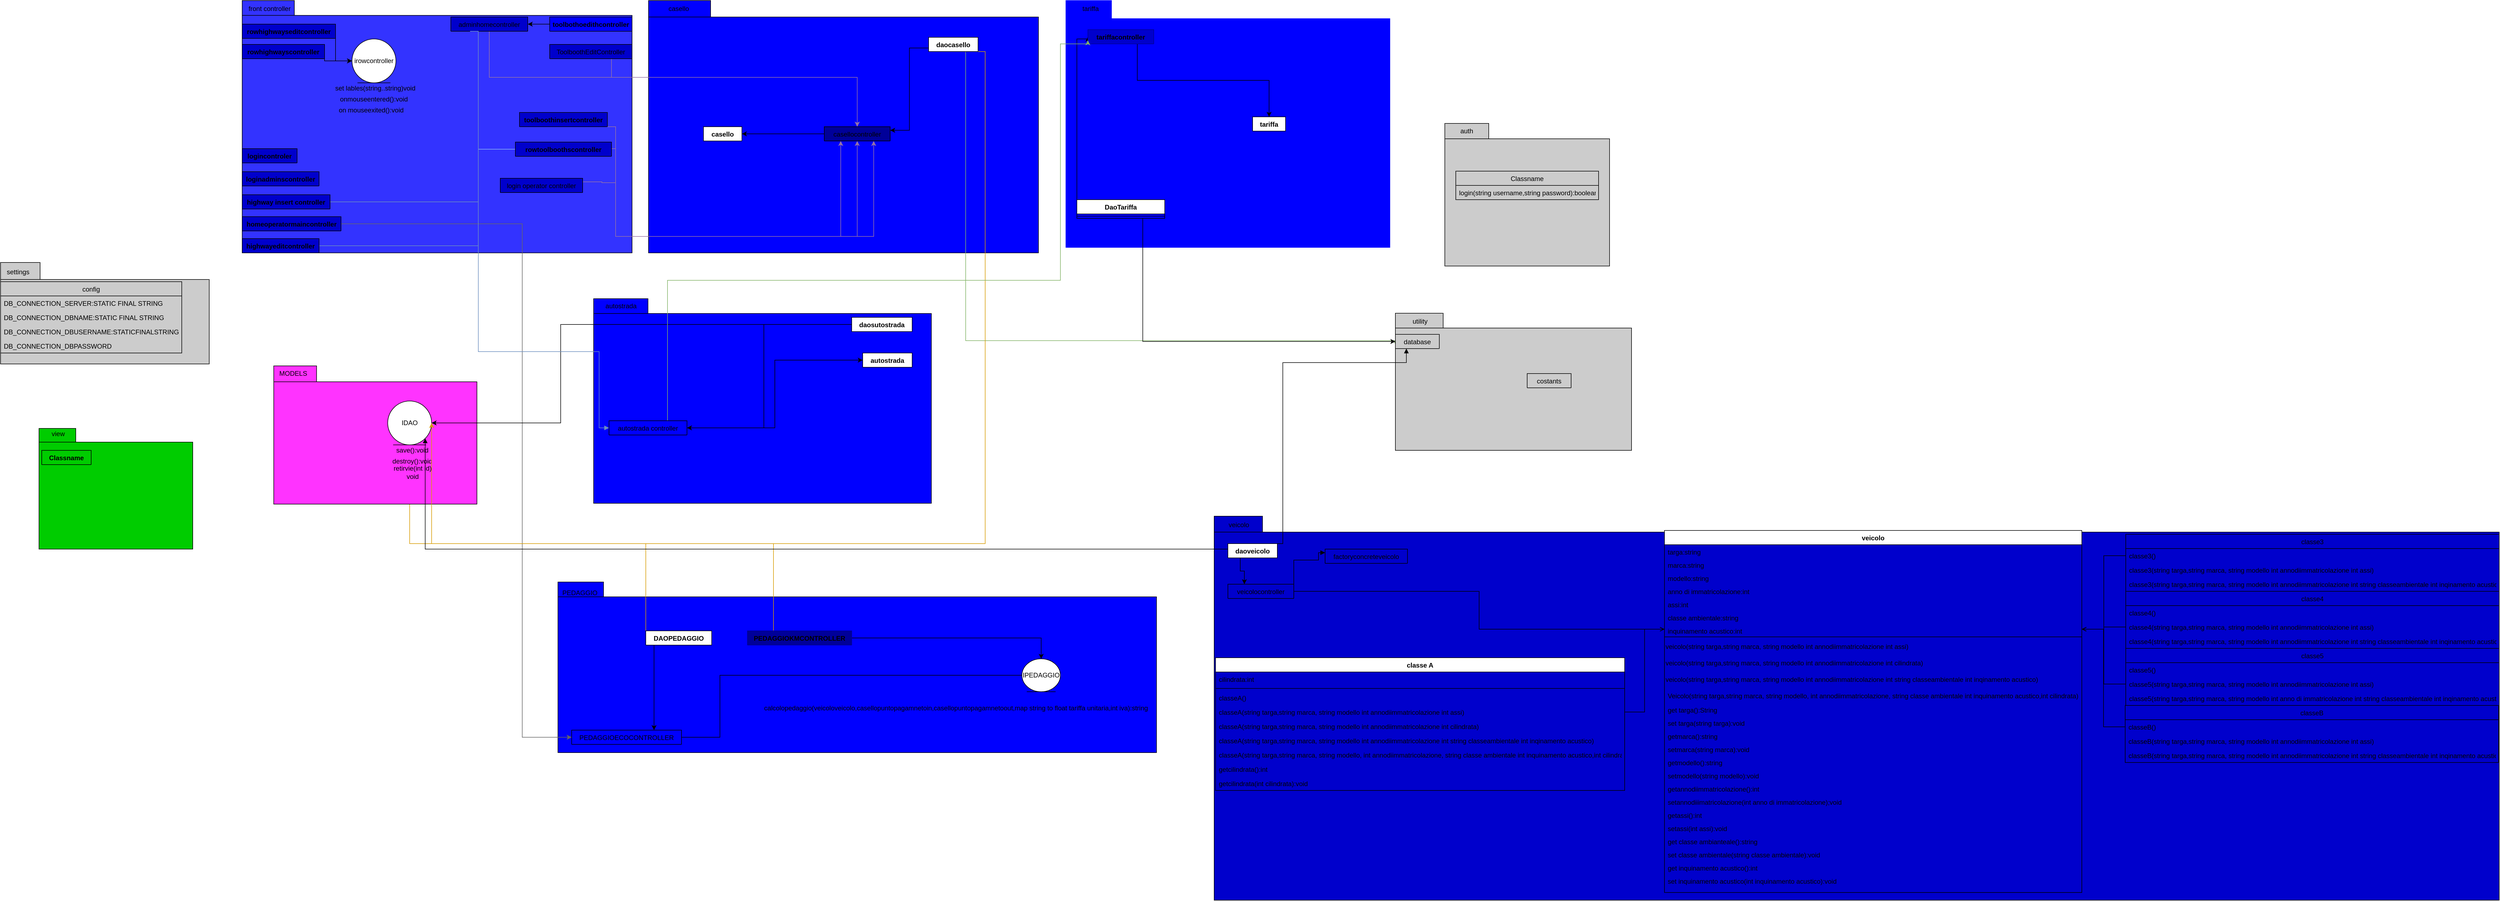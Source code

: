 <mxfile version="12.4.8" type="device"><diagram id="iEYUGzMQULcdTaBPpMz8" name="Page-1"><mxGraphModel dx="2512" dy="765" grid="1" gridSize="10" guides="1" tooltips="1" connect="1" arrows="1" fold="1" page="1" pageScale="1" pageWidth="827" pageHeight="1169" math="0" shadow="0"><root><mxCell id="0"/><mxCell id="1" parent="0"/><mxCell id="lYPnNAvSC6rMw9AgkW28-1" value="" style="shape=folder;fontStyle=1;spacingTop=10;tabWidth=95;tabHeight=27;tabPosition=left;html=1;fillColor=#3333FF;" parent="1" vertex="1"><mxGeometry x="-100" y="20" width="710" height="460" as="geometry"/></mxCell><mxCell id="lYPnNAvSC6rMw9AgkW28-2" value="" style="shape=folder;fontStyle=1;spacingTop=10;tabWidth=113;tabHeight=30;tabPosition=left;html=1;fillColor=#0000FF;" parent="1" vertex="1"><mxGeometry x="640" y="20" width="710" height="460" as="geometry"/></mxCell><mxCell id="lYPnNAvSC6rMw9AgkW28-3" value="" style="shape=folder;fontStyle=1;spacingTop=10;tabWidth=83;tabHeight=33;tabPosition=left;html=1;strokeColor=#0000FF;fillColor=#0000FF;" parent="1" vertex="1"><mxGeometry x="1400" y="20" width="590" height="450" as="geometry"/></mxCell><mxCell id="lYPnNAvSC6rMw9AgkW28-4" value="" style="shape=folder;fontStyle=1;spacingTop=10;tabWidth=83;tabHeight=27;tabPosition=left;html=1;fillColor=#0000FF;" parent="1" vertex="1"><mxGeometry x="475" y="1080" width="1090" height="311" as="geometry"/></mxCell><mxCell id="lYPnNAvSC6rMw9AgkW28-5" value="" style="shape=folder;fontStyle=1;spacingTop=10;tabWidth=80;tabHeight=28;tabPosition=left;html=1;fillColor=#CCCCCC;" parent="1" vertex="1"><mxGeometry x="2090" y="244" width="300" height="260" as="geometry"/></mxCell><mxCell id="lYPnNAvSC6rMw9AgkW28-6" value="front controller" style="text;html=1;strokeColor=none;fillColor=none;align=center;verticalAlign=middle;whiteSpace=wrap;rounded=0;" parent="1" vertex="1"><mxGeometry x="-100" y="20" width="100" height="30" as="geometry"/></mxCell><mxCell id="iAYzAhScgVvvBafYRRBT-101" style="edgeStyle=orthogonalEdgeStyle;rounded=0;orthogonalLoop=1;jettySize=auto;html=1;exitX=1;exitY=0.25;exitDx=0;exitDy=0;entryX=0.5;entryY=1;entryDx=0;entryDy=0;fillColor=#e1d5e7;strokeColor=#9673a6;" parent="1" source="lYPnNAvSC6rMw9AgkW28-12" target="iAYzAhScgVvvBafYRRBT-64" edge="1"><mxGeometry relative="1" as="geometry"><Array as="points"><mxPoint x="555" y="352"/><mxPoint x="580" y="352"/><mxPoint x="580" y="450"/><mxPoint x="1020" y="450"/></Array></mxGeometry></mxCell><mxCell id="lYPnNAvSC6rMw9AgkW28-12" value="login operator controller" style="swimlane;fontStyle=0;childLayout=stackLayout;horizontal=1;startSize=26;fillColor=#0000CC;horizontalStack=0;resizeParent=1;resizeParentMax=0;resizeLast=0;collapsible=1;marginBottom=0;swimlaneLine=1;" parent="1" vertex="1" collapsed="1"><mxGeometry x="370" y="344" width="150" height="26" as="geometry"><mxRectangle x="180" y="310" width="310" height="260" as="alternateBounds"/></mxGeometry></mxCell><mxCell id="lYPnNAvSC6rMw9AgkW28-13" value="submit:Button" style="text;strokeColor=none;fillColor=none;align=left;verticalAlign=top;spacingLeft=4;spacingRight=4;overflow=hidden;rotatable=0;points=[[0,0.5],[1,0.5]];portConstraint=eastwest;" parent="lYPnNAvSC6rMw9AgkW28-12" vertex="1"><mxGeometry y="26" width="150" height="24" as="geometry"/></mxCell><mxCell id="lYPnNAvSC6rMw9AgkW28-14" value="textbox_toll_code:TextField" style="text;strokeColor=none;fillColor=none;align=left;verticalAlign=top;spacingLeft=4;spacingRight=4;overflow=hidden;rotatable=0;points=[[0,0.5],[1,0.5]];portConstraint=eastwest;" parent="lYPnNAvSC6rMw9AgkW28-12" vertex="1"><mxGeometry y="50" width="150" height="26" as="geometry"/></mxCell><mxCell id="lYPnNAvSC6rMw9AgkW28-16" value="root:Parent" style="text;strokeColor=none;fillColor=none;align=left;verticalAlign=top;spacingLeft=4;spacingRight=4;overflow=hidden;rotatable=0;points=[[0,0.5],[1,0.5]];portConstraint=eastwest;" parent="lYPnNAvSC6rMw9AgkW28-12" vertex="1"><mxGeometry y="76" width="150" height="26" as="geometry"/></mxCell><mxCell id="lYPnNAvSC6rMw9AgkW28-17" value="x:double" style="text;strokeColor=none;fillColor=none;align=left;verticalAlign=top;spacingLeft=4;spacingRight=4;overflow=hidden;rotatable=0;points=[[0,0.5],[1,0.5]];portConstraint=eastwest;" parent="lYPnNAvSC6rMw9AgkW28-12" vertex="1"><mxGeometry y="102" width="150" height="26" as="geometry"/></mxCell><mxCell id="lYPnNAvSC6rMw9AgkW28-18" value="y:double" style="text;strokeColor=none;fillColor=none;align=left;verticalAlign=top;spacingLeft=4;spacingRight=4;overflow=hidden;rotatable=0;points=[[0,0.5],[1,0.5]];portConstraint=eastwest;" parent="lYPnNAvSC6rMw9AgkW28-12" vertex="1"><mxGeometry y="128" width="150" height="26" as="geometry"/></mxCell><mxCell id="lYPnNAvSC6rMw9AgkW28-19" value="stage:Stage" style="text;strokeColor=none;fillColor=none;align=left;verticalAlign=top;spacingLeft=4;spacingRight=4;overflow=hidden;rotatable=0;points=[[0,0.5],[1,0.5]];portConstraint=eastwest;" parent="lYPnNAvSC6rMw9AgkW28-12" vertex="1"><mxGeometry y="154" width="150" height="26" as="geometry"/></mxCell><mxCell id="lYPnNAvSC6rMw9AgkW28-21" value="+initiliage(URL arg0 Resource arg1):void&lt;&lt;override&gt;&gt;" style="text;strokeColor=none;fillColor=none;align=left;verticalAlign=top;spacingLeft=4;spacingRight=4;overflow=hidden;rotatable=0;points=[[0,0.5],[1,0.5]];portConstraint=eastwest;" parent="lYPnNAvSC6rMw9AgkW28-12" vertex="1"><mxGeometry y="180" width="150" height="26" as="geometry"/></mxCell><mxCell id="lYPnNAvSC6rMw9AgkW28-20" value="+onBtnBackclick():void" style="text;strokeColor=none;fillColor=none;align=left;verticalAlign=top;spacingLeft=4;spacingRight=4;overflow=hidden;rotatable=0;points=[[0,0.5],[1,0.5]];portConstraint=eastwest;" parent="lYPnNAvSC6rMw9AgkW28-12" vertex="1"><mxGeometry y="206" width="150" height="26" as="geometry"/></mxCell><mxCell id="lYPnNAvSC6rMw9AgkW28-15" value="onSubmitClick():void" style="text;strokeColor=none;fillColor=none;align=left;verticalAlign=top;spacingLeft=4;spacingRight=4;overflow=hidden;rotatable=0;points=[[0,0.5],[1,0.5]];portConstraint=eastwest;" parent="lYPnNAvSC6rMw9AgkW28-12" vertex="1"><mxGeometry y="232" width="150" height="28" as="geometry"/></mxCell><mxCell id="lYPnNAvSC6rMw9AgkW28-22" value="" style="endArrow=none;html=1;exitX=-0.008;exitY=-0.115;exitDx=0;exitDy=0;exitPerimeter=0;" parent="lYPnNAvSC6rMw9AgkW28-12" source="lYPnNAvSC6rMw9AgkW28-21" edge="1"><mxGeometry width="50" height="50" relative="1" as="geometry"><mxPoint x="-180" y="720" as="sourcePoint"/><mxPoint x="314" y="177" as="targetPoint"/></mxGeometry></mxCell><mxCell id="iAYzAhScgVvvBafYRRBT-98" style="edgeStyle=orthogonalEdgeStyle;rounded=0;orthogonalLoop=1;jettySize=auto;html=1;exitX=0.75;exitY=1;exitDx=0;exitDy=0;entryX=0.5;entryY=0;entryDx=0;entryDy=0;fillColor=#e1d5e7;strokeColor=#9673a6;" parent="1" source="lYPnNAvSC6rMw9AgkW28-23" target="iAYzAhScgVvvBafYRRBT-64" edge="1"><mxGeometry relative="1" as="geometry"><Array as="points"><mxPoint x="573" y="160"/><mxPoint x="1020" y="160"/></Array></mxGeometry></mxCell><mxCell id="lYPnNAvSC6rMw9AgkW28-23" value="ToolboothEditController" style="swimlane;fontStyle=0;childLayout=stackLayout;horizontal=1;startSize=26;fillColor=#0000CC;horizontalStack=0;resizeParent=1;resizeParentMax=0;resizeLast=0;collapsible=1;marginBottom=0;" parent="1" vertex="1" collapsed="1"><mxGeometry x="460" y="100" width="150" height="26" as="geometry"><mxRectangle x="-90" y="60" width="320" height="310" as="alternateBounds"/></mxGeometry></mxCell><mxCell id="lYPnNAvSC6rMw9AgkW28-24" value="btn_Done:botton" style="text;strokeColor=none;fillColor=none;align=left;verticalAlign=top;spacingLeft=4;spacingRight=4;overflow=hidden;rotatable=0;points=[[0,0.5],[1,0.5]];portConstraint=eastwest;" parent="lYPnNAvSC6rMw9AgkW28-23" vertex="1"><mxGeometry y="26" width="150" height="26" as="geometry"/></mxCell><mxCell id="lYPnNAvSC6rMw9AgkW28-25" value="txt_Name:Textfield" style="text;strokeColor=none;fillColor=none;align=left;verticalAlign=top;spacingLeft=4;spacingRight=4;overflow=hidden;rotatable=0;points=[[0,0.5],[1,0.5]];portConstraint=eastwest;" parent="lYPnNAvSC6rMw9AgkW28-23" vertex="1"><mxGeometry y="52" width="150" height="26" as="geometry"/></mxCell><mxCell id="lYPnNAvSC6rMw9AgkW28-27" value="txt_km:Textfield" style="text;strokeColor=none;fillColor=none;align=left;verticalAlign=top;spacingLeft=4;spacingRight=4;overflow=hidden;rotatable=0;points=[[0,0.5],[1,0.5]];portConstraint=eastwest;" parent="lYPnNAvSC6rMw9AgkW28-23" vertex="1"><mxGeometry y="78" width="150" height="26" as="geometry"/></mxCell><mxCell id="lYPnNAvSC6rMw9AgkW28-28" value="lbl_Tollbooth:label" style="text;strokeColor=none;fillColor=none;align=left;verticalAlign=top;spacingLeft=4;spacingRight=4;overflow=hidden;rotatable=0;points=[[0,0.5],[1,0.5]];portConstraint=eastwest;" parent="lYPnNAvSC6rMw9AgkW28-23" vertex="1"><mxGeometry y="104" width="150" height="26" as="geometry"/></mxCell><mxCell id="lYPnNAvSC6rMw9AgkW28-29" value="admincontroller:adminHomecontroller" style="text;strokeColor=none;fillColor=none;align=left;verticalAlign=top;spacingLeft=4;spacingRight=4;overflow=hidden;rotatable=0;points=[[0,0.5],[1,0.5]];portConstraint=eastwest;" parent="lYPnNAvSC6rMw9AgkW28-23" vertex="1"><mxGeometry y="130" width="150" height="26" as="geometry"/></mxCell><mxCell id="lYPnNAvSC6rMw9AgkW28-31" value="code:int" style="text;strokeColor=none;fillColor=none;align=left;verticalAlign=top;spacingLeft=4;spacingRight=4;overflow=hidden;rotatable=0;points=[[0,0.5],[1,0.5]];portConstraint=eastwest;" parent="lYPnNAvSC6rMw9AgkW28-23" vertex="1"><mxGeometry y="156" width="150" height="26" as="geometry"/></mxCell><mxCell id="lYPnNAvSC6rMw9AgkW28-30" value="initialize(urg argo Resource Bundle arg1):void&lt;&lt;override&gt;&gt;" style="text;strokeColor=none;fillColor=none;align=left;verticalAlign=top;spacingLeft=4;spacingRight=4;overflow=hidden;rotatable=0;points=[[0,0.5],[1,0.5]];portConstraint=eastwest;" parent="lYPnNAvSC6rMw9AgkW28-23" vertex="1"><mxGeometry y="182" width="150" height="26" as="geometry"/></mxCell><mxCell id="lYPnNAvSC6rMw9AgkW28-33" value="onclick():void" style="text;strokeColor=none;fillColor=none;align=left;verticalAlign=top;spacingLeft=4;spacingRight=4;overflow=hidden;rotatable=0;points=[[0,0.5],[1,0.5]];portConstraint=eastwest;" parent="lYPnNAvSC6rMw9AgkW28-23" vertex="1"><mxGeometry y="208" width="150" height="26" as="geometry"/></mxCell><mxCell id="lYPnNAvSC6rMw9AgkW28-32" value="setHomeController(AdminHomeController controler): void" style="text;strokeColor=none;fillColor=none;align=left;verticalAlign=top;spacingLeft=4;spacingRight=4;overflow=hidden;rotatable=0;points=[[0,0.5],[1,0.5]];portConstraint=eastwest;" parent="lYPnNAvSC6rMw9AgkW28-23" vertex="1"><mxGeometry y="234" width="150" height="26" as="geometry"/></mxCell><mxCell id="lYPnNAvSC6rMw9AgkW28-34" value="setlabels(String code,string name, String KM):void" style="text;strokeColor=none;fillColor=none;align=left;verticalAlign=top;spacingLeft=4;spacingRight=4;overflow=hidden;rotatable=0;points=[[0,0.5],[1,0.5]];portConstraint=eastwest;" parent="lYPnNAvSC6rMw9AgkW28-23" vertex="1"><mxGeometry y="260" width="150" height="26" as="geometry"/></mxCell><mxCell id="lYPnNAvSC6rMw9AgkW28-26" value="set code(int code):void" style="text;strokeColor=none;fillColor=none;align=left;verticalAlign=top;spacingLeft=4;spacingRight=4;overflow=hidden;rotatable=0;points=[[0,0.5],[1,0.5]];portConstraint=eastwest;" parent="lYPnNAvSC6rMw9AgkW28-23" vertex="1"><mxGeometry y="286" width="150" height="24" as="geometry"/></mxCell><mxCell id="lYPnNAvSC6rMw9AgkW28-35" value="" style="endArrow=none;html=1;entryX=1.007;entryY=-0.085;entryDx=0;entryDy=0;entryPerimeter=0;" parent="lYPnNAvSC6rMw9AgkW28-23" target="lYPnNAvSC6rMw9AgkW28-30" edge="1"><mxGeometry width="50" height="50" relative="1" as="geometry"><mxPoint x="-3" y="180" as="sourcePoint"/><mxPoint x="223" y="180" as="targetPoint"/></mxGeometry></mxCell><mxCell id="iAYzAhScgVvvBafYRRBT-95" style="edgeStyle=orthogonalEdgeStyle;rounded=0;orthogonalLoop=1;jettySize=auto;html=1;exitX=0.5;exitY=1;exitDx=0;exitDy=0;fillColor=#e1d5e7;strokeColor=#9673a6;" parent="1" source="lYPnNAvSC6rMw9AgkW28-36" target="iAYzAhScgVvvBafYRRBT-64" edge="1"><mxGeometry relative="1" as="geometry"><Array as="points"><mxPoint x="350" y="160"/><mxPoint x="1020" y="160"/></Array></mxGeometry></mxCell><mxCell id="lYPnNAvSC6rMw9AgkW28-36" value="adminhomecontroller" style="swimlane;fontStyle=0;childLayout=stackLayout;horizontal=1;startSize=26;fillColor=#0000CC;horizontalStack=0;resizeParent=1;resizeParentMax=0;resizeLast=0;collapsible=1;marginBottom=0;" parent="1" vertex="1" collapsed="1"><mxGeometry x="280" y="50" width="140" height="26" as="geometry"><mxRectangle x="-100" y="100" width="285" height="750" as="alternateBounds"/></mxGeometry></mxCell><mxCell id="lYPnNAvSC6rMw9AgkW28-37" value="pnl_highways:panel" style="text;strokeColor=none;fillColor=none;align=left;verticalAlign=top;spacingLeft=4;spacingRight=4;overflow=hidden;rotatable=0;points=[[0,0.5],[1,0.5]];portConstraint=eastwest;" parent="lYPnNAvSC6rMw9AgkW28-36" vertex="1"><mxGeometry y="26" width="140" height="26" as="geometry"/></mxCell><mxCell id="lYPnNAvSC6rMw9AgkW28-38" value="pnl_ToolBooths" style="text;strokeColor=none;fillColor=none;align=left;verticalAlign=top;spacingLeft=4;spacingRight=4;overflow=hidden;rotatable=0;points=[[0,0.5],[1,0.5]];portConstraint=eastwest;" parent="lYPnNAvSC6rMw9AgkW28-36" vertex="1"><mxGeometry y="52" width="140" height="26" as="geometry"/></mxCell><mxCell id="lYPnNAvSC6rMw9AgkW28-43" value="lbl_Number_hightways:label" style="text;strokeColor=none;fillColor=none;align=left;verticalAlign=top;spacingLeft=4;spacingRight=4;overflow=hidden;rotatable=0;points=[[0,0.5],[1,0.5]];portConstraint=eastwest;" parent="lYPnNAvSC6rMw9AgkW28-36" vertex="1"><mxGeometry y="78" width="140" height="26" as="geometry"/></mxCell><mxCell id="lYPnNAvSC6rMw9AgkW28-42" value="btn_insertHightways:botton" style="text;strokeColor=none;fillColor=none;align=left;verticalAlign=top;spacingLeft=4;spacingRight=4;overflow=hidden;rotatable=0;points=[[0,0.5],[1,0.5]];portConstraint=eastwest;" parent="lYPnNAvSC6rMw9AgkW28-36" vertex="1"><mxGeometry y="104" width="140" height="26" as="geometry"/></mxCell><mxCell id="lYPnNAvSC6rMw9AgkW28-41" value="btn_refresh_Hightways:Botton" style="text;strokeColor=none;fillColor=none;align=left;verticalAlign=top;spacingLeft=4;spacingRight=4;overflow=hidden;rotatable=0;points=[[0,0.5],[1,0.5]];portConstraint=eastwest;" parent="lYPnNAvSC6rMw9AgkW28-36" vertex="1"><mxGeometry y="130" width="140" height="26" as="geometry"/></mxCell><mxCell id="lYPnNAvSC6rMw9AgkW28-40" value="scroll Hightways:Vbox" style="text;strokeColor=none;fillColor=none;align=left;verticalAlign=top;spacingLeft=4;spacingRight=4;overflow=hidden;rotatable=0;points=[[0,0.5],[1,0.5]];portConstraint=eastwest;" parent="lYPnNAvSC6rMw9AgkW28-36" vertex="1"><mxGeometry y="156" width="140" height="26" as="geometry"/></mxCell><mxCell id="lYPnNAvSC6rMw9AgkW28-50" value="lbl_number_Toobooths:label" style="text;strokeColor=none;fillColor=none;align=left;verticalAlign=top;spacingLeft=4;spacingRight=4;overflow=hidden;rotatable=0;points=[[0,0.5],[1,0.5]];portConstraint=eastwest;" parent="lYPnNAvSC6rMw9AgkW28-36" vertex="1"><mxGeometry y="182" width="140" height="26" as="geometry"/></mxCell><mxCell id="lYPnNAvSC6rMw9AgkW28-49" value="lbl_number_title_tolbooths:label" style="text;strokeColor=none;fillColor=none;align=left;verticalAlign=top;spacingLeft=4;spacingRight=4;overflow=hidden;rotatable=0;points=[[0,0.5],[1,0.5]];portConstraint=eastwest;" parent="lYPnNAvSC6rMw9AgkW28-36" vertex="1"><mxGeometry y="208" width="140" height="26" as="geometry"/></mxCell><mxCell id="lYPnNAvSC6rMw9AgkW28-48" value="btn_insertTollboths:Butoon" style="text;strokeColor=none;fillColor=none;align=left;verticalAlign=top;spacingLeft=4;spacingRight=4;overflow=hidden;rotatable=0;points=[[0,0.5],[1,0.5]];portConstraint=eastwest;" parent="lYPnNAvSC6rMw9AgkW28-36" vertex="1"><mxGeometry y="234" width="140" height="26" as="geometry"/></mxCell><mxCell id="lYPnNAvSC6rMw9AgkW28-47" value="btn_refresh_tollbooths:bottom" style="text;strokeColor=none;fillColor=none;align=left;verticalAlign=top;spacingLeft=4;spacingRight=4;overflow=hidden;rotatable=0;points=[[0,0.5],[1,0.5]];portConstraint=eastwest;" parent="lYPnNAvSC6rMw9AgkW28-36" vertex="1"><mxGeometry y="260" width="140" height="26" as="geometry"/></mxCell><mxCell id="lYPnNAvSC6rMw9AgkW28-53" value="txt HighwayCode:Textfiled" style="text;strokeColor=none;fillColor=none;align=left;verticalAlign=top;spacingLeft=4;spacingRight=4;overflow=hidden;rotatable=0;points=[[0,0.5],[1,0.5]];portConstraint=eastwest;" parent="lYPnNAvSC6rMw9AgkW28-36" vertex="1"><mxGeometry y="286" width="140" height="26" as="geometry"/></mxCell><mxCell id="lYPnNAvSC6rMw9AgkW28-52" value="scoll_tollbooths:vbox" style="text;strokeColor=none;fillColor=none;align=left;verticalAlign=top;spacingLeft=4;spacingRight=4;overflow=hidden;rotatable=0;points=[[0,0.5],[1,0.5]];portConstraint=eastwest;" parent="lYPnNAvSC6rMw9AgkW28-36" vertex="1"><mxGeometry y="312" width="140" height="26" as="geometry"/></mxCell><mxCell id="lYPnNAvSC6rMw9AgkW28-51" value="btn sign out bottom" style="text;strokeColor=none;fillColor=none;align=left;verticalAlign=top;spacingLeft=4;spacingRight=4;overflow=hidden;rotatable=0;points=[[0,0.5],[1,0.5]];portConstraint=eastwest;" parent="lYPnNAvSC6rMw9AgkW28-36" vertex="1"><mxGeometry y="338" width="140" height="26" as="geometry"/></mxCell><mxCell id="lYPnNAvSC6rMw9AgkW28-58" value="x:double" style="text;strokeColor=none;fillColor=none;align=left;verticalAlign=top;spacingLeft=4;spacingRight=4;overflow=hidden;rotatable=0;points=[[0,0.5],[1,0.5]];portConstraint=eastwest;" parent="lYPnNAvSC6rMw9AgkW28-36" vertex="1"><mxGeometry y="364" width="140" height="26" as="geometry"/></mxCell><mxCell id="lYPnNAvSC6rMw9AgkW28-57" value="y:double" style="text;strokeColor=none;fillColor=none;align=left;verticalAlign=top;spacingLeft=4;spacingRight=4;overflow=hidden;rotatable=0;points=[[0,0.5],[1,0.5]];portConstraint=eastwest;" parent="lYPnNAvSC6rMw9AgkW28-36" vertex="1"><mxGeometry y="390" width="140" height="26" as="geometry"/></mxCell><mxCell id="lYPnNAvSC6rMw9AgkW28-56" value="query results:arraylist&lt;autostrada" style="text;strokeColor=none;fillColor=none;align=left;verticalAlign=top;spacingLeft=4;spacingRight=4;overflow=hidden;rotatable=0;points=[[0,0.5],[1,0.5]];portConstraint=eastwest;" parent="lYPnNAvSC6rMw9AgkW28-36" vertex="1"><mxGeometry y="416" width="140" height="26" as="geometry"/></mxCell><mxCell id="lYPnNAvSC6rMw9AgkW28-55" value="initilianize(Url arg0 Resource Bundle arg1):void" style="text;strokeColor=none;fillColor=none;align=left;verticalAlign=top;spacingLeft=4;spacingRight=4;overflow=hidden;rotatable=0;points=[[0,0.5],[1,0.5]];portConstraint=eastwest;" parent="lYPnNAvSC6rMw9AgkW28-36" vertex="1"><mxGeometry y="442" width="140" height="26" as="geometry"/></mxCell><mxCell id="lYPnNAvSC6rMw9AgkW28-61" value="on insert click highway():void" style="text;strokeColor=none;fillColor=none;align=left;verticalAlign=top;spacingLeft=4;spacingRight=4;overflow=hidden;rotatable=0;points=[[0,0.5],[1,0.5]];portConstraint=eastwest;" parent="lYPnNAvSC6rMw9AgkW28-36" vertex="1"><mxGeometry y="468" width="140" height="26" as="geometry"/></mxCell><mxCell id="lYPnNAvSC6rMw9AgkW28-60" value="onRefreshclickhighways():void" style="text;strokeColor=none;fillColor=none;align=left;verticalAlign=top;spacingLeft=4;spacingRight=4;overflow=hidden;rotatable=0;points=[[0,0.5],[1,0.5]];portConstraint=eastwest;" parent="lYPnNAvSC6rMw9AgkW28-36" vertex="1"><mxGeometry y="494" width="140" height="26" as="geometry"/></mxCell><mxCell id="lYPnNAvSC6rMw9AgkW28-59" value="on insertclickhighway():void" style="text;strokeColor=none;fillColor=none;align=left;verticalAlign=top;spacingLeft=4;spacingRight=4;overflow=hidden;rotatable=0;points=[[0,0.5],[1,0.5]];portConstraint=eastwest;" parent="lYPnNAvSC6rMw9AgkW28-36" vertex="1"><mxGeometry y="520" width="140" height="26" as="geometry"/></mxCell><mxCell id="lYPnNAvSC6rMw9AgkW28-68" value="on insertclick toolbooths():void" style="text;strokeColor=none;fillColor=none;align=left;verticalAlign=top;spacingLeft=4;spacingRight=4;overflow=hidden;rotatable=0;points=[[0,0.5],[1,0.5]];portConstraint=eastwest;" parent="lYPnNAvSC6rMw9AgkW28-36" vertex="1"><mxGeometry y="546" width="140" height="26" as="geometry"/></mxCell><mxCell id="lYPnNAvSC6rMw9AgkW28-67" value="OnrefreshclickTollbooths():void" style="text;strokeColor=none;fillColor=none;align=left;verticalAlign=top;spacingLeft=4;spacingRight=4;overflow=hidden;rotatable=0;points=[[0,0.5],[1,0.5]];portConstraint=eastwest;" parent="lYPnNAvSC6rMw9AgkW28-36" vertex="1"><mxGeometry y="572" width="140" height="26" as="geometry"/></mxCell><mxCell id="lYPnNAvSC6rMw9AgkW28-66" value="onrefreshclicktoollbooths():void" style="text;strokeColor=none;fillColor=none;align=left;verticalAlign=top;spacingLeft=4;spacingRight=4;overflow=hidden;rotatable=0;points=[[0,0.5],[1,0.5]];portConstraint=eastwest;" parent="lYPnNAvSC6rMw9AgkW28-36" vertex="1"><mxGeometry y="598" width="140" height="26" as="geometry"/></mxCell><mxCell id="lYPnNAvSC6rMw9AgkW28-64" value="onHighwaysclick():void" style="text;strokeColor=none;fillColor=none;align=left;verticalAlign=top;spacingLeft=4;spacingRight=4;overflow=hidden;rotatable=0;points=[[0,0.5],[1,0.5]];portConstraint=eastwest;" parent="lYPnNAvSC6rMw9AgkW28-36" vertex="1"><mxGeometry y="624" width="140" height="26" as="geometry"/></mxCell><mxCell id="lYPnNAvSC6rMw9AgkW28-63" value="onTollbotsclick():void" style="text;strokeColor=none;fillColor=none;align=left;verticalAlign=top;spacingLeft=4;spacingRight=4;overflow=hidden;rotatable=0;points=[[0,0.5],[1,0.5]];portConstraint=eastwest;" parent="lYPnNAvSC6rMw9AgkW28-36" vertex="1"><mxGeometry y="650" width="140" height="26" as="geometry"/></mxCell><mxCell id="lYPnNAvSC6rMw9AgkW28-62" value="onsignoutclick():void" style="text;strokeColor=none;fillColor=none;align=left;verticalAlign=top;spacingLeft=4;spacingRight=4;overflow=hidden;rotatable=0;points=[[0,0.5],[1,0.5]];portConstraint=eastwest;" parent="lYPnNAvSC6rMw9AgkW28-36" vertex="1"><mxGeometry y="676" width="140" height="26" as="geometry"/></mxCell><mxCell id="lYPnNAvSC6rMw9AgkW28-69" value="getallhighways():void" style="text;strokeColor=none;fillColor=none;align=left;verticalAlign=top;spacingLeft=4;spacingRight=4;overflow=hidden;rotatable=0;points=[[0,0.5],[1,0.5]];portConstraint=eastwest;" parent="lYPnNAvSC6rMw9AgkW28-36" vertex="1"><mxGeometry y="702" width="140" height="26" as="geometry"/></mxCell><mxCell id="lYPnNAvSC6rMw9AgkW28-39" value="getalltooboths():void" style="text;strokeColor=none;fillColor=none;align=left;verticalAlign=top;spacingLeft=4;spacingRight=4;overflow=hidden;rotatable=0;points=[[0,0.5],[1,0.5]];portConstraint=eastwest;" parent="lYPnNAvSC6rMw9AgkW28-36" vertex="1"><mxGeometry y="728" width="140" height="22" as="geometry"/></mxCell><mxCell id="lYPnNAvSC6rMw9AgkW28-74" value="" style="endArrow=none;html=1;entryX=0.999;entryY=0.885;entryDx=0;entryDy=0;entryPerimeter=0;exitX=0.002;exitY=0.854;exitDx=0;exitDy=0;exitPerimeter=0;" parent="lYPnNAvSC6rMw9AgkW28-36" source="lYPnNAvSC6rMw9AgkW28-56" target="lYPnNAvSC6rMw9AgkW28-56" edge="1"><mxGeometry width="50" height="50" relative="1" as="geometry"><mxPoint y="820" as="sourcePoint"/><mxPoint x="50" y="770" as="targetPoint"/></mxGeometry></mxCell><mxCell id="lYPnNAvSC6rMw9AgkW28-70" value="loginadminscontroller" style="swimlane;fontStyle=1;align=center;verticalAlign=top;childLayout=stackLayout;horizontal=1;startSize=26;horizontalStack=0;resizeParent=1;resizeParentMax=0;resizeLast=0;collapsible=1;marginBottom=0;fillColor=#0000CC;" parent="1" vertex="1" collapsed="1"><mxGeometry x="-100" y="332" width="140" height="26" as="geometry"><mxRectangle x="-80" y="250" width="220" height="298" as="alternateBounds"/></mxGeometry></mxCell><mxCell id="lYPnNAvSC6rMw9AgkW28-96" value="btn login botton" style="text;strokeColor=none;fillColor=none;align=left;verticalAlign=top;spacingLeft=4;spacingRight=4;overflow=hidden;rotatable=0;points=[[0,0.5],[1,0.5]];portConstraint=eastwest;" parent="lYPnNAvSC6rMw9AgkW28-70" vertex="1"><mxGeometry y="26" width="140" height="24" as="geometry"/></mxCell><mxCell id="lYPnNAvSC6rMw9AgkW28-98" value="txt username:txt field" style="text;strokeColor=none;fillColor=none;align=left;verticalAlign=top;spacingLeft=4;spacingRight=4;overflow=hidden;rotatable=0;points=[[0,0.5],[1,0.5]];portConstraint=eastwest;" parent="lYPnNAvSC6rMw9AgkW28-70" vertex="1"><mxGeometry y="50" width="140" height="24" as="geometry"/></mxCell><mxCell id="lYPnNAvSC6rMw9AgkW28-97" value="txt Passwaord:pass field" style="text;strokeColor=none;fillColor=none;align=left;verticalAlign=top;spacingLeft=4;spacingRight=4;overflow=hidden;rotatable=0;points=[[0,0.5],[1,0.5]];portConstraint=eastwest;" parent="lYPnNAvSC6rMw9AgkW28-70" vertex="1"><mxGeometry y="74" width="140" height="24" as="geometry"/></mxCell><mxCell id="lYPnNAvSC6rMw9AgkW28-101" value="root:parent" style="text;strokeColor=none;fillColor=none;align=left;verticalAlign=top;spacingLeft=4;spacingRight=4;overflow=hidden;rotatable=0;points=[[0,0.5],[1,0.5]];portConstraint=eastwest;" parent="lYPnNAvSC6rMw9AgkW28-70" vertex="1"><mxGeometry y="98" width="140" height="24" as="geometry"/></mxCell><mxCell id="lYPnNAvSC6rMw9AgkW28-100" value="x:double" style="text;strokeColor=none;fillColor=none;align=left;verticalAlign=top;spacingLeft=4;spacingRight=4;overflow=hidden;rotatable=0;points=[[0,0.5],[1,0.5]];portConstraint=eastwest;" parent="lYPnNAvSC6rMw9AgkW28-70" vertex="1"><mxGeometry y="122" width="140" height="24" as="geometry"/></mxCell><mxCell id="lYPnNAvSC6rMw9AgkW28-105" value="y:double" style="text;strokeColor=none;fillColor=none;align=left;verticalAlign=top;spacingLeft=4;spacingRight=4;overflow=hidden;rotatable=0;points=[[0,0.5],[1,0.5]];portConstraint=eastwest;" parent="lYPnNAvSC6rMw9AgkW28-70" vertex="1"><mxGeometry y="146" width="140" height="24" as="geometry"/></mxCell><mxCell id="lYPnNAvSC6rMw9AgkW28-99" value="stage:stage" style="text;strokeColor=none;fillColor=none;align=left;verticalAlign=top;spacingLeft=4;spacingRight=4;overflow=hidden;rotatable=0;points=[[0,0.5],[1,0.5]];portConstraint=eastwest;" parent="lYPnNAvSC6rMw9AgkW28-70" vertex="1"><mxGeometry y="170" width="140" height="24" as="geometry"/></mxCell><mxCell id="lYPnNAvSC6rMw9AgkW28-72" value="" style="line;strokeWidth=1;fillColor=none;align=left;verticalAlign=middle;spacingTop=-1;spacingLeft=3;spacingRight=3;rotatable=0;labelPosition=right;points=[];portConstraint=eastwest;" parent="lYPnNAvSC6rMw9AgkW28-70" vertex="1"><mxGeometry y="194" width="140" height="8" as="geometry"/></mxCell><mxCell id="lYPnNAvSC6rMw9AgkW28-102" value="initialize" style="text;strokeColor=none;fillColor=none;align=left;verticalAlign=top;spacingLeft=4;spacingRight=4;overflow=hidden;rotatable=0;points=[[0,0.5],[1,0.5]];portConstraint=eastwest;" parent="lYPnNAvSC6rMw9AgkW28-70" vertex="1"><mxGeometry y="202" width="140" height="32" as="geometry"/></mxCell><mxCell id="lYPnNAvSC6rMw9AgkW28-104" value="onbtnbackclick" style="text;strokeColor=none;fillColor=none;align=left;verticalAlign=top;spacingLeft=4;spacingRight=4;overflow=hidden;rotatable=0;points=[[0,0.5],[1,0.5]];portConstraint=eastwest;" parent="lYPnNAvSC6rMw9AgkW28-70" vertex="1"><mxGeometry y="234" width="140" height="32" as="geometry"/></mxCell><mxCell id="lYPnNAvSC6rMw9AgkW28-103" value="onclick():void" style="text;strokeColor=none;fillColor=none;align=left;verticalAlign=top;spacingLeft=4;spacingRight=4;overflow=hidden;rotatable=0;points=[[0,0.5],[1,0.5]];portConstraint=eastwest;" parent="lYPnNAvSC6rMw9AgkW28-70" vertex="1"><mxGeometry y="266" width="140" height="32" as="geometry"/></mxCell><mxCell id="lYPnNAvSC6rMw9AgkW28-75" value="toolbothoedithcontroller" style="swimlane;fontStyle=1;align=center;verticalAlign=top;childLayout=stackLayout;horizontal=1;startSize=26;horizontalStack=0;resizeParent=1;resizeParentMax=0;resizeLast=0;collapsible=1;marginBottom=0;fillColor=#0000FF;" parent="1" vertex="1" collapsed="1"><mxGeometry x="460" y="50" width="150" height="26" as="geometry"><mxRectangle x="285" y="110" width="310" height="340" as="alternateBounds"/></mxGeometry></mxCell><mxCell id="lYPnNAvSC6rMw9AgkW28-76" value="btn_done:button" style="text;strokeColor=none;fillColor=none;align=left;verticalAlign=top;spacingLeft=4;spacingRight=4;overflow=hidden;rotatable=0;points=[[0,0.5],[1,0.5]];portConstraint=eastwest;" parent="lYPnNAvSC6rMw9AgkW28-75" vertex="1"><mxGeometry y="26" width="150" height="24" as="geometry"/></mxCell><mxCell id="lYPnNAvSC6rMw9AgkW28-85" value="txt_name:txtfield" style="text;strokeColor=none;fillColor=none;align=left;verticalAlign=top;spacingLeft=4;spacingRight=4;overflow=hidden;rotatable=0;points=[[0,0.5],[1,0.5]];portConstraint=eastwest;" parent="lYPnNAvSC6rMw9AgkW28-75" vertex="1"><mxGeometry y="50" width="150" height="24" as="geometry"/></mxCell><mxCell id="lYPnNAvSC6rMw9AgkW28-84" value="txt_km:txtfield" style="text;strokeColor=none;fillColor=none;align=left;verticalAlign=top;spacingLeft=4;spacingRight=4;overflow=hidden;rotatable=0;points=[[0,0.5],[1,0.5]];portConstraint=eastwest;" parent="lYPnNAvSC6rMw9AgkW28-75" vertex="1"><mxGeometry y="74" width="150" height="24" as="geometry"/></mxCell><mxCell id="lYPnNAvSC6rMw9AgkW28-87" value="lbl toolbooth:lable" style="text;strokeColor=none;fillColor=none;align=left;verticalAlign=top;spacingLeft=4;spacingRight=4;overflow=hidden;rotatable=0;points=[[0,0.5],[1,0.5]];portConstraint=eastwest;" parent="lYPnNAvSC6rMw9AgkW28-75" vertex="1"><mxGeometry y="98" width="150" height="24" as="geometry"/></mxCell><mxCell id="lYPnNAvSC6rMw9AgkW28-86" value="admincontroller:adminhomecontroller" style="text;strokeColor=none;fillColor=none;align=left;verticalAlign=top;spacingLeft=4;spacingRight=4;overflow=hidden;rotatable=0;points=[[0,0.5],[1,0.5]];portConstraint=eastwest;" parent="lYPnNAvSC6rMw9AgkW28-75" vertex="1"><mxGeometry y="122" width="150" height="24" as="geometry"/></mxCell><mxCell id="lYPnNAvSC6rMw9AgkW28-83" value="code:int" style="text;strokeColor=none;fillColor=none;align=left;verticalAlign=top;spacingLeft=4;spacingRight=4;overflow=hidden;rotatable=0;points=[[0,0.5],[1,0.5]];portConstraint=eastwest;" parent="lYPnNAvSC6rMw9AgkW28-75" vertex="1"><mxGeometry y="146" width="150" height="24" as="geometry"/></mxCell><mxCell id="lYPnNAvSC6rMw9AgkW28-77" value="" style="line;strokeWidth=1;fillColor=none;align=left;verticalAlign=middle;spacingTop=-1;spacingLeft=3;spacingRight=3;rotatable=0;labelPosition=right;points=[];portConstraint=eastwest;" parent="lYPnNAvSC6rMw9AgkW28-75" vertex="1"><mxGeometry y="170" width="150" height="8" as="geometry"/></mxCell><mxCell id="lYPnNAvSC6rMw9AgkW28-88" value="initialize(URL argo resouceBundlearg1):void&lt;&lt;override&gt;&gt;" style="text;strokeColor=none;fillColor=none;align=left;verticalAlign=top;spacingLeft=4;spacingRight=4;overflow=hidden;rotatable=0;points=[[0,0.5],[1,0.5]];portConstraint=eastwest;" parent="lYPnNAvSC6rMw9AgkW28-75" vertex="1"><mxGeometry y="178" width="150" height="32" as="geometry"/></mxCell><mxCell id="lYPnNAvSC6rMw9AgkW28-90" value="onclick():void" style="text;strokeColor=none;fillColor=none;align=left;verticalAlign=top;spacingLeft=4;spacingRight=4;overflow=hidden;rotatable=0;points=[[0,0.5],[1,0.5]];portConstraint=eastwest;" parent="lYPnNAvSC6rMw9AgkW28-75" vertex="1"><mxGeometry y="210" width="150" height="32" as="geometry"/></mxCell><mxCell id="lYPnNAvSC6rMw9AgkW28-89" value="sethomecontroller(adminHomecontroller):void" style="text;strokeColor=none;fillColor=none;align=left;verticalAlign=top;spacingLeft=4;spacingRight=4;overflow=hidden;rotatable=0;points=[[0,0.5],[1,0.5]];portConstraint=eastwest;" parent="lYPnNAvSC6rMw9AgkW28-75" vertex="1"><mxGeometry y="242" width="150" height="32" as="geometry"/></mxCell><mxCell id="lYPnNAvSC6rMw9AgkW28-91" value="setlabels(string code,stringname.string km):void" style="text;strokeColor=none;fillColor=none;align=left;verticalAlign=top;spacingLeft=4;spacingRight=4;overflow=hidden;rotatable=0;points=[[0,0.5],[1,0.5]];portConstraint=eastwest;" parent="lYPnNAvSC6rMw9AgkW28-75" vertex="1"><mxGeometry y="274" width="150" height="32" as="geometry"/></mxCell><mxCell id="lYPnNAvSC6rMw9AgkW28-78" value="set code(int code):void" style="text;strokeColor=none;fillColor=none;align=left;verticalAlign=top;spacingLeft=4;spacingRight=4;overflow=hidden;rotatable=0;points=[[0,0.5],[1,0.5]];portConstraint=eastwest;" parent="lYPnNAvSC6rMw9AgkW28-75" vertex="1"><mxGeometry y="306" width="150" height="34" as="geometry"/></mxCell><mxCell id="klY9MxTdYBYoyg2gzyu8-42" style="edgeStyle=orthogonalEdgeStyle;rounded=0;orthogonalLoop=1;jettySize=auto;html=1;exitX=1;exitY=0.5;exitDx=0;exitDy=0;entryX=0;entryY=0.5;entryDx=0;entryDy=0;shadow=0;labelBackgroundColor=#000000;startArrow=none;startFill=0;endArrow=block;endFill=1;fillColor=#dae8fc;strokeColor=#6c8ebf;" parent="1" source="lYPnNAvSC6rMw9AgkW28-92" target="klY9MxTdYBYoyg2gzyu8-25" edge="1"><mxGeometry relative="1" as="geometry"><Array as="points"><mxPoint x="330" y="387"/><mxPoint x="330" y="660"/><mxPoint x="568" y="660"/></Array></mxGeometry></mxCell><mxCell id="lYPnNAvSC6rMw9AgkW28-92" value="highway insert controller" style="swimlane;fontStyle=1;align=center;verticalAlign=top;childLayout=stackLayout;horizontal=1;startSize=26;horizontalStack=0;resizeParent=1;resizeParentMax=0;resizeLast=0;collapsible=1;marginBottom=0;fillColor=#0000CC;" parent="1" vertex="1" collapsed="1"><mxGeometry x="-100" y="374" width="160" height="26" as="geometry"><mxRectangle x="130" y="49" width="200" height="322" as="alternateBounds"/></mxGeometry></mxCell><mxCell id="lYPnNAvSC6rMw9AgkW28-106" value="loaders:fmxLLoaders array" style="text;strokeColor=none;fillColor=none;align=left;verticalAlign=top;spacingLeft=4;spacingRight=4;overflow=hidden;rotatable=0;points=[[0,0.5],[1,0.5]];portConstraint=eastwest;" parent="lYPnNAvSC6rMw9AgkW28-92" vertex="1"><mxGeometry y="26" width="160" height="26" as="geometry"/></mxCell><mxCell id="lYPnNAvSC6rMw9AgkW28-107" value="nodes:node array" style="text;strokeColor=none;fillColor=none;align=left;verticalAlign=top;spacingLeft=4;spacingRight=4;overflow=hidden;rotatable=0;points=[[0,0.5],[1,0.5]];portConstraint=eastwest;" parent="lYPnNAvSC6rMw9AgkW28-92" vertex="1"><mxGeometry y="52" width="160" height="26" as="geometry"/></mxCell><mxCell id="lYPnNAvSC6rMw9AgkW28-109" value="txt_nameTextfield" style="text;strokeColor=none;fillColor=none;align=left;verticalAlign=top;spacingLeft=4;spacingRight=4;overflow=hidden;rotatable=0;points=[[0,0.5],[1,0.5]];portConstraint=eastwest;" parent="lYPnNAvSC6rMw9AgkW28-92" vertex="1"><mxGeometry y="78" width="160" height="26" as="geometry"/></mxCell><mxCell id="lYPnNAvSC6rMw9AgkW28-108" value="btndonebutton" style="text;strokeColor=none;fillColor=none;align=left;verticalAlign=top;spacingLeft=4;spacingRight=4;overflow=hidden;rotatable=0;points=[[0,0.5],[1,0.5]];portConstraint=eastwest;" parent="lYPnNAvSC6rMw9AgkW28-92" vertex="1"><mxGeometry y="104" width="160" height="26" as="geometry"/></mxCell><mxCell id="lYPnNAvSC6rMw9AgkW28-110" value="scrollviecleclass" style="text;strokeColor=none;fillColor=none;align=left;verticalAlign=top;spacingLeft=4;spacingRight=4;overflow=hidden;rotatable=0;points=[[0,0.5],[1,0.5]];portConstraint=eastwest;" parent="lYPnNAvSC6rMw9AgkW28-92" vertex="1"><mxGeometry y="130" width="160" height="26" as="geometry"/></mxCell><mxCell id="lYPnNAvSC6rMw9AgkW28-93" value="admincontroller:adminhomecontroler" style="text;strokeColor=none;fillColor=none;align=left;verticalAlign=top;spacingLeft=4;spacingRight=4;overflow=hidden;rotatable=0;points=[[0,0.5],[1,0.5]];portConstraint=eastwest;" parent="lYPnNAvSC6rMw9AgkW28-92" vertex="1"><mxGeometry y="156" width="160" height="34" as="geometry"/></mxCell><mxCell id="lYPnNAvSC6rMw9AgkW28-94" value="" style="line;strokeWidth=1;fillColor=none;align=left;verticalAlign=middle;spacingTop=-1;spacingLeft=3;spacingRight=3;rotatable=0;labelPosition=right;points=[];portConstraint=eastwest;" parent="lYPnNAvSC6rMw9AgkW28-92" vertex="1"><mxGeometry y="190" width="160" height="8" as="geometry"/></mxCell><mxCell id="lYPnNAvSC6rMw9AgkW28-113" value="sethomecontroller" style="text;strokeColor=none;fillColor=none;align=left;verticalAlign=top;spacingLeft=4;spacingRight=4;overflow=hidden;rotatable=0;points=[[0,0.5],[1,0.5]];portConstraint=eastwest;" parent="lYPnNAvSC6rMw9AgkW28-92" vertex="1"><mxGeometry y="198" width="160" height="26" as="geometry"/></mxCell><mxCell id="lYPnNAvSC6rMw9AgkW28-112" value="onvclick():void" style="text;strokeColor=none;fillColor=none;align=left;verticalAlign=top;spacingLeft=4;spacingRight=4;overflow=hidden;rotatable=0;points=[[0,0.5],[1,0.5]];portConstraint=eastwest;" parent="lYPnNAvSC6rMw9AgkW28-92" vertex="1"><mxGeometry y="224" width="160" height="26" as="geometry"/></mxCell><mxCell id="lYPnNAvSC6rMw9AgkW28-95" value="populate:void" style="text;strokeColor=none;fillColor=none;align=left;verticalAlign=top;spacingLeft=4;spacingRight=4;overflow=hidden;rotatable=0;points=[[0,0.5],[1,0.5]];portConstraint=eastwest;" parent="lYPnNAvSC6rMw9AgkW28-92" vertex="1"><mxGeometry y="250" width="160" height="30" as="geometry"/></mxCell><mxCell id="lYPnNAvSC6rMw9AgkW28-111" value="initialized" style="text;strokeColor=none;fillColor=none;align=left;verticalAlign=top;spacingLeft=4;spacingRight=4;overflow=hidden;rotatable=0;points=[[0,0.5],[1,0.5]];portConstraint=eastwest;" parent="lYPnNAvSC6rMw9AgkW28-92" vertex="1"><mxGeometry y="280" width="160" height="42" as="geometry"/></mxCell><mxCell id="lYPnNAvSC6rMw9AgkW28-114" value="logincontroler" style="swimlane;fontStyle=1;align=center;verticalAlign=top;childLayout=stackLayout;horizontal=1;startSize=26;horizontalStack=0;resizeParent=1;resizeParentMax=0;resizeLast=0;collapsible=1;marginBottom=0;fillColor=#0000CC;" parent="1" vertex="1" collapsed="1"><mxGeometry x="-100" y="290" width="100" height="26" as="geometry"><mxRectangle x="145" y="113" width="160" height="242" as="alternateBounds"/></mxGeometry></mxCell><mxCell id="lYPnNAvSC6rMw9AgkW28-120" value="adminstrationarea:button" style="text;strokeColor=none;fillColor=none;align=left;verticalAlign=top;spacingLeft=4;spacingRight=4;overflow=hidden;rotatable=0;points=[[0,0.5],[1,0.5]];portConstraint=eastwest;" parent="lYPnNAvSC6rMw9AgkW28-114" vertex="1"><mxGeometry y="26" width="100" height="26" as="geometry"/></mxCell><mxCell id="lYPnNAvSC6rMw9AgkW28-122" value="operator area bottom" style="text;strokeColor=none;fillColor=none;align=left;verticalAlign=top;spacingLeft=4;spacingRight=4;overflow=hidden;rotatable=0;points=[[0,0.5],[1,0.5]];portConstraint=eastwest;" parent="lYPnNAvSC6rMw9AgkW28-114" vertex="1"><mxGeometry y="52" width="100" height="26" as="geometry"/></mxCell><mxCell id="lYPnNAvSC6rMw9AgkW28-119" value="root:paren" style="text;strokeColor=none;fillColor=none;align=left;verticalAlign=top;spacingLeft=4;spacingRight=4;overflow=hidden;rotatable=0;points=[[0,0.5],[1,0.5]];portConstraint=eastwest;" parent="lYPnNAvSC6rMw9AgkW28-114" vertex="1"><mxGeometry y="78" width="100" height="26" as="geometry"/></mxCell><mxCell id="lYPnNAvSC6rMw9AgkW28-121" value="x:double" style="text;strokeColor=none;fillColor=none;align=left;verticalAlign=top;spacingLeft=4;spacingRight=4;overflow=hidden;rotatable=0;points=[[0,0.5],[1,0.5]];portConstraint=eastwest;" parent="lYPnNAvSC6rMw9AgkW28-114" vertex="1"><mxGeometry y="104" width="100" height="26" as="geometry"/></mxCell><mxCell id="lYPnNAvSC6rMw9AgkW28-118" value="y:double" style="text;strokeColor=none;fillColor=none;align=left;verticalAlign=top;spacingLeft=4;spacingRight=4;overflow=hidden;rotatable=0;points=[[0,0.5],[1,0.5]];portConstraint=eastwest;" parent="lYPnNAvSC6rMw9AgkW28-114" vertex="1"><mxGeometry y="130" width="100" height="26" as="geometry"/></mxCell><mxCell id="lYPnNAvSC6rMw9AgkW28-115" value="stagethebuttonBelongs;stage" style="text;strokeColor=none;fillColor=none;align=left;verticalAlign=top;spacingLeft=4;spacingRight=4;overflow=hidden;rotatable=0;points=[[0,0.5],[1,0.5]];portConstraint=eastwest;" parent="lYPnNAvSC6rMw9AgkW28-114" vertex="1"><mxGeometry y="156" width="100" height="26" as="geometry"/></mxCell><mxCell id="lYPnNAvSC6rMw9AgkW28-116" value="" style="line;strokeWidth=1;fillColor=none;align=left;verticalAlign=middle;spacingTop=-1;spacingLeft=3;spacingRight=3;rotatable=0;labelPosition=right;points=[];portConstraint=eastwest;" parent="lYPnNAvSC6rMw9AgkW28-114" vertex="1"><mxGeometry y="182" width="100" height="8" as="geometry"/></mxCell><mxCell id="lYPnNAvSC6rMw9AgkW28-123" value="initialize" style="text;strokeColor=none;fillColor=none;align=left;verticalAlign=top;spacingLeft=4;spacingRight=4;overflow=hidden;rotatable=0;points=[[0,0.5],[1,0.5]];portConstraint=eastwest;" parent="lYPnNAvSC6rMw9AgkW28-114" vertex="1"><mxGeometry y="190" width="100" height="26" as="geometry"/></mxCell><mxCell id="lYPnNAvSC6rMw9AgkW28-117" value="handleclick" style="text;strokeColor=none;fillColor=none;align=left;verticalAlign=top;spacingLeft=4;spacingRight=4;overflow=hidden;rotatable=0;points=[[0,0.5],[1,0.5]];portConstraint=eastwest;" parent="lYPnNAvSC6rMw9AgkW28-114" vertex="1"><mxGeometry y="216" width="100" height="26" as="geometry"/></mxCell><mxCell id="iAYzAhScgVvvBafYRRBT-56" style="edgeStyle=orthogonalEdgeStyle;rounded=0;orthogonalLoop=1;jettySize=auto;html=1;exitX=1;exitY=0.5;exitDx=0;exitDy=0;entryX=0;entryY=0.5;entryDx=0;entryDy=0;" parent="1" source="zKZW5NHmhGDq-SlyFUBO-1" target="iAYzAhScgVvvBafYRRBT-49" edge="1"><mxGeometry relative="1" as="geometry"><Array as="points"><mxPoint x="50" y="130"/></Array></mxGeometry></mxCell><mxCell id="zKZW5NHmhGDq-SlyFUBO-1" value="rowhighwayscontroller" style="swimlane;fontStyle=1;align=center;verticalAlign=top;childLayout=stackLayout;horizontal=1;startSize=26;horizontalStack=0;resizeParent=1;resizeParentMax=0;resizeLast=0;collapsible=1;marginBottom=0;fillColor=#0000CC;" parent="1" vertex="1" collapsed="1"><mxGeometry x="-100" y="100" width="150" height="26" as="geometry"><mxRectangle x="-100" y="100" width="200" height="396" as="alternateBounds"/></mxGeometry></mxCell><mxCell id="zKZW5NHmhGDq-SlyFUBO-2" value="lbl_code:label" style="text;strokeColor=none;fillColor=none;align=left;verticalAlign=top;spacingLeft=4;spacingRight=4;overflow=hidden;rotatable=0;points=[[0,0.5],[1,0.5]];portConstraint=eastwest;" parent="zKZW5NHmhGDq-SlyFUBO-1" vertex="1"><mxGeometry y="26" width="150" height="34" as="geometry"/></mxCell><mxCell id="zKZW5NHmhGDq-SlyFUBO-18" value="lbl_name:label" style="text;strokeColor=none;fillColor=none;align=left;verticalAlign=top;spacingLeft=4;spacingRight=4;overflow=hidden;rotatable=0;points=[[0,0.5],[1,0.5]];portConstraint=eastwest;" parent="zKZW5NHmhGDq-SlyFUBO-1" vertex="1"><mxGeometry y="60" width="150" height="26" as="geometry"/></mxCell><mxCell id="zKZW5NHmhGDq-SlyFUBO-17" value="btn_edit:button" style="text;strokeColor=none;fillColor=none;align=left;verticalAlign=top;spacingLeft=4;spacingRight=4;overflow=hidden;rotatable=0;points=[[0,0.5],[1,0.5]];portConstraint=eastwest;" parent="zKZW5NHmhGDq-SlyFUBO-1" vertex="1"><mxGeometry y="86" width="150" height="26" as="geometry"/></mxCell><mxCell id="zKZW5NHmhGDq-SlyFUBO-16" value="box_row:hbox" style="text;strokeColor=none;fillColor=none;align=left;verticalAlign=top;spacingLeft=4;spacingRight=4;overflow=hidden;rotatable=0;points=[[0,0.5],[1,0.5]];portConstraint=eastwest;" parent="zKZW5NHmhGDq-SlyFUBO-1" vertex="1"><mxGeometry y="112" width="150" height="26" as="geometry"/></mxCell><mxCell id="zKZW5NHmhGDq-SlyFUBO-23" value="admincontroller;adminhomecontroller" style="text;strokeColor=none;fillColor=none;align=left;verticalAlign=top;spacingLeft=4;spacingRight=4;overflow=hidden;rotatable=0;points=[[0,0.5],[1,0.5]];portConstraint=eastwest;" parent="zKZW5NHmhGDq-SlyFUBO-1" vertex="1"><mxGeometry y="138" width="150" height="26" as="geometry"/></mxCell><mxCell id="zKZW5NHmhGDq-SlyFUBO-15" value="attribute1" style="text;strokeColor=none;fillColor=none;align=left;verticalAlign=top;spacingLeft=4;spacingRight=4;overflow=hidden;rotatable=0;points=[[0,0.5],[1,0.5]];portConstraint=eastwest;" parent="zKZW5NHmhGDq-SlyFUBO-1" vertex="1"><mxGeometry y="164" width="150" height="26" as="geometry"/></mxCell><mxCell id="zKZW5NHmhGDq-SlyFUBO-3" value="" style="line;strokeWidth=1;fillColor=none;align=left;verticalAlign=middle;spacingTop=-1;spacingLeft=3;spacingRight=3;rotatable=0;labelPosition=right;points=[];portConstraint=eastwest;" parent="zKZW5NHmhGDq-SlyFUBO-1" vertex="1"><mxGeometry y="190" width="150" height="8" as="geometry"/></mxCell><mxCell id="zKZW5NHmhGDq-SlyFUBO-4" value="initializied" style="text;strokeColor=none;fillColor=none;align=left;verticalAlign=top;spacingLeft=4;spacingRight=4;overflow=hidden;rotatable=0;points=[[0,0.5],[1,0.5]];portConstraint=eastwest;" parent="zKZW5NHmhGDq-SlyFUBO-1" vertex="1"><mxGeometry y="198" width="150" height="28" as="geometry"/></mxCell><mxCell id="zKZW5NHmhGDq-SlyFUBO-21" value="oneditclick():void" style="text;strokeColor=none;fillColor=none;align=left;verticalAlign=top;spacingLeft=4;spacingRight=4;overflow=hidden;rotatable=0;points=[[0,0.5],[1,0.5]];portConstraint=eastwest;" parent="zKZW5NHmhGDq-SlyFUBO-1" vertex="1"><mxGeometry y="226" width="150" height="40" as="geometry"/></mxCell><mxCell id="zKZW5NHmhGDq-SlyFUBO-22" value="ondeleteclick()void" style="text;strokeColor=none;fillColor=none;align=left;verticalAlign=top;spacingLeft=4;spacingRight=4;overflow=hidden;rotatable=0;points=[[0,0.5],[1,0.5]];portConstraint=eastwest;" parent="zKZW5NHmhGDq-SlyFUBO-1" vertex="1"><mxGeometry y="266" width="150" height="26" as="geometry"/></mxCell><mxCell id="zKZW5NHmhGDq-SlyFUBO-24" value="onmouseexited():void" style="text;strokeColor=none;fillColor=none;align=left;verticalAlign=top;spacingLeft=4;spacingRight=4;overflow=hidden;rotatable=0;points=[[0,0.5],[1,0.5]];portConstraint=eastwest;" parent="zKZW5NHmhGDq-SlyFUBO-1" vertex="1"><mxGeometry y="292" width="150" height="26" as="geometry"/></mxCell><mxCell id="zKZW5NHmhGDq-SlyFUBO-20" value="setlabels(string..strings):void" style="text;strokeColor=none;fillColor=none;align=left;verticalAlign=top;spacingLeft=4;spacingRight=4;overflow=hidden;rotatable=0;points=[[0,0.5],[1,0.5]];portConstraint=eastwest;" parent="zKZW5NHmhGDq-SlyFUBO-1" vertex="1"><mxGeometry y="318" width="150" height="26" as="geometry"/></mxCell><mxCell id="zKZW5NHmhGDq-SlyFUBO-26" value="setadmincontroller" style="text;strokeColor=none;fillColor=none;align=left;verticalAlign=top;spacingLeft=4;spacingRight=4;overflow=hidden;rotatable=0;points=[[0,0.5],[1,0.5]];portConstraint=eastwest;" parent="zKZW5NHmhGDq-SlyFUBO-1" vertex="1"><mxGeometry y="344" width="150" height="26" as="geometry"/></mxCell><mxCell id="zKZW5NHmhGDq-SlyFUBO-19" value="onmouseentered():void" style="text;strokeColor=none;fillColor=none;align=left;verticalAlign=top;spacingLeft=4;spacingRight=4;overflow=hidden;rotatable=0;points=[[0,0.5],[1,0.5]];portConstraint=eastwest;" parent="zKZW5NHmhGDq-SlyFUBO-1" vertex="1"><mxGeometry y="370" width="150" height="26" as="geometry"/></mxCell><mxCell id="zKZW5NHmhGDq-SlyFUBO-5" value="rowhighwayseditcontroller" style="swimlane;fontStyle=1;align=center;verticalAlign=top;childLayout=stackLayout;horizontal=1;startSize=26;horizontalStack=0;resizeParent=1;resizeParentMax=0;resizeLast=0;collapsible=1;marginBottom=0;fillColor=#0000CC;" parent="1" vertex="1" collapsed="1"><mxGeometry x="-100" y="63" width="170" height="26" as="geometry"><mxRectangle x="-100" y="63" width="160" height="330" as="alternateBounds"/></mxGeometry></mxCell><mxCell id="zKZW5NHmhGDq-SlyFUBO-6" value="lb_name:label" style="text;strokeColor=none;fillColor=none;align=left;verticalAlign=top;spacingLeft=4;spacingRight=4;overflow=hidden;rotatable=0;points=[[0,0.5],[1,0.5]];portConstraint=eastwest;" parent="zKZW5NHmhGDq-SlyFUBO-5" vertex="1"><mxGeometry y="26" width="170" height="34" as="geometry"/></mxCell><mxCell id="zKZW5NHmhGDq-SlyFUBO-10" value="txt_tariff;txtfield" style="text;strokeColor=none;fillColor=none;align=left;verticalAlign=top;spacingLeft=4;spacingRight=4;overflow=hidden;rotatable=0;points=[[0,0.5],[1,0.5]];portConstraint=eastwest;" parent="zKZW5NHmhGDq-SlyFUBO-5" vertex="1"><mxGeometry y="60" width="170" height="34" as="geometry"/></mxCell><mxCell id="zKZW5NHmhGDq-SlyFUBO-11" value="box_Row:Hbox" style="text;strokeColor=none;fillColor=none;align=left;verticalAlign=top;spacingLeft=4;spacingRight=4;overflow=hidden;rotatable=0;points=[[0,0.5],[1,0.5]];portConstraint=eastwest;" parent="zKZW5NHmhGDq-SlyFUBO-5" vertex="1"><mxGeometry y="94" width="170" height="34" as="geometry"/></mxCell><mxCell id="zKZW5NHmhGDq-SlyFUBO-7" value="" style="line;strokeWidth=1;fillColor=none;align=left;verticalAlign=middle;spacingTop=-1;spacingLeft=3;spacingRight=3;rotatable=0;labelPosition=right;points=[];portConstraint=eastwest;" parent="zKZW5NHmhGDq-SlyFUBO-5" vertex="1"><mxGeometry y="128" width="170" height="8" as="geometry"/></mxCell><mxCell id="zKZW5NHmhGDq-SlyFUBO-9" value="initialized" style="text;strokeColor=none;fillColor=none;align=left;verticalAlign=top;spacingLeft=4;spacingRight=4;overflow=hidden;rotatable=0;points=[[0,0.5],[1,0.5]];portConstraint=eastwest;" parent="zKZW5NHmhGDq-SlyFUBO-5" vertex="1"><mxGeometry y="136" width="170" height="34" as="geometry"/></mxCell><mxCell id="zKZW5NHmhGDq-SlyFUBO-14" value="setlabels" style="text;strokeColor=none;fillColor=none;align=left;verticalAlign=top;spacingLeft=4;spacingRight=4;overflow=hidden;rotatable=0;points=[[0,0.5],[1,0.5]];portConstraint=eastwest;" parent="zKZW5NHmhGDq-SlyFUBO-5" vertex="1"><mxGeometry y="170" width="170" height="40" as="geometry"/></mxCell><mxCell id="zKZW5NHmhGDq-SlyFUBO-13" value="getlabels" style="text;strokeColor=none;fillColor=none;align=left;verticalAlign=top;spacingLeft=4;spacingRight=4;overflow=hidden;rotatable=0;points=[[0,0.5],[1,0.5]];portConstraint=eastwest;" parent="zKZW5NHmhGDq-SlyFUBO-5" vertex="1"><mxGeometry y="210" width="170" height="40" as="geometry"/></mxCell><mxCell id="zKZW5NHmhGDq-SlyFUBO-12" value="onmuoseentered" style="text;strokeColor=none;fillColor=none;align=left;verticalAlign=top;spacingLeft=4;spacingRight=4;overflow=hidden;rotatable=0;points=[[0,0.5],[1,0.5]];portConstraint=eastwest;" parent="zKZW5NHmhGDq-SlyFUBO-5" vertex="1"><mxGeometry y="250" width="170" height="40" as="geometry"/></mxCell><mxCell id="zKZW5NHmhGDq-SlyFUBO-8" value="onmouseexited" style="text;strokeColor=none;fillColor=none;align=left;verticalAlign=top;spacingLeft=4;spacingRight=4;overflow=hidden;rotatable=0;points=[[0,0.5],[1,0.5]];portConstraint=eastwest;" parent="zKZW5NHmhGDq-SlyFUBO-5" vertex="1"><mxGeometry y="290" width="170" height="40" as="geometry"/></mxCell><mxCell id="iAYzAhScgVvvBafYRRBT-99" style="edgeStyle=orthogonalEdgeStyle;rounded=0;orthogonalLoop=1;jettySize=auto;html=1;exitX=1;exitY=0.5;exitDx=0;exitDy=0;entryX=0.75;entryY=1;entryDx=0;entryDy=0;fillColor=#e1d5e7;strokeColor=#9673a6;" parent="1" source="zKZW5NHmhGDq-SlyFUBO-27" target="iAYzAhScgVvvBafYRRBT-64" edge="1"><mxGeometry relative="1" as="geometry"><Array as="points"><mxPoint x="580" y="290"/><mxPoint x="580" y="450"/><mxPoint x="1050" y="450"/></Array></mxGeometry></mxCell><mxCell id="klY9MxTdYBYoyg2gzyu8-43" style="edgeStyle=orthogonalEdgeStyle;rounded=0;orthogonalLoop=1;jettySize=auto;html=1;exitX=0;exitY=0.5;exitDx=0;exitDy=0;entryX=0;entryY=0.5;entryDx=0;entryDy=0;shadow=0;labelBackgroundColor=#000000;startArrow=none;startFill=0;endArrow=block;endFill=1;fillColor=#dae8fc;strokeColor=#89B4F2;" parent="1" source="zKZW5NHmhGDq-SlyFUBO-27" target="klY9MxTdYBYoyg2gzyu8-25" edge="1"><mxGeometry relative="1" as="geometry"><Array as="points"><mxPoint x="330" y="291"/><mxPoint x="330" y="660"/><mxPoint x="550" y="660"/><mxPoint x="550" y="799"/></Array></mxGeometry></mxCell><mxCell id="zKZW5NHmhGDq-SlyFUBO-27" value="rowtoolboothscontroller" style="swimlane;fontStyle=1;align=center;verticalAlign=top;childLayout=stackLayout;horizontal=1;startSize=26;horizontalStack=0;resizeParent=1;resizeParentMax=0;resizeLast=0;collapsible=1;marginBottom=0;fillColor=#0000CC;" parent="1" vertex="1" collapsed="1"><mxGeometry x="397.5" y="278" width="175" height="26" as="geometry"><mxRectangle x="70" y="50" width="250" height="428" as="alternateBounds"/></mxGeometry></mxCell><mxCell id="zKZW5NHmhGDq-SlyFUBO-35" value="lbl_code:label" style="text;strokeColor=none;fillColor=none;align=left;verticalAlign=top;spacingLeft=4;spacingRight=4;overflow=hidden;rotatable=0;points=[[0,0.5],[1,0.5]];portConstraint=eastwest;" parent="zKZW5NHmhGDq-SlyFUBO-27" vertex="1"><mxGeometry y="26" width="175" height="26" as="geometry"/></mxCell><mxCell id="zKZW5NHmhGDq-SlyFUBO-36" value="lbl_name:label" style="text;strokeColor=none;fillColor=none;align=left;verticalAlign=top;spacingLeft=4;spacingRight=4;overflow=hidden;rotatable=0;points=[[0,0.5],[1,0.5]];portConstraint=eastwest;" parent="zKZW5NHmhGDq-SlyFUBO-27" vertex="1"><mxGeometry y="52" width="175" height="26" as="geometry"/></mxCell><mxCell id="zKZW5NHmhGDq-SlyFUBO-33" value="lbl_km:label" style="text;strokeColor=none;fillColor=none;align=left;verticalAlign=top;spacingLeft=4;spacingRight=4;overflow=hidden;rotatable=0;points=[[0,0.5],[1,0.5]];portConstraint=eastwest;" parent="zKZW5NHmhGDq-SlyFUBO-27" vertex="1"><mxGeometry y="78" width="175" height="26" as="geometry"/></mxCell><mxCell id="zKZW5NHmhGDq-SlyFUBO-31" value="btn_editbutton" style="text;strokeColor=none;fillColor=none;align=left;verticalAlign=top;spacingLeft=4;spacingRight=4;overflow=hidden;rotatable=0;points=[[0,0.5],[1,0.5]];portConstraint=eastwest;" parent="zKZW5NHmhGDq-SlyFUBO-27" vertex="1"><mxGeometry y="104" width="175" height="26" as="geometry"/></mxCell><mxCell id="zKZW5NHmhGDq-SlyFUBO-32" value="btn_delete" style="text;strokeColor=none;fillColor=none;align=left;verticalAlign=top;spacingLeft=4;spacingRight=4;overflow=hidden;rotatable=0;points=[[0,0.5],[1,0.5]];portConstraint=eastwest;" parent="zKZW5NHmhGDq-SlyFUBO-27" vertex="1"><mxGeometry y="130" width="175" height="26" as="geometry"/></mxCell><mxCell id="zKZW5NHmhGDq-SlyFUBO-34" value="box_row:hbox" style="text;strokeColor=none;fillColor=none;align=left;verticalAlign=top;spacingLeft=4;spacingRight=4;overflow=hidden;rotatable=0;points=[[0,0.5],[1,0.5]];portConstraint=eastwest;" parent="zKZW5NHmhGDq-SlyFUBO-27" vertex="1"><mxGeometry y="156" width="175" height="26" as="geometry"/></mxCell><mxCell id="iAYzAhScgVvvBafYRRBT-1" value="admincontroller:adminhomecontroller" style="text;strokeColor=none;fillColor=none;align=left;verticalAlign=top;spacingLeft=4;spacingRight=4;overflow=hidden;rotatable=0;points=[[0,0.5],[1,0.5]];portConstraint=eastwest;" parent="zKZW5NHmhGDq-SlyFUBO-27" vertex="1"><mxGeometry y="182" width="175" height="26" as="geometry"/></mxCell><mxCell id="zKZW5NHmhGDq-SlyFUBO-28" value="attribute1" style="text;strokeColor=none;fillColor=none;align=left;verticalAlign=top;spacingLeft=4;spacingRight=4;overflow=hidden;rotatable=0;points=[[0,0.5],[1,0.5]];portConstraint=eastwest;" parent="zKZW5NHmhGDq-SlyFUBO-27" vertex="1"><mxGeometry y="208" width="175" height="26" as="geometry"/></mxCell><mxCell id="zKZW5NHmhGDq-SlyFUBO-29" value="" style="line;strokeWidth=1;fillColor=none;align=left;verticalAlign=middle;spacingTop=-1;spacingLeft=3;spacingRight=3;rotatable=0;labelPosition=right;points=[];portConstraint=eastwest;" parent="zKZW5NHmhGDq-SlyFUBO-27" vertex="1"><mxGeometry y="234" width="175" height="8" as="geometry"/></mxCell><mxCell id="zKZW5NHmhGDq-SlyFUBO-40" value="initiliazed" style="text;strokeColor=none;fillColor=none;align=left;verticalAlign=top;spacingLeft=4;spacingRight=4;overflow=hidden;rotatable=0;points=[[0,0.5],[1,0.5]];portConstraint=eastwest;" parent="zKZW5NHmhGDq-SlyFUBO-27" vertex="1"><mxGeometry y="242" width="175" height="26" as="geometry"/></mxCell><mxCell id="zKZW5NHmhGDq-SlyFUBO-37" value="oneditclick():void" style="text;strokeColor=none;fillColor=none;align=left;verticalAlign=top;spacingLeft=4;spacingRight=4;overflow=hidden;rotatable=0;points=[[0,0.5],[1,0.5]];portConstraint=eastwest;" parent="zKZW5NHmhGDq-SlyFUBO-27" vertex="1"><mxGeometry y="268" width="175" height="26" as="geometry"/></mxCell><mxCell id="zKZW5NHmhGDq-SlyFUBO-38" value="ondeleteclick():void" style="text;strokeColor=none;fillColor=none;align=left;verticalAlign=top;spacingLeft=4;spacingRight=4;overflow=hidden;rotatable=0;points=[[0,0.5],[1,0.5]];portConstraint=eastwest;" parent="zKZW5NHmhGDq-SlyFUBO-27" vertex="1"><mxGeometry y="294" width="175" height="26" as="geometry"/></mxCell><mxCell id="zKZW5NHmhGDq-SlyFUBO-43" value="setlabels(string..string):void" style="text;strokeColor=none;fillColor=none;align=left;verticalAlign=top;spacingLeft=4;spacingRight=4;overflow=hidden;rotatable=0;points=[[0,0.5],[1,0.5]];portConstraint=eastwest;" parent="zKZW5NHmhGDq-SlyFUBO-27" vertex="1"><mxGeometry y="320" width="175" height="26" as="geometry"/></mxCell><mxCell id="zKZW5NHmhGDq-SlyFUBO-30" value="onmouseentered():void" style="text;strokeColor=none;fillColor=none;align=left;verticalAlign=top;spacingLeft=4;spacingRight=4;overflow=hidden;rotatable=0;points=[[0,0.5],[1,0.5]];portConstraint=eastwest;" parent="zKZW5NHmhGDq-SlyFUBO-27" vertex="1"><mxGeometry y="346" width="175" height="30" as="geometry"/></mxCell><mxCell id="zKZW5NHmhGDq-SlyFUBO-41" value="onmouseexited();void" style="text;strokeColor=none;fillColor=none;align=left;verticalAlign=top;spacingLeft=4;spacingRight=4;overflow=hidden;rotatable=0;points=[[0,0.5],[1,0.5]];portConstraint=eastwest;" parent="zKZW5NHmhGDq-SlyFUBO-27" vertex="1"><mxGeometry y="376" width="175" height="26" as="geometry"/></mxCell><mxCell id="zKZW5NHmhGDq-SlyFUBO-42" value="setadmincontroller(adminhomecontroller): void" style="text;strokeColor=none;fillColor=none;align=left;verticalAlign=top;spacingLeft=4;spacingRight=4;overflow=hidden;rotatable=0;points=[[0,0.5],[1,0.5]];portConstraint=eastwest;" parent="zKZW5NHmhGDq-SlyFUBO-27" vertex="1"><mxGeometry y="402" width="175" height="26" as="geometry"/></mxCell><mxCell id="iAYzAhScgVvvBafYRRBT-97" style="edgeStyle=orthogonalEdgeStyle;rounded=0;orthogonalLoop=1;jettySize=auto;html=1;exitX=0.75;exitY=1;exitDx=0;exitDy=0;entryX=0.25;entryY=1;entryDx=0;entryDy=0;fillColor=#e1d5e7;strokeColor=#9673a6;" parent="1" source="iAYzAhScgVvvBafYRRBT-2" target="iAYzAhScgVvvBafYRRBT-64" edge="1"><mxGeometry relative="1" as="geometry"><mxPoint x="630" y="340" as="targetPoint"/><Array as="points"><mxPoint x="580" y="250"/><mxPoint x="580" y="450"/><mxPoint x="990" y="450"/></Array></mxGeometry></mxCell><mxCell id="iAYzAhScgVvvBafYRRBT-2" value="toolboothinsertcontroller" style="swimlane;fontStyle=1;align=center;verticalAlign=top;childLayout=stackLayout;horizontal=1;startSize=26;horizontalStack=0;resizeParent=1;resizeParentMax=0;resizeLast=0;collapsible=1;marginBottom=0;fillColor=#0000CC;" parent="1" vertex="1" collapsed="1"><mxGeometry x="405" y="224" width="160" height="26" as="geometry"><mxRectangle x="110" y="273" width="160" height="278" as="alternateBounds"/></mxGeometry></mxCell><mxCell id="iAYzAhScgVvvBafYRRBT-7" value="btn_done:button" style="text;strokeColor=none;fillColor=none;align=left;verticalAlign=top;spacingLeft=4;spacingRight=4;overflow=hidden;rotatable=0;points=[[0,0.5],[1,0.5]];portConstraint=eastwest;" parent="iAYzAhScgVvvBafYRRBT-2" vertex="1"><mxGeometry y="26" width="160" height="26" as="geometry"/></mxCell><mxCell id="iAYzAhScgVvvBafYRRBT-6" value="txt_name:txtfield" style="text;strokeColor=none;fillColor=none;align=left;verticalAlign=top;spacingLeft=4;spacingRight=4;overflow=hidden;rotatable=0;points=[[0,0.5],[1,0.5]];portConstraint=eastwest;" parent="iAYzAhScgVvvBafYRRBT-2" vertex="1"><mxGeometry y="52" width="160" height="26" as="geometry"/></mxCell><mxCell id="iAYzAhScgVvvBafYRRBT-9" value="txt_km:txtfield" style="text;strokeColor=none;fillColor=none;align=left;verticalAlign=top;spacingLeft=4;spacingRight=4;overflow=hidden;rotatable=0;points=[[0,0.5],[1,0.5]];portConstraint=eastwest;" parent="iAYzAhScgVvvBafYRRBT-2" vertex="1"><mxGeometry y="78" width="160" height="26" as="geometry"/></mxCell><mxCell id="iAYzAhScgVvvBafYRRBT-8" value="admincontroller" style="text;strokeColor=none;fillColor=none;align=left;verticalAlign=top;spacingLeft=4;spacingRight=4;overflow=hidden;rotatable=0;points=[[0,0.5],[1,0.5]];portConstraint=eastwest;" parent="iAYzAhScgVvvBafYRRBT-2" vertex="1"><mxGeometry y="104" width="160" height="26" as="geometry"/></mxCell><mxCell id="iAYzAhScgVvvBafYRRBT-3" value="code:int" style="text;strokeColor=none;fillColor=none;align=left;verticalAlign=top;spacingLeft=4;spacingRight=4;overflow=hidden;rotatable=0;points=[[0,0.5],[1,0.5]];portConstraint=eastwest;" parent="iAYzAhScgVvvBafYRRBT-2" vertex="1"><mxGeometry y="130" width="160" height="30" as="geometry"/></mxCell><mxCell id="iAYzAhScgVvvBafYRRBT-4" value="" style="line;strokeWidth=1;fillColor=none;align=left;verticalAlign=middle;spacingTop=-1;spacingLeft=3;spacingRight=3;rotatable=0;labelPosition=right;points=[];portConstraint=eastwest;" parent="iAYzAhScgVvvBafYRRBT-2" vertex="1"><mxGeometry y="160" width="160" height="8" as="geometry"/></mxCell><mxCell id="iAYzAhScgVvvBafYRRBT-5" value="initialialize" style="text;strokeColor=none;fillColor=none;align=left;verticalAlign=top;spacingLeft=4;spacingRight=4;overflow=hidden;rotatable=0;points=[[0,0.5],[1,0.5]];portConstraint=eastwest;" parent="iAYzAhScgVvvBafYRRBT-2" vertex="1"><mxGeometry y="168" width="160" height="32" as="geometry"/></mxCell><mxCell id="iAYzAhScgVvvBafYRRBT-12" value="onvlick():void" style="text;strokeColor=none;fillColor=none;align=left;verticalAlign=top;spacingLeft=4;spacingRight=4;overflow=hidden;rotatable=0;points=[[0,0.5],[1,0.5]];portConstraint=eastwest;" parent="iAYzAhScgVvvBafYRRBT-2" vertex="1"><mxGeometry y="200" width="160" height="26" as="geometry"/></mxCell><mxCell id="iAYzAhScgVvvBafYRRBT-11" value="sethomecontroller():void" style="text;strokeColor=none;fillColor=none;align=left;verticalAlign=top;spacingLeft=4;spacingRight=4;overflow=hidden;rotatable=0;points=[[0,0.5],[1,0.5]];portConstraint=eastwest;" parent="iAYzAhScgVvvBafYRRBT-2" vertex="1"><mxGeometry y="226" width="160" height="26" as="geometry"/></mxCell><mxCell id="iAYzAhScgVvvBafYRRBT-10" value="sethighwaycode(intcode):void" style="text;strokeColor=none;fillColor=none;align=left;verticalAlign=top;spacingLeft=4;spacingRight=4;overflow=hidden;rotatable=0;points=[[0,0.5],[1,0.5]];portConstraint=eastwest;" parent="iAYzAhScgVvvBafYRRBT-2" vertex="1"><mxGeometry y="252" width="160" height="26" as="geometry"/></mxCell><mxCell id="klY9MxTdYBYoyg2gzyu8-44" style="edgeStyle=orthogonalEdgeStyle;rounded=0;orthogonalLoop=1;jettySize=auto;html=1;exitX=1;exitY=0.5;exitDx=0;exitDy=0;entryX=0;entryY=0.5;entryDx=0;entryDy=0;shadow=0;labelBackgroundColor=#000000;startArrow=none;startFill=0;endArrow=block;endFill=1;fillColor=#dae8fc;strokeColor=#6c8ebf;" parent="1" source="iAYzAhScgVvvBafYRRBT-13" target="klY9MxTdYBYoyg2gzyu8-25" edge="1"><mxGeometry relative="1" as="geometry"><Array as="points"><mxPoint x="330" y="467"/><mxPoint x="330" y="660"/><mxPoint x="568" y="660"/></Array></mxGeometry></mxCell><mxCell id="iAYzAhScgVvvBafYRRBT-13" value="highwayeditcontroller" style="swimlane;fontStyle=1;align=center;verticalAlign=top;childLayout=stackLayout;horizontal=1;startSize=26;horizontalStack=0;resizeParent=1;resizeParentMax=0;resizeLast=0;collapsible=1;marginBottom=0;fillColor=#0000CC;" parent="1" vertex="1" collapsed="1"><mxGeometry x="-100" y="454" width="140" height="26" as="geometry"><mxRectangle x="60" y="136" width="250" height="418" as="alternateBounds"/></mxGeometry></mxCell><mxCell id="iAYzAhScgVvvBafYRRBT-25" value="btn_done:button" style="text;strokeColor=none;fillColor=none;align=left;verticalAlign=top;spacingLeft=4;spacingRight=4;overflow=hidden;rotatable=0;points=[[0,0.5],[1,0.5]];portConstraint=eastwest;" parent="iAYzAhScgVvvBafYRRBT-13" vertex="1"><mxGeometry y="26" width="140" height="26" as="geometry"/></mxCell><mxCell id="iAYzAhScgVvvBafYRRBT-24" value="lbl_highway:label" style="text;strokeColor=none;fillColor=none;align=left;verticalAlign=top;spacingLeft=4;spacingRight=4;overflow=hidden;rotatable=0;points=[[0,0.5],[1,0.5]];portConstraint=eastwest;" parent="iAYzAhScgVvvBafYRRBT-13" vertex="1"><mxGeometry y="52" width="140" height="26" as="geometry"/></mxCell><mxCell id="iAYzAhScgVvvBafYRRBT-26" value="txt_name:txtfield" style="text;strokeColor=none;fillColor=none;align=left;verticalAlign=top;spacingLeft=4;spacingRight=4;overflow=hidden;rotatable=0;points=[[0,0.5],[1,0.5]];portConstraint=eastwest;" parent="iAYzAhScgVvvBafYRRBT-13" vertex="1"><mxGeometry y="78" width="140" height="26" as="geometry"/></mxCell><mxCell id="iAYzAhScgVvvBafYRRBT-14" value="scrollvhicle_classes:vbox" style="text;strokeColor=none;fillColor=none;align=left;verticalAlign=top;spacingLeft=4;spacingRight=4;overflow=hidden;rotatable=0;points=[[0,0.5],[1,0.5]];portConstraint=eastwest;" parent="iAYzAhScgVvvBafYRRBT-13" vertex="1"><mxGeometry y="104" width="140" height="26" as="geometry"/></mxCell><mxCell id="iAYzAhScgVvvBafYRRBT-21" value="admincontroller:adminhomecontroller" style="text;strokeColor=none;fillColor=none;align=left;verticalAlign=top;spacingLeft=4;spacingRight=4;overflow=hidden;rotatable=0;points=[[0,0.5],[1,0.5]];portConstraint=eastwest;" parent="iAYzAhScgVvvBafYRRBT-13" vertex="1"><mxGeometry y="130" width="140" height="26" as="geometry"/></mxCell><mxCell id="iAYzAhScgVvvBafYRRBT-22" value="nodes:node array" style="text;strokeColor=none;fillColor=none;align=left;verticalAlign=top;spacingLeft=4;spacingRight=4;overflow=hidden;rotatable=0;points=[[0,0.5],[1,0.5]];portConstraint=eastwest;" parent="iAYzAhScgVvvBafYRRBT-13" vertex="1"><mxGeometry y="156" width="140" height="26" as="geometry"/></mxCell><mxCell id="iAYzAhScgVvvBafYRRBT-23" value="loaders:fxmloaderarray" style="text;strokeColor=none;fillColor=none;align=left;verticalAlign=top;spacingLeft=4;spacingRight=4;overflow=hidden;rotatable=0;points=[[0,0.5],[1,0.5]];portConstraint=eastwest;" parent="iAYzAhScgVvvBafYRRBT-13" vertex="1"><mxGeometry y="182" width="140" height="26" as="geometry"/></mxCell><mxCell id="iAYzAhScgVvvBafYRRBT-15" value="" style="line;strokeWidth=1;fillColor=none;align=left;verticalAlign=middle;spacingTop=-1;spacingLeft=3;spacingRight=3;rotatable=0;labelPosition=right;points=[];portConstraint=eastwest;" parent="iAYzAhScgVvvBafYRRBT-13" vertex="1"><mxGeometry y="208" width="140" height="8" as="geometry"/></mxCell><mxCell id="iAYzAhScgVvvBafYRRBT-29" value="initialiazed" style="text;strokeColor=none;fillColor=none;align=left;verticalAlign=top;spacingLeft=4;spacingRight=4;overflow=hidden;rotatable=0;points=[[0,0.5],[1,0.5]];portConstraint=eastwest;" parent="iAYzAhScgVvvBafYRRBT-13" vertex="1"><mxGeometry y="216" width="140" height="34" as="geometry"/></mxCell><mxCell id="iAYzAhScgVvvBafYRRBT-31" value="onclick():void" style="text;strokeColor=none;fillColor=none;align=left;verticalAlign=top;spacingLeft=4;spacingRight=4;overflow=hidden;rotatable=0;points=[[0,0.5],[1,0.5]];portConstraint=eastwest;" parent="iAYzAhScgVvvBafYRRBT-13" vertex="1"><mxGeometry y="250" width="140" height="34" as="geometry"/></mxCell><mxCell id="iAYzAhScgVvvBafYRRBT-30" value="sethomecontroller(adminhomecontroller):void" style="text;strokeColor=none;fillColor=none;align=left;verticalAlign=top;spacingLeft=4;spacingRight=4;overflow=hidden;rotatable=0;points=[[0,0.5],[1,0.5]];portConstraint=eastwest;" parent="iAYzAhScgVvvBafYRRBT-13" vertex="1"><mxGeometry y="284" width="140" height="34" as="geometry"/></mxCell><mxCell id="iAYzAhScgVvvBafYRRBT-16" value="setlabels(string id,string name):void" style="text;strokeColor=none;fillColor=none;align=left;verticalAlign=top;spacingLeft=4;spacingRight=4;overflow=hidden;rotatable=0;points=[[0,0.5],[1,0.5]];portConstraint=eastwest;" parent="iAYzAhScgVvvBafYRRBT-13" vertex="1"><mxGeometry y="318" width="140" height="32" as="geometry"/></mxCell><mxCell id="iAYzAhScgVvvBafYRRBT-27" value="setcode(intcode):void" style="text;strokeColor=none;fillColor=none;align=left;verticalAlign=top;spacingLeft=4;spacingRight=4;overflow=hidden;rotatable=0;points=[[0,0.5],[1,0.5]];portConstraint=eastwest;" parent="iAYzAhScgVvvBafYRRBT-13" vertex="1"><mxGeometry y="350" width="140" height="34" as="geometry"/></mxCell><mxCell id="iAYzAhScgVvvBafYRRBT-28" value="populate():void" style="text;strokeColor=none;fillColor=none;align=left;verticalAlign=top;spacingLeft=4;spacingRight=4;overflow=hidden;rotatable=0;points=[[0,0.5],[1,0.5]];portConstraint=eastwest;" parent="iAYzAhScgVvvBafYRRBT-13" vertex="1"><mxGeometry y="384" width="140" height="34" as="geometry"/></mxCell><mxCell id="oRFJNJkzC-2uoRldqCaf-51" style="edgeStyle=orthogonalEdgeStyle;rounded=0;orthogonalLoop=1;jettySize=auto;html=1;exitX=1;exitY=0.5;exitDx=0;exitDy=0;entryX=0;entryY=0.5;entryDx=0;entryDy=0;fillColor=#f5f5f5;strokeColor=#666666;" parent="1" source="iAYzAhScgVvvBafYRRBT-17" target="oRFJNJkzC-2uoRldqCaf-38" edge="1"><mxGeometry relative="1" as="geometry"><Array as="points"><mxPoint x="410" y="427"/><mxPoint x="410" y="1363"/></Array></mxGeometry></mxCell><mxCell id="iAYzAhScgVvvBafYRRBT-17" value="homeoperatormaincontroller" style="swimlane;fontStyle=1;align=center;verticalAlign=top;childLayout=stackLayout;horizontal=1;startSize=26;horizontalStack=0;resizeParent=1;resizeParentMax=0;resizeLast=0;collapsible=1;marginBottom=0;fillColor=#0000CC;" parent="1" vertex="1" collapsed="1"><mxGeometry x="-100" y="414" width="180" height="26" as="geometry"><mxRectangle x="135" y="200" width="245" height="550" as="alternateBounds"/></mxGeometry></mxCell><mxCell id="iAYzAhScgVvvBafYRRBT-36" value="destination_tooboth_code:string" style="text;strokeColor=none;fillColor=none;align=left;verticalAlign=top;spacingLeft=4;spacingRight=4;overflow=hidden;rotatable=0;points=[[0,0.5],[1,0.5]];portConstraint=eastwest;" parent="iAYzAhScgVvvBafYRRBT-17" vertex="1"><mxGeometry y="26" width="180" height="26" as="geometry"/></mxCell><mxCell id="iAYzAhScgVvvBafYRRBT-35" value="start_toolboth_code:string" style="text;strokeColor=none;fillColor=none;align=left;verticalAlign=top;spacingLeft=4;spacingRight=4;overflow=hidden;rotatable=0;points=[[0,0.5],[1,0.5]];portConstraint=eastwest;" parent="iAYzAhScgVvvBafYRRBT-17" vertex="1"><mxGeometry y="52" width="180" height="26" as="geometry"/></mxCell><mxCell id="iAYzAhScgVvvBafYRRBT-41" value="car_license_plate:string" style="text;strokeColor=none;fillColor=none;align=left;verticalAlign=top;spacingLeft=4;spacingRight=4;overflow=hidden;rotatable=0;points=[[0,0.5],[1,0.5]];portConstraint=eastwest;" parent="iAYzAhScgVvvBafYRRBT-17" vertex="1"><mxGeometry y="78" width="180" height="26" as="geometry"/></mxCell><mxCell id="iAYzAhScgVvvBafYRRBT-38" value="toll_code:int" style="text;strokeColor=none;fillColor=none;align=left;verticalAlign=top;spacingLeft=4;spacingRight=4;overflow=hidden;rotatable=0;points=[[0,0.5],[1,0.5]];portConstraint=eastwest;" parent="iAYzAhScgVvvBafYRRBT-17" vertex="1"><mxGeometry y="104" width="180" height="26" as="geometry"/></mxCell><mxCell id="iAYzAhScgVvvBafYRRBT-43" value="toll:Ipedaggio" style="text;strokeColor=none;fillColor=none;align=left;verticalAlign=top;spacingLeft=4;spacingRight=4;overflow=hidden;rotatable=0;points=[[0,0.5],[1,0.5]];portConstraint=eastwest;" parent="iAYzAhScgVvvBafYRRBT-17" vertex="1"><mxGeometry y="130" width="180" height="26" as="geometry"/></mxCell><mxCell id="iAYzAhScgVvvBafYRRBT-42" value="btn_calculate:buttton" style="text;strokeColor=none;fillColor=none;align=left;verticalAlign=top;spacingLeft=4;spacingRight=4;overflow=hidden;rotatable=0;points=[[0,0.5],[1,0.5]];portConstraint=eastwest;" parent="iAYzAhScgVvvBafYRRBT-17" vertex="1"><mxGeometry y="156" width="180" height="26" as="geometry"/></mxCell><mxCell id="iAYzAhScgVvvBafYRRBT-40" value="lbl_toolbooth:label" style="text;strokeColor=none;fillColor=none;align=left;verticalAlign=top;spacingLeft=4;spacingRight=4;overflow=hidden;rotatable=0;points=[[0,0.5],[1,0.5]];portConstraint=eastwest;" parent="iAYzAhScgVvvBafYRRBT-17" vertex="1"><mxGeometry y="182" width="180" height="26" as="geometry"/></mxCell><mxCell id="iAYzAhScgVvvBafYRRBT-39" value="lbl_toolbooth:label2" style="text;strokeColor=none;fillColor=none;align=left;verticalAlign=top;spacingLeft=4;spacingRight=4;overflow=hidden;rotatable=0;points=[[0,0.5],[1,0.5]];portConstraint=eastwest;" parent="iAYzAhScgVvvBafYRRBT-17" vertex="1"><mxGeometry y="208" width="180" height="26" as="geometry"/></mxCell><mxCell id="iAYzAhScgVvvBafYRRBT-32" value="btn_km_toll:button" style="text;strokeColor=none;fillColor=none;align=left;verticalAlign=top;spacingLeft=4;spacingRight=4;overflow=hidden;rotatable=0;points=[[0,0.5],[1,0.5]];portConstraint=eastwest;" parent="iAYzAhScgVvvBafYRRBT-17" vertex="1"><mxGeometry y="234" width="180" height="26" as="geometry"/></mxCell><mxCell id="iAYzAhScgVvvBafYRRBT-37" value="btn_eco_toll:buttum" style="text;strokeColor=none;fillColor=none;align=left;verticalAlign=top;spacingLeft=4;spacingRight=4;overflow=hidden;rotatable=0;points=[[0,0.5],[1,0.5]];portConstraint=eastwest;" parent="iAYzAhScgVvvBafYRRBT-17" vertex="1"><mxGeometry y="260" width="180" height="26" as="geometry"/></mxCell><mxCell id="iAYzAhScgVvvBafYRRBT-33" value="lbl_toolrpicel:abel" style="text;strokeColor=none;fillColor=none;align=left;verticalAlign=top;spacingLeft=4;spacingRight=4;overflow=hidden;rotatable=0;points=[[0,0.5],[1,0.5]];portConstraint=eastwest;" parent="iAYzAhScgVvvBafYRRBT-17" vertex="1"><mxGeometry y="286" width="180" height="26" as="geometry"/></mxCell><mxCell id="iAYzAhScgVvvBafYRRBT-34" value="x:double" style="text;strokeColor=none;fillColor=none;align=left;verticalAlign=top;spacingLeft=4;spacingRight=4;overflow=hidden;rotatable=0;points=[[0,0.5],[1,0.5]];portConstraint=eastwest;" parent="iAYzAhScgVvvBafYRRBT-17" vertex="1"><mxGeometry y="312" width="180" height="26" as="geometry"/></mxCell><mxCell id="iAYzAhScgVvvBafYRRBT-18" value="y:double" style="text;strokeColor=none;fillColor=none;align=left;verticalAlign=top;spacingLeft=4;spacingRight=4;overflow=hidden;rotatable=0;points=[[0,0.5],[1,0.5]];portConstraint=eastwest;" parent="iAYzAhScgVvvBafYRRBT-17" vertex="1"><mxGeometry y="338" width="180" height="32" as="geometry"/></mxCell><mxCell id="iAYzAhScgVvvBafYRRBT-19" value="" style="line;strokeWidth=1;fillColor=none;align=left;verticalAlign=middle;spacingTop=-1;spacingLeft=3;spacingRight=3;rotatable=0;labelPosition=right;points=[];portConstraint=eastwest;" parent="iAYzAhScgVvvBafYRRBT-17" vertex="1"><mxGeometry y="370" width="180" height="8" as="geometry"/></mxCell><mxCell id="iAYzAhScgVvvBafYRRBT-47" value="initialized" style="text;strokeColor=none;fillColor=none;align=left;verticalAlign=top;spacingLeft=4;spacingRight=4;overflow=hidden;rotatable=0;points=[[0,0.5],[1,0.5]];portConstraint=eastwest;" parent="iAYzAhScgVvvBafYRRBT-17" vertex="1"><mxGeometry y="378" width="180" height="32" as="geometry"/></mxCell><mxCell id="iAYzAhScgVvvBafYRRBT-44" value="settoolbothcode():void" style="text;strokeColor=none;fillColor=none;align=left;verticalAlign=top;spacingLeft=4;spacingRight=4;overflow=hidden;rotatable=0;points=[[0,0.5],[1,0.5]];portConstraint=eastwest;" parent="iAYzAhScgVvvBafYRRBT-17" vertex="1"><mxGeometry y="410" width="180" height="26" as="geometry"/></mxCell><mxCell id="iAYzAhScgVvvBafYRRBT-45" value="settoolbothcode(string code):void" style="text;strokeColor=none;fillColor=none;align=left;verticalAlign=top;spacingLeft=4;spacingRight=4;overflow=hidden;rotatable=0;points=[[0,0.5],[1,0.5]];portConstraint=eastwest;" parent="iAYzAhScgVvvBafYRRBT-17" vertex="1"><mxGeometry y="436" width="180" height="26" as="geometry"/></mxCell><mxCell id="iAYzAhScgVvvBafYRRBT-46" value="hadletoolclcick(action event action event):void" style="text;strokeColor=none;fillColor=none;align=left;verticalAlign=top;spacingLeft=4;spacingRight=4;overflow=hidden;rotatable=0;points=[[0,0.5],[1,0.5]];portConstraint=eastwest;" parent="iAYzAhScgVvvBafYRRBT-17" vertex="1"><mxGeometry y="462" width="180" height="26" as="geometry"/></mxCell><mxCell id="iAYzAhScgVvvBafYRRBT-48" value="onbtnbackclick():void" style="text;strokeColor=none;fillColor=none;align=left;verticalAlign=top;spacingLeft=4;spacingRight=4;overflow=hidden;rotatable=0;points=[[0,0.5],[1,0.5]];portConstraint=eastwest;" parent="iAYzAhScgVvvBafYRRBT-17" vertex="1"><mxGeometry y="488" width="180" height="26" as="geometry"/></mxCell><mxCell id="iAYzAhScgVvvBafYRRBT-20" value="onclick():void" style="text;strokeColor=none;fillColor=none;align=left;verticalAlign=top;spacingLeft=4;spacingRight=4;overflow=hidden;rotatable=0;points=[[0,0.5],[1,0.5]];portConstraint=eastwest;" parent="iAYzAhScgVvvBafYRRBT-17" vertex="1"><mxGeometry y="514" width="180" height="36" as="geometry"/></mxCell><mxCell id="iAYzAhScgVvvBafYRRBT-49" value="irowcontroller" style="ellipse;shape=umlEntity;whiteSpace=wrap;html=1;" parent="1" vertex="1"><mxGeometry x="100" y="90" width="80" height="80" as="geometry"/></mxCell><mxCell id="iAYzAhScgVvvBafYRRBT-50" value="set lables(string..string)void" style="text;html=1;strokeColor=none;fillColor=none;align=center;verticalAlign=middle;whiteSpace=wrap;rounded=0;" parent="1" vertex="1"><mxGeometry x="60" y="170" width="165" height="20" as="geometry"/></mxCell><mxCell id="iAYzAhScgVvvBafYRRBT-51" value="onmouseentered():void" style="text;html=1;strokeColor=none;fillColor=none;align=center;verticalAlign=middle;whiteSpace=wrap;rounded=0;" parent="1" vertex="1"><mxGeometry x="65" y="190" width="150" height="20" as="geometry"/></mxCell><mxCell id="iAYzAhScgVvvBafYRRBT-52" value="on mouseexited():void" style="text;html=1;strokeColor=none;fillColor=none;align=center;verticalAlign=middle;whiteSpace=wrap;rounded=0;" parent="1" vertex="1"><mxGeometry x="65" y="210" width="140" height="20" as="geometry"/></mxCell><mxCell id="iAYzAhScgVvvBafYRRBT-54" style="edgeStyle=orthogonalEdgeStyle;rounded=0;orthogonalLoop=1;jettySize=auto;html=1;exitX=0;exitY=0.5;exitDx=0;exitDy=0;entryX=1;entryY=0.5;entryDx=0;entryDy=0;" parent="1" source="lYPnNAvSC6rMw9AgkW28-85" target="lYPnNAvSC6rMw9AgkW28-36" edge="1"><mxGeometry relative="1" as="geometry"/></mxCell><mxCell id="iAYzAhScgVvvBafYRRBT-55" style="edgeStyle=orthogonalEdgeStyle;rounded=0;orthogonalLoop=1;jettySize=auto;html=1;exitX=1;exitY=0.5;exitDx=0;exitDy=0;entryX=0;entryY=0.5;entryDx=0;entryDy=0;" parent="1" source="zKZW5NHmhGDq-SlyFUBO-6" target="iAYzAhScgVvvBafYRRBT-49" edge="1"><mxGeometry relative="1" as="geometry"><Array as="points"><mxPoint x="70" y="130"/></Array></mxGeometry></mxCell><mxCell id="iAYzAhScgVvvBafYRRBT-58" value="casello" style="text;html=1;strokeColor=none;fillColor=none;align=center;verticalAlign=middle;whiteSpace=wrap;rounded=0;" parent="1" vertex="1"><mxGeometry x="640" y="25" width="110" height="20" as="geometry"/></mxCell><mxCell id="iAYzAhScgVvvBafYRRBT-72" style="edgeStyle=orthogonalEdgeStyle;rounded=0;orthogonalLoop=1;jettySize=auto;html=1;exitX=0;exitY=0.75;exitDx=0;exitDy=0;entryX=1;entryY=0.25;entryDx=0;entryDy=0;" parent="1" source="iAYzAhScgVvvBafYRRBT-60" target="iAYzAhScgVvvBafYRRBT-64" edge="1"><mxGeometry relative="1" as="geometry"/></mxCell><mxCell id="p8Z7vx7pluhLVKCYIiQO-67" style="edgeStyle=orthogonalEdgeStyle;rounded=0;orthogonalLoop=1;jettySize=auto;html=1;exitX=0.75;exitY=1;exitDx=0;exitDy=0;fillColor=#d5e8d4;strokeColor=#82b366;" parent="1" source="iAYzAhScgVvvBafYRRBT-60" edge="1"><mxGeometry relative="1" as="geometry"><mxPoint x="2001.6" y="650" as="targetPoint"/><Array as="points"><mxPoint x="1218" y="640"/><mxPoint x="2002" y="640"/></Array></mxGeometry></mxCell><mxCell id="oRFJNJkzC-2uoRldqCaf-8" style="edgeStyle=orthogonalEdgeStyle;rounded=0;orthogonalLoop=1;jettySize=auto;html=1;exitX=0.25;exitY=1;exitDx=0;exitDy=0;entryX=1;entryY=0.5;entryDx=0;entryDy=0;fillColor=#ffe6cc;strokeColor=#d79b00;" parent="1" source="iAYzAhScgVvvBafYRRBT-60" target="oRFJNJkzC-2uoRldqCaf-3" edge="1"><mxGeometry relative="1" as="geometry"><Array as="points"><mxPoint x="1253" y="113"/><mxPoint x="1253" y="1010"/><mxPoint x="245" y="1010"/></Array></mxGeometry></mxCell><mxCell id="iAYzAhScgVvvBafYRRBT-60" value="daocasello" style="swimlane;fontStyle=1;align=center;verticalAlign=top;childLayout=stackLayout;horizontal=1;startSize=26;horizontalStack=0;resizeParent=1;resizeParentMax=0;resizeLast=0;collapsible=1;marginBottom=0;" parent="1" vertex="1" collapsed="1"><mxGeometry x="1150" y="87" width="90" height="26" as="geometry"><mxRectangle x="1150" y="87" width="160" height="34" as="alternateBounds"/></mxGeometry></mxCell><mxCell id="iAYzAhScgVvvBafYRRBT-62" value="" style="line;strokeWidth=1;fillColor=none;align=left;verticalAlign=middle;spacingTop=-1;spacingLeft=3;spacingRight=3;rotatable=0;labelPosition=right;points=[];portConstraint=eastwest;" parent="iAYzAhScgVvvBafYRRBT-60" vertex="1"><mxGeometry y="26" width="90" height="8" as="geometry"/></mxCell><mxCell id="iAYzAhScgVvvBafYRRBT-64" value="casellocontroller" style="swimlane;fontStyle=0;childLayout=stackLayout;horizontal=1;startSize=26;fillColor=#000099;horizontalStack=0;resizeParent=1;resizeParentMax=0;resizeLast=0;collapsible=1;marginBottom=0;" parent="1" vertex="1" collapsed="1"><mxGeometry x="960" y="250" width="120" height="26" as="geometry"><mxRectangle x="960" y="250" width="310" height="52" as="alternateBounds"/></mxGeometry></mxCell><mxCell id="iAYzAhScgVvvBafYRRBT-65" value="getcasellifromautostrada(int autostrada)arraylist&lt;casello&gt;" style="text;strokeColor=none;fillColor=none;align=left;verticalAlign=top;spacingLeft=4;spacingRight=4;overflow=hidden;rotatable=0;points=[[0,0.5],[1,0.5]];portConstraint=eastwest;" parent="iAYzAhScgVvvBafYRRBT-64" vertex="1"><mxGeometry y="26" width="120" height="26" as="geometry"/></mxCell><mxCell id="iAYzAhScgVvvBafYRRBT-68" value="casello" style="swimlane;fontStyle=1;align=center;verticalAlign=top;childLayout=stackLayout;horizontal=1;startSize=26;horizontalStack=0;resizeParent=1;resizeParentMax=0;resizeLast=0;collapsible=1;marginBottom=0;" parent="1" vertex="1" collapsed="1"><mxGeometry x="740" y="250" width="70" height="26" as="geometry"><mxRectangle x="660" y="76" width="265" height="398" as="alternateBounds"/></mxGeometry></mxCell><mxCell id="iAYzAhScgVvvBafYRRBT-73" value="localita:string" style="text;strokeColor=none;fillColor=none;align=left;verticalAlign=top;spacingLeft=4;spacingRight=4;overflow=hidden;rotatable=0;points=[[0,0.5],[1,0.5]];portConstraint=eastwest;" parent="iAYzAhScgVvvBafYRRBT-68" vertex="1"><mxGeometry y="26" width="70" height="26" as="geometry"/></mxCell><mxCell id="iAYzAhScgVvvBafYRRBT-82" value="km:INT" style="text;strokeColor=none;fillColor=none;align=left;verticalAlign=top;spacingLeft=4;spacingRight=4;overflow=hidden;rotatable=0;points=[[0,0.5],[1,0.5]];portConstraint=eastwest;" parent="iAYzAhScgVvvBafYRRBT-68" vertex="1"><mxGeometry y="52" width="70" height="26" as="geometry"/></mxCell><mxCell id="iAYzAhScgVvvBafYRRBT-74" value="ID:INT" style="text;strokeColor=none;fillColor=none;align=left;verticalAlign=top;spacingLeft=4;spacingRight=4;overflow=hidden;rotatable=0;points=[[0,0.5],[1,0.5]];portConstraint=eastwest;" parent="iAYzAhScgVvvBafYRRBT-68" vertex="1"><mxGeometry y="78" width="70" height="26" as="geometry"/></mxCell><mxCell id="iAYzAhScgVvvBafYRRBT-75" value="autostrada:INT" style="text;strokeColor=none;fillColor=none;align=left;verticalAlign=top;spacingLeft=4;spacingRight=4;overflow=hidden;rotatable=0;points=[[0,0.5],[1,0.5]];portConstraint=eastwest;" parent="iAYzAhScgVvvBafYRRBT-68" vertex="1"><mxGeometry y="104" width="70" height="26" as="geometry"/></mxCell><mxCell id="iAYzAhScgVvvBafYRRBT-70" value="" style="line;strokeWidth=1;fillColor=none;align=left;verticalAlign=middle;spacingTop=-1;spacingLeft=3;spacingRight=3;rotatable=0;labelPosition=right;points=[];portConstraint=eastwest;" parent="iAYzAhScgVvvBafYRRBT-68" vertex="1"><mxGeometry y="130" width="70" height="8" as="geometry"/></mxCell><mxCell id="iAYzAhScgVvvBafYRRBT-86" value="casello(int,id)" style="text;strokeColor=none;fillColor=none;align=left;verticalAlign=top;spacingLeft=4;spacingRight=4;overflow=hidden;rotatable=0;points=[[0,0.5],[1,0.5]];portConstraint=eastwest;" parent="iAYzAhScgVvvBafYRRBT-68" vertex="1"><mxGeometry y="138" width="70" height="26" as="geometry"/></mxCell><mxCell id="iAYzAhScgVvvBafYRRBT-85" value="casello(int,idboolean except)" style="text;strokeColor=none;fillColor=none;align=left;verticalAlign=top;spacingLeft=4;spacingRight=4;overflow=hidden;rotatable=0;points=[[0,0.5],[1,0.5]];portConstraint=eastwest;" parent="iAYzAhScgVvvBafYRRBT-68" vertex="1"><mxGeometry y="164" width="70" height="26" as="geometry"/></mxCell><mxCell id="iAYzAhScgVvvBafYRRBT-84" value="caselli(string localita,int km,int autostrada" style="text;strokeColor=none;fillColor=none;align=left;verticalAlign=top;spacingLeft=4;spacingRight=4;overflow=hidden;rotatable=0;points=[[0,0.5],[1,0.5]];portConstraint=eastwest;" parent="iAYzAhScgVvvBafYRRBT-68" vertex="1"><mxGeometry y="190" width="70" height="26" as="geometry"/></mxCell><mxCell id="iAYzAhScgVvvBafYRRBT-83" value="getlocalita():string" style="text;strokeColor=none;fillColor=none;align=left;verticalAlign=top;spacingLeft=4;spacingRight=4;overflow=hidden;rotatable=0;points=[[0,0.5],[1,0.5]];portConstraint=eastwest;" parent="iAYzAhScgVvvBafYRRBT-68" vertex="1"><mxGeometry y="216" width="70" height="26" as="geometry"/></mxCell><mxCell id="iAYzAhScgVvvBafYRRBT-90" value="getId():int" style="text;strokeColor=none;fillColor=none;align=left;verticalAlign=top;spacingLeft=4;spacingRight=4;overflow=hidden;rotatable=0;points=[[0,0.5],[1,0.5]];portConstraint=eastwest;" parent="iAYzAhScgVvvBafYRRBT-68" vertex="1"><mxGeometry y="242" width="70" height="26" as="geometry"/></mxCell><mxCell id="iAYzAhScgVvvBafYRRBT-89" value="setlocalita(string,localita):void" style="text;strokeColor=none;fillColor=none;align=left;verticalAlign=top;spacingLeft=4;spacingRight=4;overflow=hidden;rotatable=0;points=[[0,0.5],[1,0.5]];portConstraint=eastwest;" parent="iAYzAhScgVvvBafYRRBT-68" vertex="1"><mxGeometry y="268" width="70" height="26" as="geometry"/></mxCell><mxCell id="iAYzAhScgVvvBafYRRBT-88" value="getautostradaID():int" style="text;strokeColor=none;fillColor=none;align=left;verticalAlign=top;spacingLeft=4;spacingRight=4;overflow=hidden;rotatable=0;points=[[0,0.5],[1,0.5]];portConstraint=eastwest;" parent="iAYzAhScgVvvBafYRRBT-68" vertex="1"><mxGeometry y="294" width="70" height="26" as="geometry"/></mxCell><mxCell id="iAYzAhScgVvvBafYRRBT-87" value="setautostradaId(int autostrada id):void" style="text;strokeColor=none;fillColor=none;align=left;verticalAlign=top;spacingLeft=4;spacingRight=4;overflow=hidden;rotatable=0;points=[[0,0.5],[1,0.5]];portConstraint=eastwest;" parent="iAYzAhScgVvvBafYRRBT-68" vertex="1"><mxGeometry y="320" width="70" height="26" as="geometry"/></mxCell><mxCell id="iAYzAhScgVvvBafYRRBT-93" value="getkm():int" style="text;strokeColor=none;fillColor=none;align=left;verticalAlign=top;spacingLeft=4;spacingRight=4;overflow=hidden;rotatable=0;points=[[0,0.5],[1,0.5]];portConstraint=eastwest;" parent="iAYzAhScgVvvBafYRRBT-68" vertex="1"><mxGeometry y="346" width="70" height="26" as="geometry"/></mxCell><mxCell id="iAYzAhScgVvvBafYRRBT-92" value="setkm(int km):void" style="text;strokeColor=none;fillColor=none;align=left;verticalAlign=top;spacingLeft=4;spacingRight=4;overflow=hidden;rotatable=0;points=[[0,0.5],[1,0.5]];portConstraint=eastwest;" parent="iAYzAhScgVvvBafYRRBT-68" vertex="1"><mxGeometry y="372" width="70" height="26" as="geometry"/></mxCell><mxCell id="iAYzAhScgVvvBafYRRBT-94" style="edgeStyle=orthogonalEdgeStyle;rounded=0;orthogonalLoop=1;jettySize=auto;html=1;exitX=0;exitY=0.5;exitDx=0;exitDy=0;entryX=1;entryY=0.5;entryDx=0;entryDy=0;" parent="1" source="iAYzAhScgVvvBafYRRBT-65" target="iAYzAhScgVvvBafYRRBT-73" edge="1"><mxGeometry relative="1" as="geometry"/></mxCell><mxCell id="p8Z7vx7pluhLVKCYIiQO-1" value="tariffa" style="text;html=1;strokeColor=none;fillColor=none;align=center;verticalAlign=middle;whiteSpace=wrap;rounded=0;" parent="1" vertex="1"><mxGeometry x="1400" y="20" width="90" height="30" as="geometry"/></mxCell><mxCell id="p8Z7vx7pluhLVKCYIiQO-14" style="edgeStyle=orthogonalEdgeStyle;rounded=0;orthogonalLoop=1;jettySize=auto;html=1;exitX=0.5;exitY=0;exitDx=0;exitDy=0;entryX=0;entryY=0.5;entryDx=0;entryDy=0;" parent="1" source="p8Z7vx7pluhLVKCYIiQO-2" target="p8Z7vx7pluhLVKCYIiQO-10" edge="1"><mxGeometry relative="1" as="geometry"><Array as="points"><mxPoint x="1420" y="383"/><mxPoint x="1420" y="90"/></Array></mxGeometry></mxCell><mxCell id="p8Z7vx7pluhLVKCYIiQO-66" style="edgeStyle=orthogonalEdgeStyle;rounded=0;orthogonalLoop=1;jettySize=auto;html=1;exitX=0.75;exitY=1;exitDx=0;exitDy=0;entryX=0;entryY=0.5;entryDx=0;entryDy=0;" parent="1" source="p8Z7vx7pluhLVKCYIiQO-2" target="p8Z7vx7pluhLVKCYIiQO-34" edge="1"><mxGeometry relative="1" as="geometry"/></mxCell><mxCell id="oRFJNJkzC-2uoRldqCaf-7" style="edgeStyle=orthogonalEdgeStyle;rounded=0;orthogonalLoop=1;jettySize=auto;html=1;exitX=0.25;exitY=1;exitDx=0;exitDy=0;entryX=0.5;entryY=0;entryDx=0;entryDy=0;fillColor=#ffe6cc;strokeColor=#d79b00;" parent="1" source="oRFJNJkzC-2uoRldqCaf-34" target="oRFJNJkzC-2uoRldqCaf-3" edge="1"><mxGeometry relative="1" as="geometry"><Array as="points"><mxPoint x="868" y="1010"/><mxPoint x="205" y="1010"/></Array></mxGeometry></mxCell><mxCell id="p8Z7vx7pluhLVKCYIiQO-2" value="DaoTariffa" style="swimlane;fontStyle=1;align=center;verticalAlign=top;childLayout=stackLayout;horizontal=1;startSize=26;horizontalStack=0;resizeParent=1;resizeParentMax=0;resizeLast=0;collapsible=1;marginBottom=0;" parent="1" vertex="1"><mxGeometry x="1420" y="383" width="160" height="34" as="geometry"/></mxCell><mxCell id="p8Z7vx7pluhLVKCYIiQO-4" value="" style="line;strokeWidth=1;fillColor=none;align=left;verticalAlign=middle;spacingTop=-1;spacingLeft=3;spacingRight=3;rotatable=0;labelPosition=right;points=[];portConstraint=eastwest;" parent="p8Z7vx7pluhLVKCYIiQO-2" vertex="1"><mxGeometry y="26" width="160" height="8" as="geometry"/></mxCell><mxCell id="p8Z7vx7pluhLVKCYIiQO-6" value="tariffa" style="swimlane;fontStyle=1;align=center;verticalAlign=top;childLayout=stackLayout;horizontal=1;startSize=26;horizontalStack=0;resizeParent=1;resizeParentMax=0;resizeLast=0;collapsible=1;marginBottom=0;" parent="1" vertex="1" collapsed="1"><mxGeometry x="1740" y="232" width="60" height="26" as="geometry"><mxRectangle x="1660" y="76" width="310" height="362" as="alternateBounds"/></mxGeometry></mxCell><mxCell id="p8Z7vx7pluhLVKCYIiQO-7" value="id:int" style="text;strokeColor=none;fillColor=none;align=left;verticalAlign=top;spacingLeft=4;spacingRight=4;overflow=hidden;rotatable=0;points=[[0,0.5],[1,0.5]];portConstraint=eastwest;" parent="p8Z7vx7pluhLVKCYIiQO-6" vertex="1"><mxGeometry y="26" width="60" height="34" as="geometry"/></mxCell><mxCell id="p8Z7vx7pluhLVKCYIiQO-16" value="classe veicolo:string" style="text;strokeColor=none;fillColor=none;align=left;verticalAlign=top;spacingLeft=4;spacingRight=4;overflow=hidden;rotatable=0;points=[[0,0.5],[1,0.5]];portConstraint=eastwest;" parent="p8Z7vx7pluhLVKCYIiQO-6" vertex="1"><mxGeometry y="60" width="60" height="26" as="geometry"/></mxCell><mxCell id="p8Z7vx7pluhLVKCYIiQO-17" value="prezzo:double" style="text;strokeColor=none;fillColor=none;align=left;verticalAlign=top;spacingLeft=4;spacingRight=4;overflow=hidden;rotatable=0;points=[[0,0.5],[1,0.5]];portConstraint=eastwest;" parent="p8Z7vx7pluhLVKCYIiQO-6" vertex="1"><mxGeometry y="86" width="60" height="26" as="geometry"/></mxCell><mxCell id="p8Z7vx7pluhLVKCYIiQO-18" value="idautostrada:int" style="text;strokeColor=none;fillColor=none;align=left;verticalAlign=top;spacingLeft=4;spacingRight=4;overflow=hidden;rotatable=0;points=[[0,0.5],[1,0.5]];portConstraint=eastwest;" parent="p8Z7vx7pluhLVKCYIiQO-6" vertex="1"><mxGeometry y="112" width="60" height="26" as="geometry"/></mxCell><mxCell id="p8Z7vx7pluhLVKCYIiQO-8" value="" style="line;strokeWidth=1;fillColor=none;align=left;verticalAlign=middle;spacingTop=-1;spacingLeft=3;spacingRight=3;rotatable=0;labelPosition=right;points=[];portConstraint=eastwest;" parent="p8Z7vx7pluhLVKCYIiQO-6" vertex="1"><mxGeometry y="138" width="60" height="8" as="geometry"/></mxCell><mxCell id="p8Z7vx7pluhLVKCYIiQO-24" value="getcalsseveicolo():string" style="text;strokeColor=none;fillColor=none;align=left;verticalAlign=top;spacingLeft=4;spacingRight=4;overflow=hidden;rotatable=0;points=[[0,0.5],[1,0.5]];portConstraint=eastwest;" parent="p8Z7vx7pluhLVKCYIiQO-6" vertex="1"><mxGeometry y="146" width="60" height="26" as="geometry"/></mxCell><mxCell id="p8Z7vx7pluhLVKCYIiQO-23" value="setclasseveicolo(string classe veicolo):void" style="text;strokeColor=none;fillColor=none;align=left;verticalAlign=top;spacingLeft=4;spacingRight=4;overflow=hidden;rotatable=0;points=[[0,0.5],[1,0.5]];portConstraint=eastwest;" parent="p8Z7vx7pluhLVKCYIiQO-6" vertex="1"><mxGeometry y="172" width="60" height="28" as="geometry"/></mxCell><mxCell id="p8Z7vx7pluhLVKCYIiQO-22" value="getprezzo():double" style="text;strokeColor=none;fillColor=none;align=left;verticalAlign=top;spacingLeft=4;spacingRight=4;overflow=hidden;rotatable=0;points=[[0,0.5],[1,0.5]];portConstraint=eastwest;" parent="p8Z7vx7pluhLVKCYIiQO-6" vertex="1"><mxGeometry y="200" width="60" height="26" as="geometry"/></mxCell><mxCell id="p8Z7vx7pluhLVKCYIiQO-26" value="setprezzo(double prezzo):void" style="text;strokeColor=none;fillColor=none;align=left;verticalAlign=top;spacingLeft=4;spacingRight=4;overflow=hidden;rotatable=0;points=[[0,0.5],[1,0.5]];portConstraint=eastwest;" parent="p8Z7vx7pluhLVKCYIiQO-6" vertex="1"><mxGeometry y="226" width="60" height="26" as="geometry"/></mxCell><mxCell id="p8Z7vx7pluhLVKCYIiQO-25" value="getidautostradaid():int" style="text;strokeColor=none;fillColor=none;align=left;verticalAlign=top;spacingLeft=4;spacingRight=4;overflow=hidden;rotatable=0;points=[[0,0.5],[1,0.5]];portConstraint=eastwest;" parent="p8Z7vx7pluhLVKCYIiQO-6" vertex="1"><mxGeometry y="252" width="60" height="26" as="geometry"/></mxCell><mxCell id="p8Z7vx7pluhLVKCYIiQO-9" value="setidautostrada(int idautostrada):void" style="text;strokeColor=none;fillColor=none;align=left;verticalAlign=top;spacingLeft=4;spacingRight=4;overflow=hidden;rotatable=0;points=[[0,0.5],[1,0.5]];portConstraint=eastwest;" parent="p8Z7vx7pluhLVKCYIiQO-6" vertex="1"><mxGeometry y="278" width="60" height="32" as="geometry"/></mxCell><mxCell id="p8Z7vx7pluhLVKCYIiQO-19" value="getid():int" style="text;strokeColor=none;fillColor=none;align=left;verticalAlign=top;spacingLeft=4;spacingRight=4;overflow=hidden;rotatable=0;points=[[0,0.5],[1,0.5]];portConstraint=eastwest;" parent="p8Z7vx7pluhLVKCYIiQO-6" vertex="1"><mxGeometry y="310" width="60" height="26" as="geometry"/></mxCell><mxCell id="p8Z7vx7pluhLVKCYIiQO-20" value="tariffa((string classe video,double prezzo,int idautostrada)" style="text;strokeColor=none;fillColor=none;align=left;verticalAlign=top;spacingLeft=4;spacingRight=4;overflow=hidden;rotatable=0;points=[[0,0.5],[1,0.5]];portConstraint=eastwest;" parent="p8Z7vx7pluhLVKCYIiQO-6" vertex="1"><mxGeometry y="336" width="60" height="26" as="geometry"/></mxCell><mxCell id="p8Z7vx7pluhLVKCYIiQO-15" style="edgeStyle=orthogonalEdgeStyle;rounded=0;orthogonalLoop=1;jettySize=auto;html=1;exitX=0.75;exitY=1;exitDx=0;exitDy=0;" parent="1" source="p8Z7vx7pluhLVKCYIiQO-10" target="p8Z7vx7pluhLVKCYIiQO-6" edge="1"><mxGeometry relative="1" as="geometry"/></mxCell><mxCell id="p8Z7vx7pluhLVKCYIiQO-10" value="tariffacontroller" style="swimlane;fontStyle=1;align=center;verticalAlign=top;childLayout=stackLayout;horizontal=1;startSize=26;horizontalStack=0;resizeParent=1;resizeParentMax=0;resizeLast=0;collapsible=1;marginBottom=0;strokeColor=#000099;fillColor=#0000CC;" parent="1" vertex="1" collapsed="1"><mxGeometry x="1440" y="73" width="120" height="26" as="geometry"><mxRectangle x="1440" y="73" width="160" height="34" as="alternateBounds"/></mxGeometry></mxCell><mxCell id="p8Z7vx7pluhLVKCYIiQO-12" value="" style="line;strokeWidth=1;fillColor=none;align=left;verticalAlign=middle;spacingTop=-1;spacingLeft=3;spacingRight=3;rotatable=0;labelPosition=right;points=[];portConstraint=eastwest;" parent="p8Z7vx7pluhLVKCYIiQO-10" vertex="1"><mxGeometry y="26" width="120" height="8" as="geometry"/></mxCell><mxCell id="p8Z7vx7pluhLVKCYIiQO-27" value="auth" style="text;html=1;strokeColor=none;fillColor=none;align=center;verticalAlign=middle;whiteSpace=wrap;rounded=0;" parent="1" vertex="1"><mxGeometry x="2090" y="243" width="80" height="30" as="geometry"/></mxCell><mxCell id="p8Z7vx7pluhLVKCYIiQO-28" value="Classname" style="swimlane;fontStyle=0;childLayout=stackLayout;horizontal=1;startSize=26;fillColor=none;horizontalStack=0;resizeParent=1;resizeParentMax=0;resizeLast=0;collapsible=1;marginBottom=0;" parent="1" vertex="1"><mxGeometry x="2110" y="331" width="260" height="52" as="geometry"/></mxCell><mxCell id="p8Z7vx7pluhLVKCYIiQO-31" value="login(string username,string password):boolean" style="text;strokeColor=none;fillColor=none;align=left;verticalAlign=top;spacingLeft=4;spacingRight=4;overflow=hidden;rotatable=0;points=[[0,0.5],[1,0.5]];portConstraint=eastwest;" parent="p8Z7vx7pluhLVKCYIiQO-28" vertex="1"><mxGeometry y="26" width="260" height="26" as="geometry"/></mxCell><mxCell id="p8Z7vx7pluhLVKCYIiQO-32" value="" style="shape=folder;fontStyle=1;spacingTop=10;tabWidth=87;tabHeight=27;tabPosition=left;html=1;fillColor=#CCCCCC;" parent="1" vertex="1"><mxGeometry x="2000" y="590" width="430" height="250" as="geometry"/></mxCell><mxCell id="p8Z7vx7pluhLVKCYIiQO-33" value="utility" style="text;html=1;strokeColor=none;fillColor=none;align=center;verticalAlign=middle;whiteSpace=wrap;rounded=0;" parent="1" vertex="1"><mxGeometry x="2000" y="590" width="90" height="30" as="geometry"/></mxCell><mxCell id="p8Z7vx7pluhLVKCYIiQO-34" value="database" style="swimlane;fontStyle=0;childLayout=stackLayout;horizontal=1;startSize=26;fillColor=none;horizontalStack=0;resizeParent=1;resizeParentMax=0;resizeLast=0;collapsible=1;marginBottom=0;" parent="1" vertex="1" collapsed="1"><mxGeometry x="2000" y="628.5" width="80" height="26" as="geometry"><mxRectangle x="2000" y="628.5" width="240" height="78" as="alternateBounds"/></mxGeometry></mxCell><mxCell id="p8Z7vx7pluhLVKCYIiQO-36" value="getconnectionstatment()java.sql.statment" style="text;strokeColor=none;fillColor=none;align=left;verticalAlign=top;spacingLeft=4;spacingRight=4;overflow=hidden;rotatable=0;points=[[0,0.5],[1,0.5]];portConstraint=eastwest;" parent="p8Z7vx7pluhLVKCYIiQO-34" vertex="1"><mxGeometry y="26" width="80" height="26" as="geometry"/></mxCell><mxCell id="p8Z7vx7pluhLVKCYIiQO-37" value="getconnectionobject():connection" style="text;strokeColor=none;fillColor=none;align=left;verticalAlign=top;spacingLeft=4;spacingRight=4;overflow=hidden;rotatable=0;points=[[0,0.5],[1,0.5]];portConstraint=eastwest;" parent="p8Z7vx7pluhLVKCYIiQO-34" vertex="1"><mxGeometry y="52" width="80" height="26" as="geometry"/></mxCell><mxCell id="p8Z7vx7pluhLVKCYIiQO-38" value="costants" style="swimlane;fontStyle=0;childLayout=stackLayout;horizontal=1;startSize=26;fillColor=none;horizontalStack=0;resizeParent=1;resizeParentMax=0;resizeLast=0;collapsible=1;marginBottom=0;" parent="1" vertex="1" collapsed="1"><mxGeometry x="2240" y="700" width="80" height="26" as="geometry"><mxRectangle x="2100" y="430" width="310" height="580" as="alternateBounds"/></mxGeometry></mxCell><mxCell id="p8Z7vx7pluhLVKCYIiQO-39" value="classeA_staticfinal int" style="text;strokeColor=none;fillColor=none;align=left;verticalAlign=top;spacingLeft=4;spacingRight=4;overflow=hidden;rotatable=0;points=[[0,0.5],[1,0.5]];portConstraint=eastwest;" parent="p8Z7vx7pluhLVKCYIiQO-38" vertex="1"><mxGeometry y="26" width="80" height="26" as="geometry"/></mxCell><mxCell id="p8Z7vx7pluhLVKCYIiQO-44" value="classeb_staticfinal int" style="text;strokeColor=none;fillColor=none;align=left;verticalAlign=top;spacingLeft=4;spacingRight=4;overflow=hidden;rotatable=0;points=[[0,0.5],[1,0.5]];portConstraint=eastwest;" parent="p8Z7vx7pluhLVKCYIiQO-38" vertex="1"><mxGeometry y="52" width="80" height="26" as="geometry"/></mxCell><mxCell id="p8Z7vx7pluhLVKCYIiQO-43" value="classe3_staticfinal int" style="text;strokeColor=none;fillColor=none;align=left;verticalAlign=top;spacingLeft=4;spacingRight=4;overflow=hidden;rotatable=0;points=[[0,0.5],[1,0.5]];portConstraint=eastwest;" parent="p8Z7vx7pluhLVKCYIiQO-38" vertex="1"><mxGeometry y="78" width="80" height="26" as="geometry"/></mxCell><mxCell id="p8Z7vx7pluhLVKCYIiQO-45" value="classe4_staticfinal int" style="text;strokeColor=none;fillColor=none;align=left;verticalAlign=top;spacingLeft=4;spacingRight=4;overflow=hidden;rotatable=0;points=[[0,0.5],[1,0.5]];portConstraint=eastwest;" parent="p8Z7vx7pluhLVKCYIiQO-38" vertex="1"><mxGeometry y="104" width="80" height="26" as="geometry"/></mxCell><mxCell id="p8Z7vx7pluhLVKCYIiQO-46" value="classe5_staticfinal int" style="text;strokeColor=none;fillColor=none;align=left;verticalAlign=top;spacingLeft=4;spacingRight=4;overflow=hidden;rotatable=0;points=[[0,0.5],[1,0.5]];portConstraint=eastwest;" parent="p8Z7vx7pluhLVKCYIiQO-38" vertex="1"><mxGeometry y="130" width="80" height="26" as="geometry"/></mxCell><mxCell id="p8Z7vx7pluhLVKCYIiQO-49" value="numeroclassi:static final int" style="text;strokeColor=none;fillColor=none;align=left;verticalAlign=top;spacingLeft=4;spacingRight=4;overflow=hidden;rotatable=0;points=[[0,0.5],[1,0.5]];portConstraint=eastwest;" parent="p8Z7vx7pluhLVKCYIiQO-38" vertex="1"><mxGeometry y="156" width="80" height="26" as="geometry"/></mxCell><mxCell id="p8Z7vx7pluhLVKCYIiQO-50" value="PedaggioKM:staticfinalstring" style="text;strokeColor=none;fillColor=none;align=left;verticalAlign=top;spacingLeft=4;spacingRight=4;overflow=hidden;rotatable=0;points=[[0,0.5],[1,0.5]];portConstraint=eastwest;" parent="p8Z7vx7pluhLVKCYIiQO-38" vertex="1"><mxGeometry y="182" width="80" height="26" as="geometry"/></mxCell><mxCell id="p8Z7vx7pluhLVKCYIiQO-47" value="km_tool:staticfinalint" style="text;strokeColor=none;fillColor=none;align=left;verticalAlign=top;spacingLeft=4;spacingRight=4;overflow=hidden;rotatable=0;points=[[0,0.5],[1,0.5]];portConstraint=eastwest;" parent="p8Z7vx7pluhLVKCYIiQO-38" vertex="1"><mxGeometry y="208" width="80" height="26" as="geometry"/></mxCell><mxCell id="p8Z7vx7pluhLVKCYIiQO-48" value="eco_tool:static final int" style="text;strokeColor=none;fillColor=none;align=left;verticalAlign=top;spacingLeft=4;spacingRight=4;overflow=hidden;rotatable=0;points=[[0,0.5],[1,0.5]];portConstraint=eastwest;" parent="p8Z7vx7pluhLVKCYIiQO-38" vertex="1"><mxGeometry y="234" width="80" height="26" as="geometry"/></mxCell><mxCell id="p8Z7vx7pluhLVKCYIiQO-53" value="COD_CLASS_A:STRING FINALSTRING" style="text;strokeColor=none;fillColor=none;align=left;verticalAlign=top;spacingLeft=4;spacingRight=4;overflow=hidden;rotatable=0;points=[[0,0.5],[1,0.5]];portConstraint=eastwest;" parent="p8Z7vx7pluhLVKCYIiQO-38" vertex="1"><mxGeometry y="260" width="80" height="26" as="geometry"/></mxCell><mxCell id="p8Z7vx7pluhLVKCYIiQO-52" value="COD_CLASS_B:STRING FINALSTRING" style="text;strokeColor=none;fillColor=none;align=left;verticalAlign=top;spacingLeft=4;spacingRight=4;overflow=hidden;rotatable=0;points=[[0,0.5],[1,0.5]];portConstraint=eastwest;" parent="p8Z7vx7pluhLVKCYIiQO-38" vertex="1"><mxGeometry y="286" width="80" height="26" as="geometry"/></mxCell><mxCell id="p8Z7vx7pluhLVKCYIiQO-51" value="COD_CLASS_3:STRING FINALSTRING" style="text;strokeColor=none;fillColor=none;align=left;verticalAlign=top;spacingLeft=4;spacingRight=4;overflow=hidden;rotatable=0;points=[[0,0.5],[1,0.5]];portConstraint=eastwest;" parent="p8Z7vx7pluhLVKCYIiQO-38" vertex="1"><mxGeometry y="312" width="80" height="26" as="geometry"/></mxCell><mxCell id="p8Z7vx7pluhLVKCYIiQO-54" value="COD_CLASS_4:STRING FINALSTRING" style="text;strokeColor=none;fillColor=none;align=left;verticalAlign=top;spacingLeft=4;spacingRight=4;overflow=hidden;rotatable=0;points=[[0,0.5],[1,0.5]];portConstraint=eastwest;" parent="p8Z7vx7pluhLVKCYIiQO-38" vertex="1"><mxGeometry y="338" width="80" height="26" as="geometry"/></mxCell><mxCell id="p8Z7vx7pluhLVKCYIiQO-55" value="COD_CLASS_5:STRING FINALSTRING" style="text;strokeColor=none;fillColor=none;align=left;verticalAlign=top;spacingLeft=4;spacingRight=4;overflow=hidden;rotatable=0;points=[[0,0.5],[1,0.5]];portConstraint=eastwest;" parent="p8Z7vx7pluhLVKCYIiQO-38" vertex="1"><mxGeometry y="364" width="80" height="26" as="geometry"/></mxCell><mxCell id="p8Z7vx7pluhLVKCYIiQO-63" value="WRONG TARIFF:STATIC FINAL STRING" style="text;strokeColor=none;fillColor=none;align=left;verticalAlign=top;spacingLeft=4;spacingRight=4;overflow=hidden;rotatable=0;points=[[0,0.5],[1,0.5]];portConstraint=eastwest;" parent="p8Z7vx7pluhLVKCYIiQO-38" vertex="1"><mxGeometry y="390" width="80" height="26" as="geometry"/></mxCell><mxCell id="p8Z7vx7pluhLVKCYIiQO-61" value="WRONG NAME:STATIC FINAL STRING" style="text;strokeColor=none;fillColor=none;align=left;verticalAlign=top;spacingLeft=4;spacingRight=4;overflow=hidden;rotatable=0;points=[[0,0.5],[1,0.5]];portConstraint=eastwest;" parent="p8Z7vx7pluhLVKCYIiQO-38" vertex="1"><mxGeometry y="416" width="80" height="26" as="geometry"/></mxCell><mxCell id="p8Z7vx7pluhLVKCYIiQO-62" value="CASELLO NOT FOUND ERROR:STATIC FINAL STRING" style="text;strokeColor=none;fillColor=none;align=left;verticalAlign=top;spacingLeft=4;spacingRight=4;overflow=hidden;rotatable=0;points=[[0,0.5],[1,0.5]];portConstraint=eastwest;" parent="p8Z7vx7pluhLVKCYIiQO-38" vertex="1"><mxGeometry y="442" width="80" height="26" as="geometry"/></mxCell><mxCell id="p8Z7vx7pluhLVKCYIiQO-56" value="WRONG CASELLO:STATIC FINAL STRING" style="text;strokeColor=none;fillColor=none;align=left;verticalAlign=top;spacingLeft=4;spacingRight=4;overflow=hidden;rotatable=0;points=[[0,0.5],[1,0.5]];portConstraint=eastwest;" parent="p8Z7vx7pluhLVKCYIiQO-38" vertex="1"><mxGeometry y="468" width="80" height="26" as="geometry"/></mxCell><mxCell id="p8Z7vx7pluhLVKCYIiQO-65" value="WRONG USERNAME:STATIC FINAL STRING" style="text;strokeColor=none;fillColor=none;align=left;verticalAlign=top;spacingLeft=4;spacingRight=4;overflow=hidden;rotatable=0;points=[[0,0.5],[1,0.5]];portConstraint=eastwest;" parent="p8Z7vx7pluhLVKCYIiQO-38" vertex="1"><mxGeometry y="494" width="80" height="26" as="geometry"/></mxCell><mxCell id="p8Z7vx7pluhLVKCYIiQO-64" value="km_tool:staticfinalint" style="text;strokeColor=none;fillColor=none;align=left;verticalAlign=top;spacingLeft=4;spacingRight=4;overflow=hidden;rotatable=0;points=[[0,0.5],[1,0.5]];portConstraint=eastwest;" parent="p8Z7vx7pluhLVKCYIiQO-38" vertex="1"><mxGeometry y="520" width="80" height="26" as="geometry"/></mxCell><mxCell id="p8Z7vx7pluhLVKCYIiQO-41" value="TOOL DATA IMPUT FILE:STATIC FINAL STRING" style="text;strokeColor=none;fillColor=none;align=left;verticalAlign=top;spacingLeft=4;spacingRight=4;overflow=hidden;rotatable=0;points=[[0,0.5],[1,0.5]];portConstraint=eastwest;" parent="p8Z7vx7pluhLVKCYIiQO-38" vertex="1"><mxGeometry y="546" width="80" height="34" as="geometry"/></mxCell><mxCell id="oRFJNJkzC-2uoRldqCaf-1" value="" style="shape=folder;fontStyle=1;spacingTop=10;tabWidth=78;tabHeight=29;tabPosition=left;html=1;fillColor=#FF33FF;" parent="1" vertex="1"><mxGeometry x="-42.5" y="686" width="370" height="252" as="geometry"/></mxCell><mxCell id="oRFJNJkzC-2uoRldqCaf-2" value="MODELS" style="text;html=1;strokeColor=none;fillColor=none;align=center;verticalAlign=middle;whiteSpace=wrap;rounded=0;" parent="1" vertex="1"><mxGeometry x="-42.5" y="680" width="70" height="40" as="geometry"/></mxCell><mxCell id="oRFJNJkzC-2uoRldqCaf-3" value="IDAO" style="ellipse;shape=umlEntity;whiteSpace=wrap;html=1;" parent="1" vertex="1"><mxGeometry x="165" y="750" width="80" height="80" as="geometry"/></mxCell><mxCell id="oRFJNJkzC-2uoRldqCaf-4" value="retirvie(int id) void" style="text;html=1;strokeColor=none;fillColor=none;align=center;verticalAlign=middle;whiteSpace=wrap;rounded=0;" parent="1" vertex="1"><mxGeometry x="162.5" y="870" width="95" height="20" as="geometry"/></mxCell><mxCell id="oRFJNJkzC-2uoRldqCaf-5" value="save():void" style="text;html=1;strokeColor=none;fillColor=none;align=center;verticalAlign=middle;whiteSpace=wrap;rounded=0;" parent="1" vertex="1"><mxGeometry x="160" y="830" width="100" height="20" as="geometry"/></mxCell><mxCell id="oRFJNJkzC-2uoRldqCaf-6" value="destroy():void" style="text;html=1;strokeColor=none;fillColor=none;align=center;verticalAlign=middle;whiteSpace=wrap;rounded=0;" parent="1" vertex="1"><mxGeometry x="160" y="850" width="100" height="20" as="geometry"/></mxCell><mxCell id="oRFJNJkzC-2uoRldqCaf-9" value="" style="shape=folder;fontStyle=1;spacingTop=10;tabWidth=72;tabHeight=31;tabPosition=left;html=1;fillColor=#CCCCCC;" parent="1" vertex="1"><mxGeometry x="-540" y="497.5" width="380" height="185" as="geometry"/></mxCell><mxCell id="oRFJNJkzC-2uoRldqCaf-10" value="" style="shape=folder;fontStyle=1;spacingTop=10;tabWidth=67;tabHeight=25;tabPosition=left;html=1;fillColor=#00CC00;" parent="1" vertex="1"><mxGeometry x="-470" y="800" width="280" height="220" as="geometry"/></mxCell><mxCell id="oRFJNJkzC-2uoRldqCaf-11" value="view" style="text;html=1;strokeColor=none;fillColor=none;align=center;verticalAlign=middle;whiteSpace=wrap;rounded=0;" parent="1" vertex="1"><mxGeometry x="-470" y="800" width="70" height="20" as="geometry"/></mxCell><mxCell id="oRFJNJkzC-2uoRldqCaf-12" value="settings" style="text;html=1;strokeColor=none;fillColor=none;align=center;verticalAlign=middle;whiteSpace=wrap;rounded=0;" parent="1" vertex="1"><mxGeometry x="-540" y="497.5" width="64" height="35" as="geometry"/></mxCell><mxCell id="oRFJNJkzC-2uoRldqCaf-13" value="Classname" style="swimlane;fontStyle=1;align=center;verticalAlign=top;childLayout=stackLayout;horizontal=1;startSize=26;horizontalStack=0;resizeParent=1;resizeParentMax=0;resizeLast=0;collapsible=1;marginBottom=0;fillColor=#00CC00;" parent="1" vertex="1" collapsed="1"><mxGeometry x="-465" y="840" width="90" height="26" as="geometry"><mxRectangle x="-465" y="840" width="170" height="146" as="alternateBounds"/></mxGeometry></mxCell><mxCell id="oRFJNJkzC-2uoRldqCaf-14" value="x:double" style="text;strokeColor=none;fillColor=none;align=left;verticalAlign=top;spacingLeft=4;spacingRight=4;overflow=hidden;rotatable=0;points=[[0,0.5],[1,0.5]];portConstraint=eastwest;" parent="oRFJNJkzC-2uoRldqCaf-13" vertex="1"><mxGeometry y="26" width="90" height="34" as="geometry"/></mxCell><mxCell id="oRFJNJkzC-2uoRldqCaf-17" value="y:double" style="text;strokeColor=none;fillColor=none;align=left;verticalAlign=top;spacingLeft=4;spacingRight=4;overflow=hidden;rotatable=0;points=[[0,0.5],[1,0.5]];portConstraint=eastwest;" parent="oRFJNJkzC-2uoRldqCaf-13" vertex="1"><mxGeometry y="60" width="90" height="26" as="geometry"/></mxCell><mxCell id="oRFJNJkzC-2uoRldqCaf-15" value="" style="line;strokeWidth=1;fillColor=none;align=left;verticalAlign=middle;spacingTop=-1;spacingLeft=3;spacingRight=3;rotatable=0;labelPosition=right;points=[];portConstraint=eastwest;" parent="oRFJNJkzC-2uoRldqCaf-13" vertex="1"><mxGeometry y="86" width="90" height="8" as="geometry"/></mxCell><mxCell id="oRFJNJkzC-2uoRldqCaf-16" value="start(STARTPRIMARY STAGE):void" style="text;strokeColor=none;fillColor=none;align=left;verticalAlign=top;spacingLeft=4;spacingRight=4;overflow=hidden;rotatable=0;points=[[0,0.5],[1,0.5]];portConstraint=eastwest;" parent="oRFJNJkzC-2uoRldqCaf-13" vertex="1"><mxGeometry y="94" width="90" height="26" as="geometry"/></mxCell><mxCell id="oRFJNJkzC-2uoRldqCaf-18" value="main (string array args):static void" style="text;strokeColor=none;fillColor=none;align=left;verticalAlign=top;spacingLeft=4;spacingRight=4;overflow=hidden;rotatable=0;points=[[0,0.5],[1,0.5]];portConstraint=eastwest;" parent="oRFJNJkzC-2uoRldqCaf-13" vertex="1"><mxGeometry y="120" width="90" height="26" as="geometry"/></mxCell><mxCell id="oRFJNJkzC-2uoRldqCaf-19" value="config" style="swimlane;fontStyle=0;childLayout=stackLayout;horizontal=1;startSize=26;fillColor=none;horizontalStack=0;resizeParent=1;resizeParentMax=0;resizeLast=0;collapsible=1;marginBottom=0;" parent="1" vertex="1"><mxGeometry x="-540" y="532.5" width="330" height="130" as="geometry"><mxRectangle x="-540" y="540" width="60" height="26" as="alternateBounds"/></mxGeometry></mxCell><mxCell id="oRFJNJkzC-2uoRldqCaf-20" value="DB_CONNECTION_SERVER:STATIC FINAL STRING" style="text;strokeColor=none;fillColor=none;align=left;verticalAlign=top;spacingLeft=4;spacingRight=4;overflow=hidden;rotatable=0;points=[[0,0.5],[1,0.5]];portConstraint=eastwest;" parent="oRFJNJkzC-2uoRldqCaf-19" vertex="1"><mxGeometry y="26" width="330" height="26" as="geometry"/></mxCell><mxCell id="oRFJNJkzC-2uoRldqCaf-21" value="DB_CONNECTION_DBNAME:STATIC FINAL STRING" style="text;strokeColor=none;fillColor=none;align=left;verticalAlign=top;spacingLeft=4;spacingRight=4;overflow=hidden;rotatable=0;points=[[0,0.5],[1,0.5]];portConstraint=eastwest;" parent="oRFJNJkzC-2uoRldqCaf-19" vertex="1"><mxGeometry y="52" width="330" height="26" as="geometry"/></mxCell><mxCell id="oRFJNJkzC-2uoRldqCaf-23" value="DB_CONNECTION_DBUSERNAME:STATICFINALSTRING" style="text;strokeColor=none;fillColor=none;align=left;verticalAlign=top;spacingLeft=4;spacingRight=4;overflow=hidden;rotatable=0;points=[[0,0.5],[1,0.5]];portConstraint=eastwest;" parent="oRFJNJkzC-2uoRldqCaf-19" vertex="1"><mxGeometry y="78" width="330" height="26" as="geometry"/></mxCell><mxCell id="oRFJNJkzC-2uoRldqCaf-22" value="DB_CONNECTION_DBPASSWORD" style="text;strokeColor=none;fillColor=none;align=left;verticalAlign=top;spacingLeft=4;spacingRight=4;overflow=hidden;rotatable=0;points=[[0,0.5],[1,0.5]];portConstraint=eastwest;" parent="oRFJNJkzC-2uoRldqCaf-19" vertex="1"><mxGeometry y="104" width="330" height="26" as="geometry"/></mxCell><mxCell id="oRFJNJkzC-2uoRldqCaf-24" value="PEDAGGIO" style="text;html=1;strokeColor=none;fillColor=none;align=center;verticalAlign=middle;whiteSpace=wrap;rounded=0;" parent="1" vertex="1"><mxGeometry x="495" y="1090" width="40" height="20" as="geometry"/></mxCell><mxCell id="oRFJNJkzC-2uoRldqCaf-33" style="edgeStyle=orthogonalEdgeStyle;rounded=0;orthogonalLoop=1;jettySize=auto;html=1;exitX=0.5;exitY=0;exitDx=0;exitDy=0;entryX=1;entryY=0.5;entryDx=0;entryDy=0;fillColor=#ffe6cc;strokeColor=#d79b00;" parent="1" source="oRFJNJkzC-2uoRldqCaf-29" target="oRFJNJkzC-2uoRldqCaf-3" edge="1"><mxGeometry relative="1" as="geometry"><Array as="points"><mxPoint x="635" y="1169"/><mxPoint x="635" y="1010"/><mxPoint x="245" y="1010"/></Array></mxGeometry></mxCell><mxCell id="oRFJNJkzC-2uoRldqCaf-50" style="edgeStyle=orthogonalEdgeStyle;rounded=0;orthogonalLoop=1;jettySize=auto;html=1;exitX=0.75;exitY=1;exitDx=0;exitDy=0;entryX=0.75;entryY=0;entryDx=0;entryDy=0;" parent="1" source="oRFJNJkzC-2uoRldqCaf-29" target="oRFJNJkzC-2uoRldqCaf-38" edge="1"><mxGeometry relative="1" as="geometry"><Array as="points"><mxPoint x="650" y="1195"/></Array></mxGeometry></mxCell><mxCell id="oRFJNJkzC-2uoRldqCaf-29" value="DAOPEDAGGIO" style="swimlane;fontStyle=1;align=center;verticalAlign=top;childLayout=stackLayout;horizontal=1;startSize=26;horizontalStack=0;resizeParent=1;resizeParentMax=0;resizeLast=0;collapsible=1;marginBottom=0;" parent="1" vertex="1" collapsed="1"><mxGeometry x="635" y="1169" width="120" height="26" as="geometry"><mxRectangle x="555" y="895" width="160" height="34" as="alternateBounds"/></mxGeometry></mxCell><mxCell id="oRFJNJkzC-2uoRldqCaf-31" value="" style="line;strokeWidth=1;fillColor=none;align=left;verticalAlign=middle;spacingTop=-1;spacingLeft=3;spacingRight=3;rotatable=0;labelPosition=right;points=[];portConstraint=eastwest;" parent="oRFJNJkzC-2uoRldqCaf-29" vertex="1"><mxGeometry y="26" width="120" height="8" as="geometry"/></mxCell><mxCell id="oRFJNJkzC-2uoRldqCaf-49" style="edgeStyle=orthogonalEdgeStyle;rounded=0;orthogonalLoop=1;jettySize=auto;html=1;exitX=1;exitY=0.5;exitDx=0;exitDy=0;entryX=0.5;entryY=0;entryDx=0;entryDy=0;" parent="1" source="oRFJNJkzC-2uoRldqCaf-38" target="oRFJNJkzC-2uoRldqCaf-44" edge="1"><mxGeometry relative="1" as="geometry"><Array as="points"><mxPoint x="770" y="1363"/><mxPoint x="770" y="1250"/><mxPoint x="1355" y="1250"/></Array></mxGeometry></mxCell><mxCell id="oRFJNJkzC-2uoRldqCaf-38" value="PEDAGGIOECOCONTROLLER" style="swimlane;fontStyle=0;childLayout=stackLayout;horizontal=1;startSize=26;fillColor=none;horizontalStack=0;resizeParent=1;resizeParentMax=0;resizeLast=0;collapsible=1;marginBottom=0;" parent="1" vertex="1" collapsed="1"><mxGeometry x="500" y="1350" width="200" height="26" as="geometry"><mxRectangle x="500" y="950" width="690" height="78" as="alternateBounds"/></mxGeometry></mxCell><mxCell id="oRFJNJkzC-2uoRldqCaf-39" value="PEDAGGIOECO()" style="text;strokeColor=none;fillColor=none;align=left;verticalAlign=top;spacingLeft=4;spacingRight=4;overflow=hidden;rotatable=0;points=[[0,0.5],[1,0.5]];portConstraint=eastwest;" parent="oRFJNJkzC-2uoRldqCaf-38" vertex="1"><mxGeometry y="26" width="200" height="26" as="geometry"/></mxCell><mxCell id="oRFJNJkzC-2uoRldqCaf-41" value="calcoloPedaggio(veicoloveicolo,casellopuntopagamnetoin,casellopuntopagamnetoout,map string to float tariffa unitaria,int iva):string" style="text;strokeColor=none;fillColor=none;align=left;verticalAlign=top;spacingLeft=4;spacingRight=4;overflow=hidden;rotatable=0;points=[[0,0.5],[1,0.5]];portConstraint=eastwest;" parent="oRFJNJkzC-2uoRldqCaf-38" vertex="1"><mxGeometry y="52" width="200" height="26" as="geometry"/></mxCell><mxCell id="oRFJNJkzC-2uoRldqCaf-44" value="IPEDAGGIO" style="ellipse;shape=umlEntity;whiteSpace=wrap;html=1;" parent="1" vertex="1"><mxGeometry x="1320" y="1220" width="70" height="60" as="geometry"/></mxCell><mxCell id="oRFJNJkzC-2uoRldqCaf-45" value="calcolopedaggio(&lt;span style=&quot;text-align: left ; white-space: nowrap&quot;&gt;veicoloveicolo,casellopuntopagamnetoin,casellopuntopagamnetoout,map string to float tariffa unitaria,int iva):string&lt;/span&gt;" style="text;html=1;strokeColor=none;fillColor=none;align=center;verticalAlign=middle;whiteSpace=wrap;rounded=0;" parent="1" vertex="1"><mxGeometry x="835" y="1290" width="730" height="40" as="geometry"/></mxCell><mxCell id="oRFJNJkzC-2uoRldqCaf-48" style="edgeStyle=orthogonalEdgeStyle;rounded=0;orthogonalLoop=1;jettySize=auto;html=1;exitX=1;exitY=0.5;exitDx=0;exitDy=0;entryX=0.5;entryY=0;entryDx=0;entryDy=0;" parent="1" source="oRFJNJkzC-2uoRldqCaf-34" target="oRFJNJkzC-2uoRldqCaf-44" edge="1"><mxGeometry relative="1" as="geometry"><Array as="points"><mxPoint x="1355" y="1182"/></Array></mxGeometry></mxCell><mxCell id="oRFJNJkzC-2uoRldqCaf-34" value="PEDAGGIOKMCONTROLLER" style="swimlane;fontStyle=1;align=center;verticalAlign=top;childLayout=stackLayout;horizontal=1;startSize=26;horizontalStack=0;resizeParent=1;resizeParentMax=0;resizeLast=0;collapsible=1;marginBottom=0;strokeColor=#000099;fillColor=#000099;" parent="1" vertex="1" collapsed="1"><mxGeometry x="820" y="1169" width="190" height="26" as="geometry"><mxRectangle x="820" y="870" width="760" height="126" as="alternateBounds"/></mxGeometry></mxCell><mxCell id="oRFJNJkzC-2uoRldqCaf-36" value="" style="line;strokeWidth=1;fillColor=none;align=left;verticalAlign=middle;spacingTop=-1;spacingLeft=3;spacingRight=3;rotatable=0;labelPosition=right;points=[];portConstraint=eastwest;" parent="oRFJNJkzC-2uoRldqCaf-34" vertex="1"><mxGeometry y="26" width="190" height="8" as="geometry"/></mxCell><mxCell id="oRFJNJkzC-2uoRldqCaf-43" value="+ method(type): type" style="text;strokeColor=none;fillColor=none;align=left;verticalAlign=top;spacingLeft=4;spacingRight=4;overflow=hidden;rotatable=0;points=[[0,0.5],[1,0.5]];portConstraint=eastwest;" parent="oRFJNJkzC-2uoRldqCaf-34" vertex="1"><mxGeometry y="34" width="190" height="26" as="geometry"/></mxCell><mxCell id="oRFJNJkzC-2uoRldqCaf-46" value="calcolopedaggio(&lt;span style=&quot;text-align: left ; white-space: nowrap&quot;&gt;veicoloveicolo,casellopuntopagamnetoin,casellopuntopagamnetoout,map string to float tariffa unitaria,int iva):string&lt;/span&gt;" style="text;html=1;strokeColor=none;fillColor=none;align=center;verticalAlign=middle;whiteSpace=wrap;rounded=0;" parent="oRFJNJkzC-2uoRldqCaf-34" vertex="1"><mxGeometry y="60" width="190" height="40" as="geometry"/></mxCell><mxCell id="oRFJNJkzC-2uoRldqCaf-37" value="+ method(type): type" style="text;strokeColor=none;fillColor=none;align=left;verticalAlign=top;spacingLeft=4;spacingRight=4;overflow=hidden;rotatable=0;points=[[0,0.5],[1,0.5]];portConstraint=eastwest;" parent="oRFJNJkzC-2uoRldqCaf-34" vertex="1"><mxGeometry y="100" width="190" height="26" as="geometry"/></mxCell><mxCell id="klY9MxTdYBYoyg2gzyu8-1" value="" style="shape=folder;fontStyle=1;spacingTop=10;tabWidth=99;tabHeight=27;tabPosition=left;html=1;fillColor=#0000FF;" parent="1" vertex="1"><mxGeometry x="540" y="563.5" width="615" height="373" as="geometry"/></mxCell><mxCell id="klY9MxTdYBYoyg2gzyu8-2" value="" style="shape=folder;fontStyle=1;spacingTop=10;tabWidth=88;tabHeight=29;tabPosition=left;html=1;fillColor=#0000CC;" parent="1" vertex="1"><mxGeometry x="1670" y="960" width="2340" height="700" as="geometry"/></mxCell><mxCell id="klY9MxTdYBYoyg2gzyu8-3" value="autostrada" style="text;html=1;strokeColor=none;fillColor=none;align=center;verticalAlign=middle;whiteSpace=wrap;rounded=0;" parent="1" vertex="1"><mxGeometry x="540" y="564" width="100" height="26" as="geometry"/></mxCell><mxCell id="klY9MxTdYBYoyg2gzyu8-31" style="edgeStyle=orthogonalEdgeStyle;rounded=0;orthogonalLoop=1;jettySize=auto;html=1;exitX=0;exitY=0.5;exitDx=0;exitDy=0;entryX=1;entryY=0.5;entryDx=0;entryDy=0;" parent="1" source="klY9MxTdYBYoyg2gzyu8-8" target="klY9MxTdYBYoyg2gzyu8-25" edge="1"><mxGeometry relative="1" as="geometry"><Array as="points"><mxPoint x="850" y="611"/><mxPoint x="850" y="799"/></Array></mxGeometry></mxCell><mxCell id="klY9MxTdYBYoyg2gzyu8-34" style="edgeStyle=orthogonalEdgeStyle;rounded=0;orthogonalLoop=1;jettySize=auto;html=1;exitX=0;exitY=0.5;exitDx=0;exitDy=0;entryX=1;entryY=0.5;entryDx=0;entryDy=0;" parent="1" source="klY9MxTdYBYoyg2gzyu8-8" target="oRFJNJkzC-2uoRldqCaf-3" edge="1"><mxGeometry relative="1" as="geometry"><mxPoint x="500" y="630" as="targetPoint"/><Array as="points"><mxPoint x="1010" y="611"/><mxPoint x="480" y="611"/><mxPoint x="480" y="790"/></Array></mxGeometry></mxCell><mxCell id="klY9MxTdYBYoyg2gzyu8-8" value="daosutostrada" style="swimlane;fontStyle=1;align=center;verticalAlign=top;childLayout=stackLayout;horizontal=1;startSize=26;horizontalStack=0;resizeParent=1;resizeParentMax=0;resizeLast=0;collapsible=1;marginBottom=0;" parent="1" vertex="1" collapsed="1"><mxGeometry x="1010" y="597.5" width="110" height="26" as="geometry"><mxRectangle x="550" y="629.5" width="160" height="34" as="alternateBounds"/></mxGeometry></mxCell><mxCell id="klY9MxTdYBYoyg2gzyu8-10" value="" style="line;strokeWidth=1;fillColor=none;align=left;verticalAlign=middle;spacingTop=-1;spacingLeft=3;spacingRight=3;rotatable=0;labelPosition=right;points=[];portConstraint=eastwest;" parent="klY9MxTdYBYoyg2gzyu8-8" vertex="1"><mxGeometry y="26" width="110" height="8" as="geometry"/></mxCell><mxCell id="klY9MxTdYBYoyg2gzyu8-12" value="autostrada" style="swimlane;fontStyle=1;align=center;verticalAlign=top;childLayout=stackLayout;horizontal=1;startSize=26;horizontalStack=0;resizeParent=1;resizeParentMax=0;resizeLast=0;collapsible=1;marginBottom=0;" parent="1" vertex="1" collapsed="1"><mxGeometry x="1030" y="662.5" width="90" height="26" as="geometry"><mxRectangle x="915" y="629" width="175" height="300" as="alternateBounds"/></mxGeometry></mxCell><mxCell id="klY9MxTdYBYoyg2gzyu8-16" value="nome:String" style="text;strokeColor=none;fillColor=none;align=left;verticalAlign=top;spacingLeft=4;spacingRight=4;overflow=hidden;rotatable=0;points=[[0,0.5],[1,0.5]];portConstraint=eastwest;" parent="klY9MxTdYBYoyg2gzyu8-12" vertex="1"><mxGeometry y="26" width="90" height="26" as="geometry"/></mxCell><mxCell id="klY9MxTdYBYoyg2gzyu8-18" value="id:int" style="text;strokeColor=none;fillColor=none;align=left;verticalAlign=top;spacingLeft=4;spacingRight=4;overflow=hidden;rotatable=0;points=[[0,0.5],[1,0.5]];portConstraint=eastwest;" parent="klY9MxTdYBYoyg2gzyu8-12" vertex="1"><mxGeometry y="52" width="90" height="26" as="geometry"/></mxCell><mxCell id="klY9MxTdYBYoyg2gzyu8-13" value="iva:int" style="text;strokeColor=none;fillColor=none;align=left;verticalAlign=top;spacingLeft=4;spacingRight=4;overflow=hidden;rotatable=0;points=[[0,0.5],[1,0.5]];portConstraint=eastwest;" parent="klY9MxTdYBYoyg2gzyu8-12" vertex="1"><mxGeometry y="78" width="90" height="32" as="geometry"/></mxCell><mxCell id="klY9MxTdYBYoyg2gzyu8-14" value="" style="line;strokeWidth=1;fillColor=none;align=left;verticalAlign=middle;spacingTop=-1;spacingLeft=3;spacingRight=3;rotatable=0;labelPosition=right;points=[];portConstraint=eastwest;" parent="klY9MxTdYBYoyg2gzyu8-12" vertex="1"><mxGeometry y="110" width="90" height="8" as="geometry"/></mxCell><mxCell id="klY9MxTdYBYoyg2gzyu8-15" value="autostrada(string nome,int iva)" style="text;strokeColor=none;fillColor=none;align=left;verticalAlign=top;spacingLeft=4;spacingRight=4;overflow=hidden;rotatable=0;points=[[0,0.5],[1,0.5]];portConstraint=eastwest;" parent="klY9MxTdYBYoyg2gzyu8-12" vertex="1"><mxGeometry y="118" width="90" height="26" as="geometry"/></mxCell><mxCell id="klY9MxTdYBYoyg2gzyu8-20" value="autostrada(int,id)" style="text;strokeColor=none;fillColor=none;align=left;verticalAlign=top;spacingLeft=4;spacingRight=4;overflow=hidden;rotatable=0;points=[[0,0.5],[1,0.5]];portConstraint=eastwest;" parent="klY9MxTdYBYoyg2gzyu8-12" vertex="1"><mxGeometry y="144" width="90" height="26" as="geometry"/></mxCell><mxCell id="klY9MxTdYBYoyg2gzyu8-24" value="getNome():string" style="text;strokeColor=none;fillColor=none;align=left;verticalAlign=top;spacingLeft=4;spacingRight=4;overflow=hidden;rotatable=0;points=[[0,0.5],[1,0.5]];portConstraint=eastwest;" parent="klY9MxTdYBYoyg2gzyu8-12" vertex="1"><mxGeometry y="170" width="90" height="26" as="geometry"/></mxCell><mxCell id="klY9MxTdYBYoyg2gzyu8-22" value="getid():int" style="text;strokeColor=none;fillColor=none;align=left;verticalAlign=top;spacingLeft=4;spacingRight=4;overflow=hidden;rotatable=0;points=[[0,0.5],[1,0.5]];portConstraint=eastwest;" parent="klY9MxTdYBYoyg2gzyu8-12" vertex="1"><mxGeometry y="196" width="90" height="26" as="geometry"/></mxCell><mxCell id="klY9MxTdYBYoyg2gzyu8-23" value="gitiva():int" style="text;strokeColor=none;fillColor=none;align=left;verticalAlign=top;spacingLeft=4;spacingRight=4;overflow=hidden;rotatable=0;points=[[0,0.5],[1,0.5]];portConstraint=eastwest;" parent="klY9MxTdYBYoyg2gzyu8-12" vertex="1"><mxGeometry y="222" width="90" height="26" as="geometry"/></mxCell><mxCell id="klY9MxTdYBYoyg2gzyu8-21" value="setnome(string:nome):void" style="text;strokeColor=none;fillColor=none;align=left;verticalAlign=top;spacingLeft=4;spacingRight=4;overflow=hidden;rotatable=0;points=[[0,0.5],[1,0.5]];portConstraint=eastwest;" parent="klY9MxTdYBYoyg2gzyu8-12" vertex="1"><mxGeometry y="248" width="90" height="26" as="geometry"/></mxCell><mxCell id="klY9MxTdYBYoyg2gzyu8-19" value="setiva(int iva):void" style="text;strokeColor=none;fillColor=none;align=left;verticalAlign=top;spacingLeft=4;spacingRight=4;overflow=hidden;rotatable=0;points=[[0,0.5],[1,0.5]];portConstraint=eastwest;" parent="klY9MxTdYBYoyg2gzyu8-12" vertex="1"><mxGeometry y="274" width="90" height="26" as="geometry"/></mxCell><mxCell id="klY9MxTdYBYoyg2gzyu8-32" style="edgeStyle=orthogonalEdgeStyle;rounded=0;orthogonalLoop=1;jettySize=auto;html=1;exitX=1;exitY=0.75;exitDx=0;exitDy=0;entryX=0;entryY=0.5;entryDx=0;entryDy=0;" parent="1" source="klY9MxTdYBYoyg2gzyu8-25" target="klY9MxTdYBYoyg2gzyu8-12" edge="1"><mxGeometry relative="1" as="geometry"><Array as="points"><mxPoint x="710" y="799"/><mxPoint x="870" y="799"/><mxPoint x="870" y="676"/></Array></mxGeometry></mxCell><mxCell id="klY9MxTdYBYoyg2gzyu8-33" style="edgeStyle=orthogonalEdgeStyle;rounded=0;orthogonalLoop=1;jettySize=auto;html=1;exitX=0.75;exitY=0;exitDx=0;exitDy=0;entryX=0;entryY=0.75;entryDx=0;entryDy=0;fillColor=#d5e8d4;strokeColor=#82b366;" parent="1" source="klY9MxTdYBYoyg2gzyu8-25" target="p8Z7vx7pluhLVKCYIiQO-10" edge="1"><mxGeometry relative="1" as="geometry"><Array as="points"><mxPoint x="675" y="530"/><mxPoint x="1390" y="530"/><mxPoint x="1390" y="99"/></Array></mxGeometry></mxCell><mxCell id="klY9MxTdYBYoyg2gzyu8-39" style="edgeStyle=orthogonalEdgeStyle;rounded=0;orthogonalLoop=1;jettySize=auto;html=1;exitX=0;exitY=0.5;exitDx=0;exitDy=0;entryX=0.25;entryY=1;entryDx=0;entryDy=0;shadow=0;labelBackgroundColor=#000000;startFill=1;endArrow=none;endFill=0;startArrow=block;fillColor=#dae8fc;strokeColor=#6c8ebf;" parent="1" source="klY9MxTdYBYoyg2gzyu8-25" target="lYPnNAvSC6rMw9AgkW28-36" edge="1"><mxGeometry relative="1" as="geometry"><Array as="points"><mxPoint x="550" y="799"/><mxPoint x="550" y="660"/><mxPoint x="330" y="660"/><mxPoint x="330" y="76"/></Array></mxGeometry></mxCell><mxCell id="klY9MxTdYBYoyg2gzyu8-25" value="autostrada controller" style="swimlane;fontStyle=0;childLayout=stackLayout;horizontal=1;startSize=26;fillColor=none;horizontalStack=0;resizeParent=1;resizeParentMax=0;resizeLast=0;collapsible=1;marginBottom=0;" parent="1" vertex="1" collapsed="1"><mxGeometry x="568" y="786" width="142" height="26" as="geometry"><mxRectangle x="568" y="786" width="512" height="130" as="alternateBounds"/></mxGeometry></mxCell><mxCell id="klY9MxTdYBYoyg2gzyu8-26" value="getautostrade():arraylist&lt;autosstrada&gt;" style="text;strokeColor=none;fillColor=none;align=left;verticalAlign=top;spacingLeft=4;spacingRight=4;overflow=hidden;rotatable=0;points=[[0,0.5],[1,0.5]];portConstraint=eastwest;" parent="klY9MxTdYBYoyg2gzyu8-25" vertex="1"><mxGeometry y="26" width="142" height="26" as="geometry"/></mxCell><mxCell id="klY9MxTdYBYoyg2gzyu8-29" value="editautostradadawithtariffa(int idautostrada,string nomenuovo,map string float tariffe nuove):void" style="text;strokeColor=none;fillColor=none;align=left;verticalAlign=top;spacingLeft=4;spacingRight=4;overflow=hidden;rotatable=0;points=[[0,0.5],[1,0.5]];portConstraint=eastwest;" parent="klY9MxTdYBYoyg2gzyu8-25" vertex="1"><mxGeometry y="52" width="142" height="26" as="geometry"/></mxCell><mxCell id="klY9MxTdYBYoyg2gzyu8-27" value="addautostradawithtariff(string nomenuovo,mapstringtofloat tarifffe nuove):void" style="text;strokeColor=none;fillColor=none;align=left;verticalAlign=top;spacingLeft=4;spacingRight=4;overflow=hidden;rotatable=0;points=[[0,0.5],[1,0.5]];portConstraint=eastwest;" parent="klY9MxTdYBYoyg2gzyu8-25" vertex="1"><mxGeometry y="78" width="142" height="26" as="geometry"/></mxCell><mxCell id="klY9MxTdYBYoyg2gzyu8-28" value="getautostradetariffe(intidautostrada):map string to float" style="text;strokeColor=none;fillColor=none;align=left;verticalAlign=top;spacingLeft=4;spacingRight=4;overflow=hidden;rotatable=0;points=[[0,0.5],[1,0.5]];portConstraint=eastwest;" parent="klY9MxTdYBYoyg2gzyu8-25" vertex="1"><mxGeometry y="104" width="142" height="26" as="geometry"/></mxCell><mxCell id="klY9MxTdYBYoyg2gzyu8-45" value="veicolo" style="text;html=1;strokeColor=none;fillColor=none;align=center;verticalAlign=middle;whiteSpace=wrap;rounded=0;" parent="1" vertex="1"><mxGeometry x="1670" y="966" width="90" height="20" as="geometry"/></mxCell><mxCell id="klY9MxTdYBYoyg2gzyu8-50" style="edgeStyle=orthogonalEdgeStyle;rounded=0;orthogonalLoop=1;jettySize=auto;html=1;exitX=0;exitY=0.5;exitDx=0;exitDy=0;shadow=0;labelBackgroundColor=#000000;startArrow=none;startFill=0;endArrow=block;endFill=1;entryX=1;entryY=1;entryDx=0;entryDy=0;" parent="1" source="klY9MxTdYBYoyg2gzyu8-46" target="oRFJNJkzC-2uoRldqCaf-3" edge="1"><mxGeometry relative="1" as="geometry"><mxPoint x="870" y="1010" as="targetPoint"/><Array as="points"><mxPoint x="1695" y="1020"/><mxPoint x="233" y="1020"/></Array></mxGeometry></mxCell><mxCell id="klY9MxTdYBYoyg2gzyu8-55" style="edgeStyle=orthogonalEdgeStyle;rounded=0;orthogonalLoop=1;jettySize=auto;html=1;exitX=0.5;exitY=0;exitDx=0;exitDy=0;shadow=0;labelBackgroundColor=#000000;startArrow=none;startFill=0;endArrow=block;endFill=1;entryX=0.25;entryY=1;entryDx=0;entryDy=0;" parent="1" source="klY9MxTdYBYoyg2gzyu8-46" target="p8Z7vx7pluhLVKCYIiQO-34" edge="1"><mxGeometry relative="1" as="geometry"><mxPoint x="1900" y="740" as="targetPoint"/><Array as="points"><mxPoint x="1795" y="680"/><mxPoint x="2020" y="680"/></Array></mxGeometry></mxCell><mxCell id="klY9MxTdYBYoyg2gzyu8-46" value="daoveicolo" style="swimlane;fontStyle=1;align=center;verticalAlign=top;childLayout=stackLayout;horizontal=1;startSize=26;horizontalStack=0;resizeParent=1;resizeParentMax=0;resizeLast=0;collapsible=1;marginBottom=0;" parent="1" vertex="1" collapsed="1"><mxGeometry x="1695" y="1010" width="90" height="26" as="geometry"><mxRectangle x="1695" y="1010" width="150" height="34" as="alternateBounds"/></mxGeometry></mxCell><mxCell id="klY9MxTdYBYoyg2gzyu8-48" value="" style="line;strokeWidth=1;fillColor=none;align=left;verticalAlign=middle;spacingTop=-1;spacingLeft=3;spacingRight=3;rotatable=0;labelPosition=right;points=[];portConstraint=eastwest;" parent="klY9MxTdYBYoyg2gzyu8-46" vertex="1"><mxGeometry y="26" width="90" height="8" as="geometry"/></mxCell><mxCell id="klY9MxTdYBYoyg2gzyu8-51" value="factoryconcreteveicolo" style="swimlane;fontStyle=0;childLayout=stackLayout;horizontal=1;startSize=26;fillColor=none;horizontalStack=0;resizeParent=1;resizeParentMax=0;resizeLast=0;collapsible=1;marginBottom=0;" parent="1" vertex="1" collapsed="1"><mxGeometry x="1872" y="1020" width="150" height="26" as="geometry"><mxRectangle x="1872" y="1020" width="195" height="78" as="alternateBounds"/></mxGeometry></mxCell><mxCell id="klY9MxTdYBYoyg2gzyu8-52" value="factoryconcreteveicolo()" style="text;strokeColor=none;fillColor=none;align=left;verticalAlign=top;spacingLeft=4;spacingRight=4;overflow=hidden;rotatable=0;points=[[0,0.5],[1,0.5]];portConstraint=eastwest;" parent="klY9MxTdYBYoyg2gzyu8-51" vertex="1"><mxGeometry y="26" width="150" height="26" as="geometry"/></mxCell><mxCell id="klY9MxTdYBYoyg2gzyu8-53" value="getveicolo(resultset ogg):veicolo" style="text;strokeColor=none;fillColor=none;align=left;verticalAlign=top;spacingLeft=4;spacingRight=4;overflow=hidden;rotatable=0;points=[[0,0.5],[1,0.5]];portConstraint=eastwest;" parent="klY9MxTdYBYoyg2gzyu8-51" vertex="1"><mxGeometry y="52" width="150" height="26" as="geometry"/></mxCell><mxCell id="klY9MxTdYBYoyg2gzyu8-61" style="edgeStyle=orthogonalEdgeStyle;rounded=0;orthogonalLoop=1;jettySize=auto;html=1;exitX=1;exitY=0.25;exitDx=0;exitDy=0;entryX=0;entryY=0.25;entryDx=0;entryDy=0;shadow=0;labelBackgroundColor=#000000;startArrow=none;startFill=0;endArrow=block;endFill=1;" parent="1" source="klY9MxTdYBYoyg2gzyu8-56" target="klY9MxTdYBYoyg2gzyu8-51" edge="1"><mxGeometry relative="1" as="geometry"><Array as="points"><mxPoint x="1860" y="1040"/></Array></mxGeometry></mxCell><mxCell id="klY9MxTdYBYoyg2gzyu8-62" style="edgeStyle=orthogonalEdgeStyle;rounded=0;orthogonalLoop=1;jettySize=auto;html=1;exitX=0.25;exitY=0;exitDx=0;exitDy=0;entryX=0.25;entryY=1;entryDx=0;entryDy=0;shadow=0;labelBackgroundColor=#000000;startArrow=classic;startFill=1;endArrow=none;endFill=0;" parent="1" source="klY9MxTdYBYoyg2gzyu8-56" target="klY9MxTdYBYoyg2gzyu8-46" edge="1"><mxGeometry relative="1" as="geometry"><Array as="points"><mxPoint x="1725" y="1060"/><mxPoint x="1718" y="1060"/></Array></mxGeometry></mxCell><mxCell id="klY9MxTdYBYoyg2gzyu8-105" style="edgeStyle=orthogonalEdgeStyle;rounded=0;orthogonalLoop=1;jettySize=auto;html=1;exitX=1;exitY=0.5;exitDx=0;exitDy=0;entryX=0;entryY=0.5;entryDx=0;entryDy=0;shadow=0;labelBackgroundColor=#000000;startArrow=none;startFill=0;endArrow=open;endFill=0;" parent="1" source="klY9MxTdYBYoyg2gzyu8-56" target="klY9MxTdYBYoyg2gzyu8-95" edge="1"><mxGeometry relative="1" as="geometry"/></mxCell><mxCell id="klY9MxTdYBYoyg2gzyu8-56" value="veicolocontroller" style="swimlane;fontStyle=0;childLayout=stackLayout;horizontal=1;startSize=26;fillColor=none;horizontalStack=0;resizeParent=1;resizeParentMax=0;resizeLast=0;collapsible=1;marginBottom=0;" parent="1" vertex="1" collapsed="1"><mxGeometry x="1695" y="1084" width="120" height="26" as="geometry"><mxRectangle x="1695" y="1084" width="165" height="52" as="alternateBounds"/></mxGeometry></mxCell><mxCell id="klY9MxTdYBYoyg2gzyu8-59" value="getveicolo(string targa):targa" style="text;strokeColor=none;fillColor=none;align=left;verticalAlign=top;spacingLeft=4;spacingRight=4;overflow=hidden;rotatable=0;points=[[0,0.5],[1,0.5]];portConstraint=eastwest;" parent="klY9MxTdYBYoyg2gzyu8-56" vertex="1"><mxGeometry y="26" width="120" height="26" as="geometry"/></mxCell><mxCell id="klY9MxTdYBYoyg2gzyu8-67" value="classe A" style="swimlane;fontStyle=1;align=center;verticalAlign=top;childLayout=stackLayout;horizontal=1;startSize=26;horizontalStack=0;resizeParent=1;resizeParentMax=0;resizeLast=0;collapsible=1;marginBottom=0;" parent="1" vertex="1"><mxGeometry x="1672.5" y="1218" width="745" height="242" as="geometry"><mxRectangle x="1672.5" y="1218" width="90" height="26" as="alternateBounds"/></mxGeometry></mxCell><mxCell id="klY9MxTdYBYoyg2gzyu8-68" value="cilindrata:int" style="text;strokeColor=none;fillColor=none;align=left;verticalAlign=top;spacingLeft=4;spacingRight=4;overflow=hidden;rotatable=0;points=[[0,0.5],[1,0.5]];portConstraint=eastwest;" parent="klY9MxTdYBYoyg2gzyu8-67" vertex="1"><mxGeometry y="26" width="745" height="26" as="geometry"/></mxCell><mxCell id="klY9MxTdYBYoyg2gzyu8-69" value="" style="line;strokeWidth=1;fillColor=none;align=left;verticalAlign=middle;spacingTop=-1;spacingLeft=3;spacingRight=3;rotatable=0;labelPosition=right;points=[];portConstraint=eastwest;" parent="klY9MxTdYBYoyg2gzyu8-67" vertex="1"><mxGeometry y="52" width="745" height="8" as="geometry"/></mxCell><mxCell id="klY9MxTdYBYoyg2gzyu8-70" value="classeA()" style="text;strokeColor=none;fillColor=none;align=left;verticalAlign=top;spacingLeft=4;spacingRight=4;overflow=hidden;rotatable=0;points=[[0,0.5],[1,0.5]];portConstraint=eastwest;" parent="klY9MxTdYBYoyg2gzyu8-67" vertex="1"><mxGeometry y="60" width="745" height="26" as="geometry"/></mxCell><mxCell id="klY9MxTdYBYoyg2gzyu8-75" value="classeA(string targa,string marca, string modello int annodiimmatricolazione int assi)" style="text;strokeColor=none;fillColor=none;align=left;verticalAlign=top;spacingLeft=4;spacingRight=4;overflow=hidden;rotatable=0;points=[[0,0.5],[1,0.5]];portConstraint=eastwest;" parent="klY9MxTdYBYoyg2gzyu8-67" vertex="1"><mxGeometry y="86" width="745" height="26" as="geometry"/></mxCell><mxCell id="klY9MxTdYBYoyg2gzyu8-74" value="classeA(string targa,string marca, string modello int annodiimmatricolazione int cilindrata)" style="text;strokeColor=none;fillColor=none;align=left;verticalAlign=top;spacingLeft=4;spacingRight=4;overflow=hidden;rotatable=0;points=[[0,0.5],[1,0.5]];portConstraint=eastwest;" parent="klY9MxTdYBYoyg2gzyu8-67" vertex="1"><mxGeometry y="112" width="745" height="26" as="geometry"/></mxCell><mxCell id="klY9MxTdYBYoyg2gzyu8-76" value="classeA(string targa,string marca, string modello int annodiimmatricolazione int string classeambientale int inqinamento acustico)" style="text;strokeColor=none;fillColor=none;align=left;verticalAlign=top;spacingLeft=4;spacingRight=4;overflow=hidden;rotatable=0;points=[[0,0.5],[1,0.5]];portConstraint=eastwest;" parent="klY9MxTdYBYoyg2gzyu8-67" vertex="1"><mxGeometry y="138" width="745" height="26" as="geometry"/></mxCell><mxCell id="klY9MxTdYBYoyg2gzyu8-73" value="classeA(string targa,string marca, string modello, int annodiimmatricolazione, string classe ambientale int inquinamento acustico,int cilindrata)" style="text;strokeColor=none;fillColor=none;align=left;verticalAlign=top;spacingLeft=4;spacingRight=4;overflow=hidden;rotatable=0;points=[[0,0.5],[1,0.5]];portConstraint=eastwest;" parent="klY9MxTdYBYoyg2gzyu8-67" vertex="1"><mxGeometry y="164" width="745" height="26" as="geometry"/></mxCell><mxCell id="klY9MxTdYBYoyg2gzyu8-72" value="getcilindrata():int" style="text;strokeColor=none;fillColor=none;align=left;verticalAlign=top;spacingLeft=4;spacingRight=4;overflow=hidden;rotatable=0;points=[[0,0.5],[1,0.5]];portConstraint=eastwest;" parent="klY9MxTdYBYoyg2gzyu8-67" vertex="1"><mxGeometry y="190" width="745" height="26" as="geometry"/></mxCell><mxCell id="klY9MxTdYBYoyg2gzyu8-71" value="getcilindrata(int cilindrata):void" style="text;strokeColor=none;fillColor=none;align=left;verticalAlign=top;spacingLeft=4;spacingRight=4;overflow=hidden;rotatable=0;points=[[0,0.5],[1,0.5]];portConstraint=eastwest;" parent="klY9MxTdYBYoyg2gzyu8-67" vertex="1"><mxGeometry y="216" width="745" height="26" as="geometry"/></mxCell><mxCell id="klY9MxTdYBYoyg2gzyu8-78" value="classe5" style="swimlane;fontStyle=0;childLayout=stackLayout;horizontal=1;startSize=26;fillColor=none;horizontalStack=0;resizeParent=1;resizeParentMax=0;resizeLast=0;collapsible=1;marginBottom=0;" parent="1" vertex="1"><mxGeometry x="3330" y="1201" width="680" height="104" as="geometry"><mxRectangle x="3330" y="1201" width="70" height="26" as="alternateBounds"/></mxGeometry></mxCell><mxCell id="klY9MxTdYBYoyg2gzyu8-79" value="classe5()" style="text;strokeColor=none;fillColor=none;align=left;verticalAlign=top;spacingLeft=4;spacingRight=4;overflow=hidden;rotatable=0;points=[[0,0.5],[1,0.5]];portConstraint=eastwest;" parent="klY9MxTdYBYoyg2gzyu8-78" vertex="1"><mxGeometry y="26" width="680" height="26" as="geometry"/></mxCell><mxCell id="klY9MxTdYBYoyg2gzyu8-80" value="classe5(string targa,string marca, string modello int annodiimmatricolazione int assi)" style="text;strokeColor=none;fillColor=none;align=left;verticalAlign=top;spacingLeft=4;spacingRight=4;overflow=hidden;rotatable=0;points=[[0,0.5],[1,0.5]];portConstraint=eastwest;" parent="klY9MxTdYBYoyg2gzyu8-78" vertex="1"><mxGeometry y="52" width="680" height="26" as="geometry"/></mxCell><mxCell id="klY9MxTdYBYoyg2gzyu8-81" value="classe5(string targa,string marca, string modello int anno di immatricolazione int string classeambientale int inqinamento acustico)" style="text;strokeColor=none;fillColor=none;align=left;verticalAlign=top;spacingLeft=4;spacingRight=4;overflow=hidden;rotatable=0;points=[[0,0.5],[1,0.5]];portConstraint=eastwest;" parent="klY9MxTdYBYoyg2gzyu8-78" vertex="1"><mxGeometry y="78" width="680" height="26" as="geometry"/></mxCell><mxCell id="klY9MxTdYBYoyg2gzyu8-82" value="classe3" style="swimlane;fontStyle=0;childLayout=stackLayout;horizontal=1;startSize=26;fillColor=none;horizontalStack=0;resizeParent=1;resizeParentMax=0;resizeLast=0;collapsible=1;marginBottom=0;" parent="1" vertex="1"><mxGeometry x="3330" y="993" width="680" height="104" as="geometry"><mxRectangle x="3330" y="993" width="70" height="26" as="alternateBounds"/></mxGeometry></mxCell><mxCell id="klY9MxTdYBYoyg2gzyu8-83" value="classe3()" style="text;strokeColor=none;fillColor=none;align=left;verticalAlign=top;spacingLeft=4;spacingRight=4;overflow=hidden;rotatable=0;points=[[0,0.5],[1,0.5]];portConstraint=eastwest;" parent="klY9MxTdYBYoyg2gzyu8-82" vertex="1"><mxGeometry y="26" width="680" height="26" as="geometry"/></mxCell><mxCell id="klY9MxTdYBYoyg2gzyu8-84" value="classe3(string targa,string marca, string modello int annodiimmatricolazione int assi)" style="text;strokeColor=none;fillColor=none;align=left;verticalAlign=top;spacingLeft=4;spacingRight=4;overflow=hidden;rotatable=0;points=[[0,0.5],[1,0.5]];portConstraint=eastwest;" parent="klY9MxTdYBYoyg2gzyu8-82" vertex="1"><mxGeometry y="52" width="680" height="26" as="geometry"/></mxCell><mxCell id="klY9MxTdYBYoyg2gzyu8-85" value="classe3(string targa,string marca, string modello int annodiimmatricolazione int string classeambientale int inqinamento acustico)" style="text;strokeColor=none;fillColor=none;align=left;verticalAlign=top;spacingLeft=4;spacingRight=4;overflow=hidden;rotatable=0;points=[[0,0.5],[1,0.5]];portConstraint=eastwest;" parent="klY9MxTdYBYoyg2gzyu8-82" vertex="1"><mxGeometry y="78" width="680" height="26" as="geometry"/></mxCell><mxCell id="klY9MxTdYBYoyg2gzyu8-86" value="classe4" style="swimlane;fontStyle=0;childLayout=stackLayout;horizontal=1;startSize=26;fillColor=none;horizontalStack=0;resizeParent=1;resizeParentMax=0;resizeLast=0;collapsible=1;marginBottom=0;" parent="1" vertex="1"><mxGeometry x="3330" y="1097" width="680" height="104" as="geometry"><mxRectangle x="3330" y="1097" width="70" height="26" as="alternateBounds"/></mxGeometry></mxCell><mxCell id="klY9MxTdYBYoyg2gzyu8-87" value="classe4()" style="text;strokeColor=none;fillColor=none;align=left;verticalAlign=top;spacingLeft=4;spacingRight=4;overflow=hidden;rotatable=0;points=[[0,0.5],[1,0.5]];portConstraint=eastwest;" parent="klY9MxTdYBYoyg2gzyu8-86" vertex="1"><mxGeometry y="26" width="680" height="26" as="geometry"/></mxCell><mxCell id="klY9MxTdYBYoyg2gzyu8-88" value="classe4(string targa,string marca, string modello int annodiimmatricolazione int assi)" style="text;strokeColor=none;fillColor=none;align=left;verticalAlign=top;spacingLeft=4;spacingRight=4;overflow=hidden;rotatable=0;points=[[0,0.5],[1,0.5]];portConstraint=eastwest;" parent="klY9MxTdYBYoyg2gzyu8-86" vertex="1"><mxGeometry y="52" width="680" height="26" as="geometry"/></mxCell><mxCell id="klY9MxTdYBYoyg2gzyu8-89" value="classe4(string targa,string marca, string modello int annodiimmatricolazione int string classeambientale int inqinamento acustico)" style="text;strokeColor=none;fillColor=none;align=left;verticalAlign=top;spacingLeft=4;spacingRight=4;overflow=hidden;rotatable=0;points=[[0,0.5],[1,0.5]];portConstraint=eastwest;" parent="klY9MxTdYBYoyg2gzyu8-86" vertex="1"><mxGeometry y="78" width="680" height="26" as="geometry"/></mxCell><mxCell id="klY9MxTdYBYoyg2gzyu8-90" value="classeB" style="swimlane;fontStyle=0;childLayout=stackLayout;horizontal=1;startSize=26;fillColor=none;horizontalStack=0;resizeParent=1;resizeParentMax=0;resizeLast=0;collapsible=1;marginBottom=0;" parent="1" vertex="1"><mxGeometry x="3329" y="1305" width="680" height="104" as="geometry"><mxRectangle x="3329" y="1305" width="70" height="26" as="alternateBounds"/></mxGeometry></mxCell><mxCell id="klY9MxTdYBYoyg2gzyu8-91" value="classeB()" style="text;strokeColor=none;fillColor=none;align=left;verticalAlign=top;spacingLeft=4;spacingRight=4;overflow=hidden;rotatable=0;points=[[0,0.5],[1,0.5]];portConstraint=eastwest;" parent="klY9MxTdYBYoyg2gzyu8-90" vertex="1"><mxGeometry y="26" width="680" height="26" as="geometry"/></mxCell><mxCell id="klY9MxTdYBYoyg2gzyu8-92" value="classeB(string targa,string marca, string modello int annodiimmatricolazione int assi)" style="text;strokeColor=none;fillColor=none;align=left;verticalAlign=top;spacingLeft=4;spacingRight=4;overflow=hidden;rotatable=0;points=[[0,0.5],[1,0.5]];portConstraint=eastwest;" parent="klY9MxTdYBYoyg2gzyu8-90" vertex="1"><mxGeometry y="52" width="680" height="26" as="geometry"/></mxCell><mxCell id="klY9MxTdYBYoyg2gzyu8-93" value="classeB(string targa,string marca, string modello int annodiimmatricolazione int string classeambientale int inqinamento acustico)" style="text;strokeColor=none;fillColor=none;align=left;verticalAlign=top;spacingLeft=4;spacingRight=4;overflow=hidden;rotatable=0;points=[[0,0.5],[1,0.5]];portConstraint=eastwest;" parent="klY9MxTdYBYoyg2gzyu8-90" vertex="1"><mxGeometry y="78" width="680" height="26" as="geometry"/></mxCell><mxCell id="klY9MxTdYBYoyg2gzyu8-94" value="veicolo" style="swimlane;fontStyle=1;align=center;verticalAlign=top;childLayout=stackLayout;horizontal=1;startSize=26;horizontalStack=0;resizeParent=1;resizeParentMax=0;resizeLast=0;collapsible=1;marginBottom=0;" parent="1" vertex="1"><mxGeometry x="2490" y="986" width="760" height="660" as="geometry"/></mxCell><mxCell id="klY9MxTdYBYoyg2gzyu8-106" value="targa:string" style="text;strokeColor=none;fillColor=none;align=left;verticalAlign=top;spacingLeft=4;spacingRight=4;overflow=hidden;rotatable=0;points=[[0,0.5],[1,0.5]];portConstraint=eastwest;" parent="klY9MxTdYBYoyg2gzyu8-94" vertex="1"><mxGeometry y="26" width="760" height="24" as="geometry"/></mxCell><mxCell id="klY9MxTdYBYoyg2gzyu8-107" value="marca:string" style="text;strokeColor=none;fillColor=none;align=left;verticalAlign=top;spacingLeft=4;spacingRight=4;overflow=hidden;rotatable=0;points=[[0,0.5],[1,0.5]];portConstraint=eastwest;" parent="klY9MxTdYBYoyg2gzyu8-94" vertex="1"><mxGeometry y="50" width="760" height="24" as="geometry"/></mxCell><mxCell id="klY9MxTdYBYoyg2gzyu8-110" value="modello:string" style="text;strokeColor=none;fillColor=none;align=left;verticalAlign=top;spacingLeft=4;spacingRight=4;overflow=hidden;rotatable=0;points=[[0,0.5],[1,0.5]];portConstraint=eastwest;" parent="klY9MxTdYBYoyg2gzyu8-94" vertex="1"><mxGeometry y="74" width="760" height="24" as="geometry"/></mxCell><mxCell id="klY9MxTdYBYoyg2gzyu8-111" value="anno di immatricolazione:int" style="text;strokeColor=none;fillColor=none;align=left;verticalAlign=top;spacingLeft=4;spacingRight=4;overflow=hidden;rotatable=0;points=[[0,0.5],[1,0.5]];portConstraint=eastwest;" parent="klY9MxTdYBYoyg2gzyu8-94" vertex="1"><mxGeometry y="98" width="760" height="24" as="geometry"/></mxCell><mxCell id="klY9MxTdYBYoyg2gzyu8-108" value="assi:int" style="text;strokeColor=none;fillColor=none;align=left;verticalAlign=top;spacingLeft=4;spacingRight=4;overflow=hidden;rotatable=0;points=[[0,0.5],[1,0.5]];portConstraint=eastwest;" parent="klY9MxTdYBYoyg2gzyu8-94" vertex="1"><mxGeometry y="122" width="760" height="24" as="geometry"/></mxCell><mxCell id="klY9MxTdYBYoyg2gzyu8-109" value="classe ambientale:string" style="text;strokeColor=none;fillColor=none;align=left;verticalAlign=top;spacingLeft=4;spacingRight=4;overflow=hidden;rotatable=0;points=[[0,0.5],[1,0.5]];portConstraint=eastwest;" parent="klY9MxTdYBYoyg2gzyu8-94" vertex="1"><mxGeometry y="146" width="760" height="24" as="geometry"/></mxCell><mxCell id="klY9MxTdYBYoyg2gzyu8-95" value="inquinamento acustico:int" style="text;strokeColor=none;fillColor=none;align=left;verticalAlign=top;spacingLeft=4;spacingRight=4;overflow=hidden;rotatable=0;points=[[0,0.5],[1,0.5]];portConstraint=eastwest;" parent="klY9MxTdYBYoyg2gzyu8-94" vertex="1"><mxGeometry y="170" width="760" height="20" as="geometry"/></mxCell><mxCell id="klY9MxTdYBYoyg2gzyu8-96" value="" style="line;strokeWidth=1;fillColor=none;align=left;verticalAlign=middle;spacingTop=-1;spacingLeft=3;spacingRight=3;rotatable=0;labelPosition=right;points=[];portConstraint=eastwest;" parent="klY9MxTdYBYoyg2gzyu8-94" vertex="1"><mxGeometry y="190" width="760" height="8" as="geometry"/></mxCell><mxCell id="klY9MxTdYBYoyg2gzyu8-112" value="veicolo(string targa,string marca, string modello int annodiimmatricolazione int assi)" style="text;html=1;" parent="klY9MxTdYBYoyg2gzyu8-94" vertex="1"><mxGeometry y="198" width="760" height="30" as="geometry"/></mxCell><mxCell id="klY9MxTdYBYoyg2gzyu8-113" value="veicolo(string targa,string marca, string modello int annodiimmatricolazione int cilindrata)" style="text;html=1;" parent="klY9MxTdYBYoyg2gzyu8-94" vertex="1"><mxGeometry y="228" width="760" height="30" as="geometry"/></mxCell><mxCell id="klY9MxTdYBYoyg2gzyu8-114" value="veicolo(string targa,string marca, string modello int annodiimmatricolazione int string classeambientale int inqinamento acustico)" style="text;html=1;" parent="klY9MxTdYBYoyg2gzyu8-94" vertex="1"><mxGeometry y="258" width="760" height="30" as="geometry"/></mxCell><mxCell id="klY9MxTdYBYoyg2gzyu8-115" value="Veicolo(string targa,string marca, string modello, int annodiimmatricolazione, string classe ambientale int inquinamento acustico,int cilindrata)" style="text;strokeColor=none;fillColor=none;align=left;verticalAlign=top;spacingLeft=4;spacingRight=4;overflow=hidden;rotatable=0;points=[[0,0.5],[1,0.5]];portConstraint=eastwest;" parent="klY9MxTdYBYoyg2gzyu8-94" vertex="1"><mxGeometry y="288" width="760" height="26" as="geometry"/></mxCell><mxCell id="klY9MxTdYBYoyg2gzyu8-119" value="get targa():String" style="text;strokeColor=none;fillColor=none;align=left;verticalAlign=top;spacingLeft=4;spacingRight=4;overflow=hidden;rotatable=0;points=[[0,0.5],[1,0.5]];portConstraint=eastwest;" parent="klY9MxTdYBYoyg2gzyu8-94" vertex="1"><mxGeometry y="314" width="760" height="24" as="geometry"/></mxCell><mxCell id="klY9MxTdYBYoyg2gzyu8-118" value="set targa(string targa):void" style="text;strokeColor=none;fillColor=none;align=left;verticalAlign=top;spacingLeft=4;spacingRight=4;overflow=hidden;rotatable=0;points=[[0,0.5],[1,0.5]];portConstraint=eastwest;" parent="klY9MxTdYBYoyg2gzyu8-94" vertex="1"><mxGeometry y="338" width="760" height="24" as="geometry"/></mxCell><mxCell id="klY9MxTdYBYoyg2gzyu8-120" value="getmarca():string" style="text;strokeColor=none;fillColor=none;align=left;verticalAlign=top;spacingLeft=4;spacingRight=4;overflow=hidden;rotatable=0;points=[[0,0.5],[1,0.5]];portConstraint=eastwest;" parent="klY9MxTdYBYoyg2gzyu8-94" vertex="1"><mxGeometry y="362" width="760" height="24" as="geometry"/></mxCell><mxCell id="klY9MxTdYBYoyg2gzyu8-121" value="setmarca(string marca):void" style="text;strokeColor=none;fillColor=none;align=left;verticalAlign=top;spacingLeft=4;spacingRight=4;overflow=hidden;rotatable=0;points=[[0,0.5],[1,0.5]];portConstraint=eastwest;" parent="klY9MxTdYBYoyg2gzyu8-94" vertex="1"><mxGeometry y="386" width="760" height="24" as="geometry"/></mxCell><mxCell id="klY9MxTdYBYoyg2gzyu8-123" value="getmodello():string" style="text;strokeColor=none;fillColor=none;align=left;verticalAlign=top;spacingLeft=4;spacingRight=4;overflow=hidden;rotatable=0;points=[[0,0.5],[1,0.5]];portConstraint=eastwest;" parent="klY9MxTdYBYoyg2gzyu8-94" vertex="1"><mxGeometry y="410" width="760" height="24" as="geometry"/></mxCell><mxCell id="klY9MxTdYBYoyg2gzyu8-122" value="setmodello(string modello):void" style="text;strokeColor=none;fillColor=none;align=left;verticalAlign=top;spacingLeft=4;spacingRight=4;overflow=hidden;rotatable=0;points=[[0,0.5],[1,0.5]];portConstraint=eastwest;" parent="klY9MxTdYBYoyg2gzyu8-94" vertex="1"><mxGeometry y="434" width="760" height="24" as="geometry"/></mxCell><mxCell id="klY9MxTdYBYoyg2gzyu8-125" value="getannodiimmatricolazione():int" style="text;strokeColor=none;fillColor=none;align=left;verticalAlign=top;spacingLeft=4;spacingRight=4;overflow=hidden;rotatable=0;points=[[0,0.5],[1,0.5]];portConstraint=eastwest;" parent="klY9MxTdYBYoyg2gzyu8-94" vertex="1"><mxGeometry y="458" width="760" height="24" as="geometry"/></mxCell><mxCell id="klY9MxTdYBYoyg2gzyu8-124" value="setannodiiimatricolazione(int anno di immatricolazione);void" style="text;strokeColor=none;fillColor=none;align=left;verticalAlign=top;spacingLeft=4;spacingRight=4;overflow=hidden;rotatable=0;points=[[0,0.5],[1,0.5]];portConstraint=eastwest;" parent="klY9MxTdYBYoyg2gzyu8-94" vertex="1"><mxGeometry y="482" width="760" height="24" as="geometry"/></mxCell><mxCell id="klY9MxTdYBYoyg2gzyu8-127" value="getassi():int" style="text;strokeColor=none;fillColor=none;align=left;verticalAlign=top;spacingLeft=4;spacingRight=4;overflow=hidden;rotatable=0;points=[[0,0.5],[1,0.5]];portConstraint=eastwest;" parent="klY9MxTdYBYoyg2gzyu8-94" vertex="1"><mxGeometry y="506" width="760" height="24" as="geometry"/></mxCell><mxCell id="klY9MxTdYBYoyg2gzyu8-126" value="setassi(int assi):void" style="text;strokeColor=none;fillColor=none;align=left;verticalAlign=top;spacingLeft=4;spacingRight=4;overflow=hidden;rotatable=0;points=[[0,0.5],[1,0.5]];portConstraint=eastwest;" parent="klY9MxTdYBYoyg2gzyu8-94" vertex="1"><mxGeometry y="530" width="760" height="24" as="geometry"/></mxCell><mxCell id="klY9MxTdYBYoyg2gzyu8-128" value="get classe ambianteale():string" style="text;strokeColor=none;fillColor=none;align=left;verticalAlign=top;spacingLeft=4;spacingRight=4;overflow=hidden;rotatable=0;points=[[0,0.5],[1,0.5]];portConstraint=eastwest;" parent="klY9MxTdYBYoyg2gzyu8-94" vertex="1"><mxGeometry y="554" width="760" height="24" as="geometry"/></mxCell><mxCell id="klY9MxTdYBYoyg2gzyu8-129" value="set classe ambientale(string classe ambientale):void" style="text;strokeColor=none;fillColor=none;align=left;verticalAlign=top;spacingLeft=4;spacingRight=4;overflow=hidden;rotatable=0;points=[[0,0.5],[1,0.5]];portConstraint=eastwest;" parent="klY9MxTdYBYoyg2gzyu8-94" vertex="1"><mxGeometry y="578" width="760" height="24" as="geometry"/></mxCell><mxCell id="klY9MxTdYBYoyg2gzyu8-130" value="get inquinamento acustico():int" style="text;strokeColor=none;fillColor=none;align=left;verticalAlign=top;spacingLeft=4;spacingRight=4;overflow=hidden;rotatable=0;points=[[0,0.5],[1,0.5]];portConstraint=eastwest;" parent="klY9MxTdYBYoyg2gzyu8-94" vertex="1"><mxGeometry y="602" width="760" height="24" as="geometry"/></mxCell><mxCell id="klY9MxTdYBYoyg2gzyu8-97" value="set inquinamento acustico(int inquinamento acustico):void" style="text;strokeColor=none;fillColor=none;align=left;verticalAlign=top;spacingLeft=4;spacingRight=4;overflow=hidden;rotatable=0;points=[[0,0.5],[1,0.5]];portConstraint=eastwest;" parent="klY9MxTdYBYoyg2gzyu8-94" vertex="1"><mxGeometry y="626" width="760" height="34" as="geometry"/></mxCell><mxCell id="klY9MxTdYBYoyg2gzyu8-100" style="edgeStyle=orthogonalEdgeStyle;rounded=0;orthogonalLoop=1;jettySize=auto;html=1;exitX=0;exitY=0.5;exitDx=0;exitDy=0;entryX=1;entryY=0.5;entryDx=0;entryDy=0;shadow=0;labelBackgroundColor=#000000;startArrow=none;startFill=0;endArrow=open;endFill=0;" parent="1" source="klY9MxTdYBYoyg2gzyu8-83" target="klY9MxTdYBYoyg2gzyu8-95" edge="1"><mxGeometry relative="1" as="geometry"/></mxCell><mxCell id="klY9MxTdYBYoyg2gzyu8-101" style="edgeStyle=orthogonalEdgeStyle;rounded=0;orthogonalLoop=1;jettySize=auto;html=1;exitX=0;exitY=0.5;exitDx=0;exitDy=0;entryX=1;entryY=0.5;entryDx=0;entryDy=0;shadow=0;labelBackgroundColor=#000000;startArrow=none;startFill=0;endArrow=open;endFill=0;" parent="1" source="klY9MxTdYBYoyg2gzyu8-88" target="klY9MxTdYBYoyg2gzyu8-95" edge="1"><mxGeometry relative="1" as="geometry"/></mxCell><mxCell id="klY9MxTdYBYoyg2gzyu8-102" style="edgeStyle=orthogonalEdgeStyle;rounded=0;orthogonalLoop=1;jettySize=auto;html=1;exitX=0;exitY=0.5;exitDx=0;exitDy=0;entryX=1;entryY=0.5;entryDx=0;entryDy=0;shadow=0;labelBackgroundColor=#000000;startArrow=none;startFill=0;endArrow=open;endFill=0;" parent="1" source="klY9MxTdYBYoyg2gzyu8-80" target="klY9MxTdYBYoyg2gzyu8-95" edge="1"><mxGeometry relative="1" as="geometry"/></mxCell><mxCell id="klY9MxTdYBYoyg2gzyu8-103" style="edgeStyle=orthogonalEdgeStyle;rounded=0;orthogonalLoop=1;jettySize=auto;html=1;exitX=0;exitY=0.5;exitDx=0;exitDy=0;entryX=1;entryY=0.5;entryDx=0;entryDy=0;shadow=0;labelBackgroundColor=#000000;startArrow=none;startFill=0;endArrow=open;endFill=0;" parent="1" source="klY9MxTdYBYoyg2gzyu8-91" target="klY9MxTdYBYoyg2gzyu8-95" edge="1"><mxGeometry relative="1" as="geometry"/></mxCell><mxCell id="klY9MxTdYBYoyg2gzyu8-104" style="edgeStyle=orthogonalEdgeStyle;rounded=0;orthogonalLoop=1;jettySize=auto;html=1;exitX=1;exitY=0.5;exitDx=0;exitDy=0;entryX=0;entryY=0.5;entryDx=0;entryDy=0;shadow=0;labelBackgroundColor=#000000;startArrow=none;startFill=0;endArrow=open;endFill=0;" parent="1" source="klY9MxTdYBYoyg2gzyu8-75" target="klY9MxTdYBYoyg2gzyu8-95" edge="1"><mxGeometry relative="1" as="geometry"/></mxCell></root></mxGraphModel></diagram></mxfile>